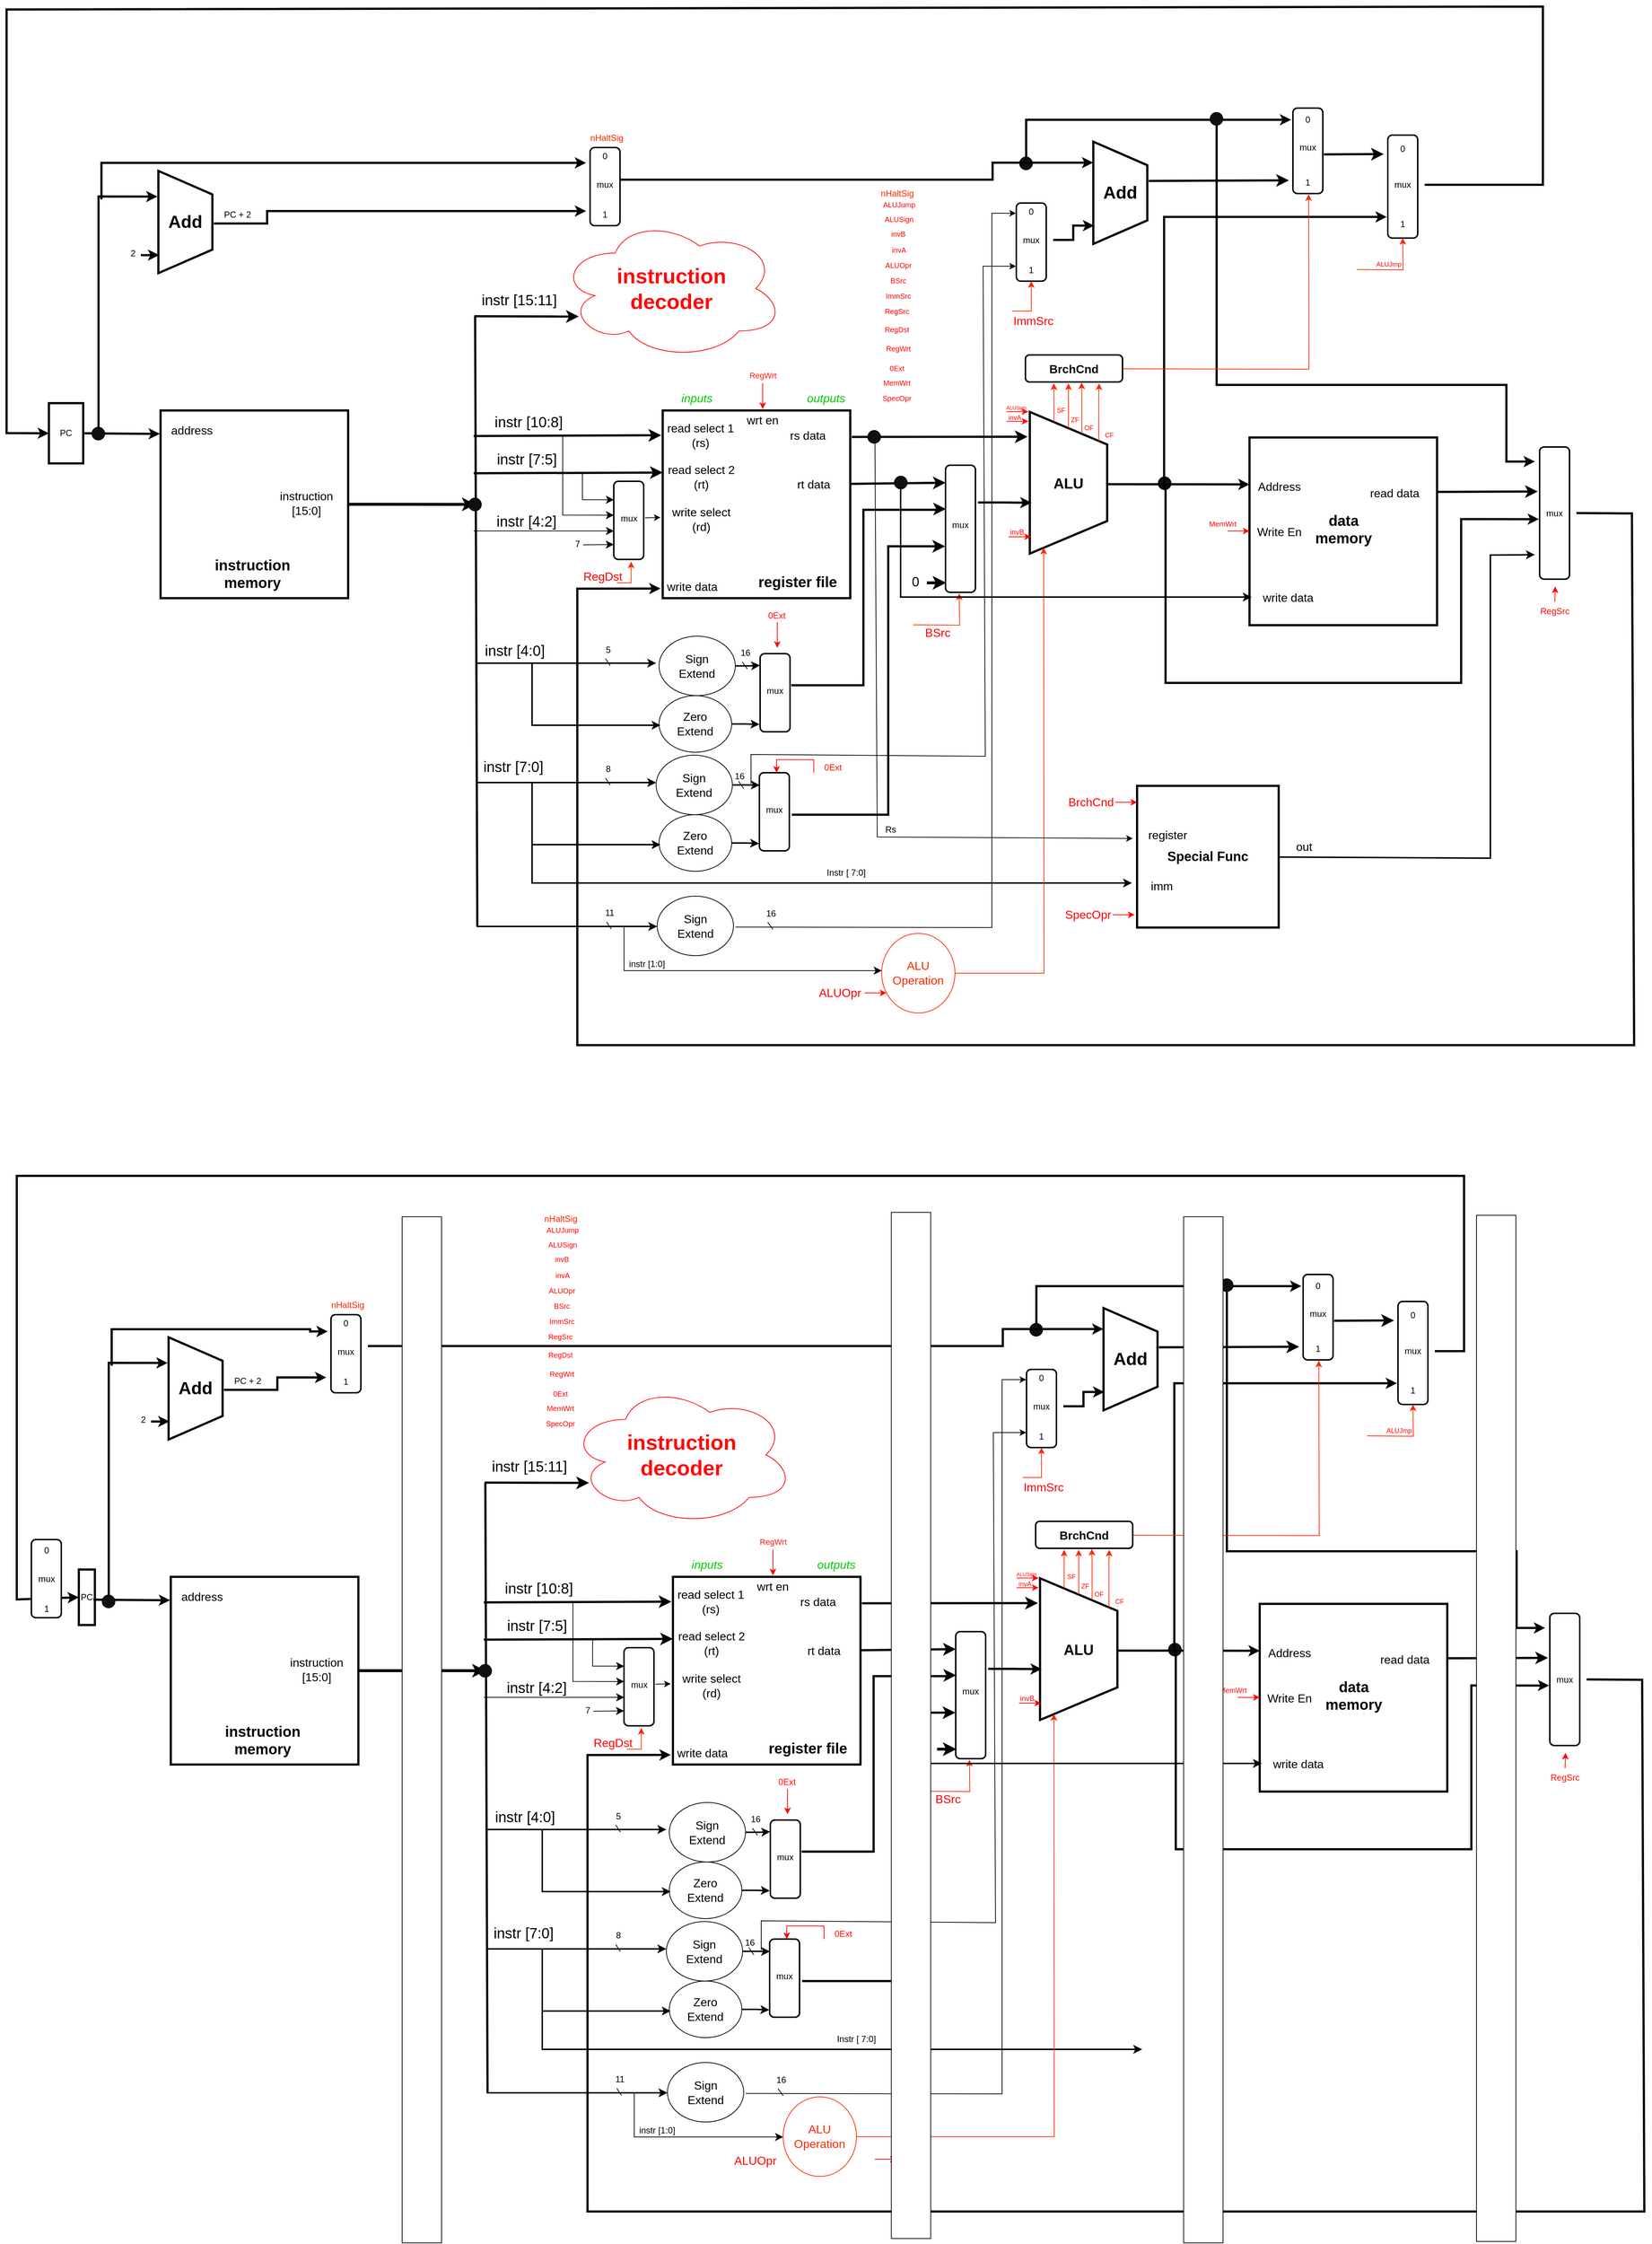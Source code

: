 <mxfile version="24.8.3">
  <diagram name="Page-1" id="fNMds45U4PwnaxW4AGc1">
    <mxGraphModel dx="2844" dy="2448" grid="0" gridSize="10" guides="1" tooltips="1" connect="1" arrows="1" fold="1" page="0" pageScale="1" pageWidth="850" pageHeight="1100" math="0" shadow="0">
      <root>
        <mxCell id="0" />
        <mxCell id="1" parent="0" />
        <mxCell id="rFN4JdDNjN4XjkR0yoPJ-14" value="" style="endArrow=classic;html=1;rounded=0;fontSize=12;startSize=8;endSize=8;strokeWidth=3;" parent="1" edge="1">
          <mxGeometry width="50" height="50" relative="1" as="geometry">
            <mxPoint x="-119" y="549" as="sourcePoint" />
            <mxPoint x="24" y="549.41" as="targetPoint" />
          </mxGeometry>
        </mxCell>
        <mxCell id="rFN4JdDNjN4XjkR0yoPJ-16" value="instr [15:11]" style="text;html=1;align=center;verticalAlign=middle;whiteSpace=wrap;rounded=0;fontSize=20;" parent="1" vertex="1">
          <mxGeometry x="-115.5" y="511" width="115" height="30" as="geometry" />
        </mxCell>
        <mxCell id="rFN4JdDNjN4XjkR0yoPJ-17" value="" style="endArrow=classic;html=1;rounded=0;fontSize=12;startSize=8;endSize=8;curved=1;strokeWidth=3;" parent="1" edge="1">
          <mxGeometry width="50" height="50" relative="1" as="geometry">
            <mxPoint x="-120" y="713" as="sourcePoint" />
            <mxPoint x="137" y="712" as="targetPoint" />
          </mxGeometry>
        </mxCell>
        <mxCell id="rFN4JdDNjN4XjkR0yoPJ-18" value="instr [10:8]" style="text;html=1;align=center;verticalAlign=middle;whiteSpace=wrap;rounded=0;fontSize=20;" parent="1" vertex="1">
          <mxGeometry x="-94.5" y="678" width="99" height="30" as="geometry" />
        </mxCell>
        <mxCell id="rFN4JdDNjN4XjkR0yoPJ-24" value="" style="endArrow=classic;html=1;rounded=0;fontSize=12;startSize=8;endSize=8;curved=1;strokeWidth=3;" parent="1" edge="1">
          <mxGeometry width="50" height="50" relative="1" as="geometry">
            <mxPoint x="-120" y="764" as="sourcePoint" />
            <mxPoint x="139" y="763" as="targetPoint" />
          </mxGeometry>
        </mxCell>
        <mxCell id="rFN4JdDNjN4XjkR0yoPJ-25" value="instr [7:5]" style="text;html=1;align=center;verticalAlign=middle;whiteSpace=wrap;rounded=0;fontSize=20;" parent="1" vertex="1">
          <mxGeometry x="-94.5" y="729" width="94" height="30" as="geometry" />
        </mxCell>
        <mxCell id="rFN4JdDNjN4XjkR0yoPJ-35" value="" style="endArrow=classic;html=1;rounded=0;fontSize=12;startSize=8;endSize=8;strokeWidth=1;entryX=0.236;entryY=0.995;entryDx=0;entryDy=0;entryPerimeter=0;edgeStyle=orthogonalEdgeStyle;" parent="1" target="r2W4QhgXkko-zdRNvbkp-2" edge="1">
          <mxGeometry width="50" height="50" relative="1" as="geometry">
            <mxPoint x="30" y="764" as="sourcePoint" />
            <mxPoint x="67.0" y="801.0" as="targetPoint" />
            <Array as="points">
              <mxPoint x="29" y="764" />
              <mxPoint x="29" y="800" />
            </Array>
          </mxGeometry>
        </mxCell>
        <mxCell id="rFN4JdDNjN4XjkR0yoPJ-42" value="" style="endArrow=classic;html=1;rounded=0;fontSize=12;startSize=8;endSize=8;curved=1;strokeWidth=1;entryX=0.636;entryY=0.995;entryDx=0;entryDy=0;entryPerimeter=0;" parent="1" target="r2W4QhgXkko-zdRNvbkp-2" edge="1">
          <mxGeometry width="50" height="50" relative="1" as="geometry">
            <mxPoint x="-120" y="843" as="sourcePoint" />
            <mxPoint x="69" y="843.21" as="targetPoint" />
          </mxGeometry>
        </mxCell>
        <mxCell id="rFN4JdDNjN4XjkR0yoPJ-43" value="instr [4:2]" style="text;html=1;align=center;verticalAlign=middle;whiteSpace=wrap;rounded=0;fontSize=20;" parent="1" vertex="1">
          <mxGeometry x="-94" y="813.5" width="93" height="30" as="geometry" />
        </mxCell>
        <mxCell id="rFN4JdDNjN4XjkR0yoPJ-46" value="" style="ellipse;shape=cloud;whiteSpace=wrap;html=1;fontColor=#FF1C1C;strokeColor=#FF0000;strokeWidth=1;" parent="1" vertex="1">
          <mxGeometry x="-3" y="414" width="308" height="194" as="geometry" />
        </mxCell>
        <mxCell id="rFN4JdDNjN4XjkR0yoPJ-47" value="&lt;b style=&quot;font-size: 29px;&quot;&gt;instruction decoder&lt;/b&gt;" style="text;html=1;align=center;verticalAlign=middle;whiteSpace=wrap;rounded=0;fontSize=29;fontColor=#FF0808;" parent="1" vertex="1">
          <mxGeometry x="121" y="497.5" width="60" height="27" as="geometry" />
        </mxCell>
        <mxCell id="3E7eyOwTPvob0F8doDhA-3" value="&lt;i&gt;inputs&lt;/i&gt;" style="text;html=1;align=center;verticalAlign=middle;whiteSpace=wrap;rounded=0;fontSize=16;fontColor=#00CC00;" parent="1" vertex="1">
          <mxGeometry x="156" y="646" width="60" height="30" as="geometry" />
        </mxCell>
        <mxCell id="3E7eyOwTPvob0F8doDhA-5" value="&lt;i&gt;outputs&lt;/i&gt;" style="text;html=1;align=center;verticalAlign=middle;whiteSpace=wrap;rounded=0;fontSize=16;fontColor=#00CC00;" parent="1" vertex="1">
          <mxGeometry x="333" y="646" width="60" height="30" as="geometry" />
        </mxCell>
        <mxCell id="3E7eyOwTPvob0F8doDhA-17" value="" style="endArrow=classic;html=1;rounded=0;fontSize=12;startSize=8;endSize=8;curved=1;strokeWidth=3;exitX=1.008;exitY=0.141;exitDx=0;exitDy=0;exitPerimeter=0;" parent="1" source="rFN4JdDNjN4XjkR0yoPJ-5" edge="1">
          <mxGeometry width="50" height="50" relative="1" as="geometry">
            <mxPoint x="400" y="729" as="sourcePoint" />
            <mxPoint x="639" y="714" as="targetPoint" />
          </mxGeometry>
        </mxCell>
        <mxCell id="3E7eyOwTPvob0F8doDhA-20" value="" style="endArrow=classic;html=1;rounded=0;fontSize=12;startSize=8;endSize=8;curved=1;strokeWidth=3;entryX=0.138;entryY=0.996;entryDx=0;entryDy=0;exitX=1;exitY=0.5;exitDx=0;exitDy=0;entryPerimeter=0;" parent="1" source="3E7eyOwTPvob0F8doDhA-12" target="r2W4QhgXkko-zdRNvbkp-25" edge="1">
          <mxGeometry width="50" height="50" relative="1" as="geometry">
            <mxPoint x="396" y="770.97" as="sourcePoint" />
            <mxPoint x="551" y="780.5" as="targetPoint" />
          </mxGeometry>
        </mxCell>
        <mxCell id="muOvpEpb0NtmlUYYNEdW-38" style="edgeStyle=none;rounded=0;orthogonalLoop=1;jettySize=auto;html=1;exitX=1;exitY=0.5;exitDx=0;exitDy=0;strokeWidth=4;" parent="1" source="muOvpEpb0NtmlUYYNEdW-1" edge="1">
          <mxGeometry relative="1" as="geometry">
            <mxPoint x="-117.429" y="806.571" as="targetPoint" />
          </mxGeometry>
        </mxCell>
        <mxCell id="muOvpEpb0NtmlUYYNEdW-8" value="" style="whiteSpace=wrap;html=1;aspect=fixed;strokeWidth=3;" parent="1" vertex="1">
          <mxGeometry x="943" y="715" width="257" height="257" as="geometry" />
        </mxCell>
        <mxCell id="muOvpEpb0NtmlUYYNEdW-9" value="Address" style="text;html=1;align=center;verticalAlign=middle;whiteSpace=wrap;rounded=0;fontSize=16;" parent="1" vertex="1">
          <mxGeometry x="934" y="762" width="100" height="39" as="geometry" />
        </mxCell>
        <mxCell id="muOvpEpb0NtmlUYYNEdW-10" value="&lt;b&gt;data memory&lt;/b&gt;" style="text;html=1;align=center;verticalAlign=middle;whiteSpace=wrap;rounded=0;fontSize=20;" parent="1" vertex="1">
          <mxGeometry x="1016.5" y="824.5" width="110" height="30" as="geometry" />
        </mxCell>
        <mxCell id="muOvpEpb0NtmlUYYNEdW-13" value="" style="group;strokeWidth=3;" parent="1" vertex="1" connectable="0">
          <mxGeometry x="642" y="680" width="170.5" height="194" as="geometry" />
        </mxCell>
        <mxCell id="3E7eyOwTPvob0F8doDhA-14" value="" style="verticalLabelPosition=middle;verticalAlign=middle;html=1;shape=trapezoid;perimeter=trapezoidPerimeter;whiteSpace=wrap;size=0.23;arcSize=10;flipV=1;labelPosition=center;align=center;direction=south;strokeWidth=3;" parent="muOvpEpb0NtmlUYYNEdW-13" vertex="1">
          <mxGeometry width="106" height="194" as="geometry" />
        </mxCell>
        <mxCell id="3E7eyOwTPvob0F8doDhA-15" value="&lt;b style=&quot;font-size: 20px;&quot;&gt;ALU&lt;/b&gt;" style="text;html=1;align=center;verticalAlign=middle;whiteSpace=wrap;rounded=0;fontSize=20;" parent="muOvpEpb0NtmlUYYNEdW-13" vertex="1">
          <mxGeometry x="23" y="82" width="60" height="30" as="geometry" />
        </mxCell>
        <mxCell id="p6FXJWHA-nySCCXBb5-h-45" value="&lt;font color=&quot;#ff0000&quot;&gt;&lt;span style=&quot;caret-color: rgb(255, 0, 0); font-size: 9px;&quot;&gt;OF&lt;/span&gt;&lt;/font&gt;" style="text;html=1;align=center;verticalAlign=middle;whiteSpace=wrap;rounded=0;fontSize=16;" parent="muOvpEpb0NtmlUYYNEdW-13" vertex="1">
          <mxGeometry x="70" y="13" width="22" height="11" as="geometry" />
        </mxCell>
        <mxCell id="p6FXJWHA-nySCCXBb5-h-44" value="&lt;font color=&quot;#ff0000&quot;&gt;&lt;span style=&quot;caret-color: rgb(255, 0, 0); font-size: 9px;&quot;&gt;ZF&lt;/span&gt;&lt;/font&gt;" style="text;html=1;align=center;verticalAlign=middle;whiteSpace=wrap;rounded=0;fontSize=16;" parent="muOvpEpb0NtmlUYYNEdW-13" vertex="1">
          <mxGeometry x="51" y="2" width="22" height="11" as="geometry" />
        </mxCell>
        <mxCell id="WuKiRzajEq_CYZFMlZ9E-89" value="" style="ellipse;whiteSpace=wrap;html=1;aspect=fixed;fillColor=#0F0F0F;" parent="muOvpEpb0NtmlUYYNEdW-13" vertex="1">
          <mxGeometry x="176" y="89" width="17.5" height="17.5" as="geometry" />
        </mxCell>
        <mxCell id="muOvpEpb0NtmlUYYNEdW-19" value="write data" style="text;html=1;align=center;verticalAlign=middle;whiteSpace=wrap;rounded=0;fontSize=16;" parent="1" vertex="1">
          <mxGeometry x="946" y="914" width="100" height="39" as="geometry" />
        </mxCell>
        <mxCell id="muOvpEpb0NtmlUYYNEdW-20" value="read data" style="text;html=1;align=center;verticalAlign=middle;whiteSpace=wrap;rounded=0;fontSize=16;" parent="1" vertex="1">
          <mxGeometry x="1092" y="771.5" width="100" height="39" as="geometry" />
        </mxCell>
        <mxCell id="muOvpEpb0NtmlUYYNEdW-25" value="" style="endArrow=classic;html=1;rounded=0;fontSize=12;startSize=8;endSize=8;curved=1;strokeWidth=3;exitX=0.997;exitY=0.29;exitDx=0;exitDy=0;exitPerimeter=0;entryX=0;entryY=0.214;entryDx=0;entryDy=3;entryPerimeter=0;" parent="1" source="muOvpEpb0NtmlUYYNEdW-8" edge="1">
          <mxGeometry width="50" height="50" relative="1" as="geometry">
            <mxPoint x="1205" y="786" as="sourcePoint" />
            <mxPoint x="1338" y="789" as="targetPoint" />
          </mxGeometry>
        </mxCell>
        <mxCell id="muOvpEpb0NtmlUYYNEdW-27" value="" style="group" parent="1" vertex="1" connectable="0">
          <mxGeometry x="139" y="678" width="257" height="257" as="geometry" />
        </mxCell>
        <mxCell id="rFN4JdDNjN4XjkR0yoPJ-5" value="" style="whiteSpace=wrap;html=1;aspect=fixed;strokeWidth=3;" parent="muOvpEpb0NtmlUYYNEdW-27" vertex="1">
          <mxGeometry width="257" height="257" as="geometry" />
        </mxCell>
        <mxCell id="rFN4JdDNjN4XjkR0yoPJ-6" value="read select 1 (rs)" style="text;html=1;align=center;verticalAlign=middle;whiteSpace=wrap;rounded=0;fontSize=16;" parent="muOvpEpb0NtmlUYYNEdW-27" vertex="1">
          <mxGeometry x="2" y="14" width="100" height="39" as="geometry" />
        </mxCell>
        <mxCell id="rFN4JdDNjN4XjkR0yoPJ-7" value="read select 2 (rt)" style="text;html=1;align=center;verticalAlign=middle;whiteSpace=wrap;rounded=0;fontSize=16;" parent="muOvpEpb0NtmlUYYNEdW-27" vertex="1">
          <mxGeometry x="3.5" y="71" width="97.5" height="39" as="geometry" />
        </mxCell>
        <mxCell id="rFN4JdDNjN4XjkR0yoPJ-8" value="write select (rd)" style="text;html=1;align=center;verticalAlign=middle;whiteSpace=wrap;rounded=0;fontSize=16;" parent="muOvpEpb0NtmlUYYNEdW-27" vertex="1">
          <mxGeometry x="7.5" y="129.5" width="89.5" height="39" as="geometry" />
        </mxCell>
        <mxCell id="rFN4JdDNjN4XjkR0yoPJ-10" value="write data" style="text;html=1;align=center;verticalAlign=middle;whiteSpace=wrap;rounded=0;fontSize=16;" parent="muOvpEpb0NtmlUYYNEdW-27" vertex="1">
          <mxGeometry x="3.5" y="225" width="73" height="32" as="geometry" />
        </mxCell>
        <mxCell id="rFN4JdDNjN4XjkR0yoPJ-44" value="&lt;b&gt;register file&lt;/b&gt;" style="text;html=1;align=center;verticalAlign=middle;whiteSpace=wrap;rounded=0;fontSize=20;" parent="muOvpEpb0NtmlUYYNEdW-27" vertex="1">
          <mxGeometry x="130" y="219" width="110" height="30" as="geometry" />
        </mxCell>
        <mxCell id="3E7eyOwTPvob0F8doDhA-7" value="rs data" style="text;html=1;align=center;verticalAlign=middle;whiteSpace=wrap;rounded=0;fontSize=16;" parent="muOvpEpb0NtmlUYYNEdW-27" vertex="1">
          <mxGeometry x="149" y="14" width="100" height="39" as="geometry" />
        </mxCell>
        <mxCell id="3E7eyOwTPvob0F8doDhA-12" value="rt data" style="text;html=1;align=center;verticalAlign=middle;whiteSpace=wrap;rounded=0;fontSize=16;" parent="muOvpEpb0NtmlUYYNEdW-27" vertex="1">
          <mxGeometry x="157" y="81" width="100" height="39" as="geometry" />
        </mxCell>
        <mxCell id="WuKiRzajEq_CYZFMlZ9E-27" value="wrt en" style="text;html=1;align=center;verticalAlign=middle;whiteSpace=wrap;rounded=0;fontSize=16;" parent="muOvpEpb0NtmlUYYNEdW-27" vertex="1">
          <mxGeometry x="87" y="-7" width="100" height="39" as="geometry" />
        </mxCell>
        <mxCell id="muOvpEpb0NtmlUYYNEdW-289" style="edgeStyle=none;rounded=0;orthogonalLoop=1;jettySize=auto;html=1;fontFamily=Helvetica;fontSize=12;fontColor=default;entryX=0.749;entryY=1.018;entryDx=0;entryDy=0;entryPerimeter=0;strokeWidth=3;" parent="1" target="muOvpEpb0NtmlUYYNEdW-40" edge="1">
          <mxGeometry relative="1" as="geometry">
            <mxPoint x="-551" y="382" as="targetPoint" />
            <mxPoint x="-634" y="709" as="sourcePoint" />
            <Array as="points">
              <mxPoint x="-634" y="385" />
            </Array>
          </mxGeometry>
        </mxCell>
        <mxCell id="muOvpEpb0NtmlUYYNEdW-32" value="PC" style="rounded=0;whiteSpace=wrap;html=1;strokeWidth=3;" parent="1" vertex="1">
          <mxGeometry x="-702" y="668" width="47" height="82.5" as="geometry" />
        </mxCell>
        <mxCell id="muOvpEpb0NtmlUYYNEdW-34" style="edgeStyle=orthogonalEdgeStyle;rounded=0;orthogonalLoop=1;jettySize=auto;html=1;exitX=1;exitY=0.5;exitDx=0;exitDy=0;strokeWidth=3;" parent="1" edge="1">
          <mxGeometry relative="1" as="geometry">
            <mxPoint x="-550" y="710" as="targetPoint" />
            <mxPoint x="-655" y="709.29" as="sourcePoint" />
          </mxGeometry>
        </mxCell>
        <mxCell id="muOvpEpb0NtmlUYYNEdW-37" value="" style="endArrow=none;html=3;rounded=0;strokeWidth=3;" parent="1" edge="1">
          <mxGeometry width="50" height="50" relative="1" as="geometry">
            <mxPoint x="-115" y="1385" as="sourcePoint" />
            <mxPoint x="-118" y="549" as="targetPoint" />
          </mxGeometry>
        </mxCell>
        <mxCell id="muOvpEpb0NtmlUYYNEdW-39" style="edgeStyle=none;rounded=0;orthogonalLoop=1;jettySize=auto;html=1;entryX=0;entryY=0.25;entryDx=0;entryDy=0;strokeWidth=3;" parent="1" target="muOvpEpb0NtmlUYYNEdW-8" edge="1">
          <mxGeometry relative="1" as="geometry">
            <mxPoint x="749" y="779" as="sourcePoint" />
          </mxGeometry>
        </mxCell>
        <mxCell id="muOvpEpb0NtmlUYYNEdW-40" value="&lt;font style=&quot;font-size: 24px;&quot;&gt;&lt;b&gt;Add&lt;/b&gt;&lt;/font&gt;" style="verticalLabelPosition=middle;verticalAlign=middle;html=1;shape=trapezoid;perimeter=trapezoidPerimeter;whiteSpace=wrap;size=0.23;arcSize=10;flipV=1;labelPosition=center;align=center;direction=south;strokeWidth=3;" parent="1" vertex="1">
          <mxGeometry x="-552" y="350" width="74" height="140" as="geometry" />
        </mxCell>
        <mxCell id="muOvpEpb0NtmlUYYNEdW-284" value="" style="group" parent="1" vertex="1" connectable="0">
          <mxGeometry x="-556" y="678" width="264" height="257" as="geometry" />
        </mxCell>
        <mxCell id="muOvpEpb0NtmlUYYNEdW-1" value="" style="whiteSpace=wrap;html=1;aspect=fixed;strokeWidth=3;" parent="muOvpEpb0NtmlUYYNEdW-284" vertex="1">
          <mxGeometry x="7" width="257" height="257" as="geometry" />
        </mxCell>
        <mxCell id="muOvpEpb0NtmlUYYNEdW-4" value="address" style="text;html=1;align=center;verticalAlign=middle;whiteSpace=wrap;rounded=0;fontSize=16;" parent="muOvpEpb0NtmlUYYNEdW-284" vertex="1">
          <mxGeometry y="7" width="100" height="39" as="geometry" />
        </mxCell>
        <mxCell id="muOvpEpb0NtmlUYYNEdW-6" value="&lt;b&gt;instruction memory&lt;/b&gt;" style="text;html=1;align=center;verticalAlign=middle;whiteSpace=wrap;rounded=0;fontSize=20;" parent="muOvpEpb0NtmlUYYNEdW-284" vertex="1">
          <mxGeometry x="78" y="208" width="110" height="30" as="geometry" />
        </mxCell>
        <mxCell id="muOvpEpb0NtmlUYYNEdW-28" value="instruction&lt;div&gt;[15:0]&lt;/div&gt;" style="text;html=1;align=center;verticalAlign=middle;whiteSpace=wrap;rounded=0;fontSize=16;" parent="muOvpEpb0NtmlUYYNEdW-284" vertex="1">
          <mxGeometry x="158" y="107.5" width="98" height="39" as="geometry" />
        </mxCell>
        <mxCell id="muOvpEpb0NtmlUYYNEdW-287" style="edgeStyle=orthogonalEdgeStyle;rounded=0;orthogonalLoop=1;jettySize=auto;html=1;entryX=0.179;entryY=0.985;entryDx=0;entryDy=0;entryPerimeter=0;exitX=0.96;exitY=0.59;exitDx=0;exitDy=0;exitPerimeter=0;strokeWidth=3;" parent="1" source="muOvpEpb0NtmlUYYNEdW-288" target="muOvpEpb0NtmlUYYNEdW-40" edge="1">
          <mxGeometry relative="1" as="geometry">
            <mxPoint x="-552" y="466.71" as="targetPoint" />
            <mxPoint x="-593" y="467" as="sourcePoint" />
          </mxGeometry>
        </mxCell>
        <mxCell id="muOvpEpb0NtmlUYYNEdW-288" value="2" style="text;html=1;align=center;verticalAlign=middle;resizable=0;points=[];autosize=1;strokeColor=none;fillColor=none;fontFamily=Helvetica;fontSize=12;fontColor=default;" parent="1" vertex="1">
          <mxGeometry x="-600" y="450" width="25" height="26" as="geometry" />
        </mxCell>
        <mxCell id="fwB8wbmSQQmTVCgAxKlL-12" value="" style="endArrow=classic;html=1;rounded=0;fontSize=12;startSize=8;endSize=8;strokeWidth=3;edgeStyle=orthogonalEdgeStyle;entryX=0.344;entryY=0.985;entryDx=0;entryDy=0;exitX=0.404;exitY=-0.043;exitDx=0;exitDy=0;exitPerimeter=0;entryPerimeter=0;" parent="1" source="p6FXJWHA-nySCCXBb5-h-2" target="r2W4QhgXkko-zdRNvbkp-25" edge="1">
          <mxGeometry width="50" height="50" relative="1" as="geometry">
            <mxPoint x="357" y="1054" as="sourcePoint" />
            <mxPoint x="556" y="835" as="targetPoint" />
            <Array as="points">
              <mxPoint x="414" y="1054" />
              <mxPoint x="414" y="814" />
              <mxPoint x="517" y="814" />
              <mxPoint x="517" y="813" />
            </Array>
          </mxGeometry>
        </mxCell>
        <mxCell id="fwB8wbmSQQmTVCgAxKlL-13" value="16" style="text;html=1;align=center;verticalAlign=middle;resizable=0;points=[];autosize=1;strokeColor=none;fillColor=none;" parent="1" vertex="1">
          <mxGeometry x="236" y="997" width="31" height="26" as="geometry" />
        </mxCell>
        <mxCell id="fwB8wbmSQQmTVCgAxKlL-15" style="edgeStyle=orthogonalEdgeStyle;rounded=0;orthogonalLoop=1;jettySize=auto;html=1;exitX=0.293;exitY=-0.085;exitDx=0;exitDy=0;exitPerimeter=0;entryX=0.359;entryY=0.978;entryDx=0;entryDy=0;entryPerimeter=0;strokeWidth=3;" parent="1" source="r2W4QhgXkko-zdRNvbkp-25" target="3E7eyOwTPvob0F8doDhA-14" edge="1">
          <mxGeometry relative="1" as="geometry">
            <mxPoint x="599" y="804.5" as="sourcePoint" />
          </mxGeometry>
        </mxCell>
        <mxCell id="r2W4QhgXkko-zdRNvbkp-8" value="" style="endArrow=classic;html=1;rounded=0;" parent="1" edge="1">
          <mxGeometry width="50" height="50" relative="1" as="geometry">
            <mxPoint x="115" y="825" as="sourcePoint" />
            <mxPoint x="136" y="824.5" as="targetPoint" />
          </mxGeometry>
        </mxCell>
        <mxCell id="r2W4QhgXkko-zdRNvbkp-9" value="" style="endArrow=classic;html=1;rounded=0;fontSize=12;startSize=8;endSize=8;strokeWidth=1;entryX=0.433;entryY=0.995;entryDx=0;entryDy=0;entryPerimeter=0;edgeStyle=orthogonalEdgeStyle;" parent="1" target="r2W4QhgXkko-zdRNvbkp-2" edge="1">
          <mxGeometry width="50" height="50" relative="1" as="geometry">
            <mxPoint x="2" y="714" as="sourcePoint" />
            <mxPoint x="67.0" y="822.05" as="targetPoint" />
            <Array as="points">
              <mxPoint x="2" y="821" />
            </Array>
          </mxGeometry>
        </mxCell>
        <mxCell id="r2W4QhgXkko-zdRNvbkp-11" value="7" style="text;html=1;align=center;verticalAlign=middle;resizable=0;points=[];autosize=1;strokeColor=none;fillColor=none;" parent="1" vertex="1">
          <mxGeometry x="9" y="848" width="25" height="26" as="geometry" />
        </mxCell>
        <mxCell id="r2W4QhgXkko-zdRNvbkp-14" value="" style="endArrow=classic;html=1;rounded=0;fontSize=12;startSize=8;endSize=8;strokeWidth=1;entryX=0.236;entryY=0.995;entryDx=0;entryDy=0;entryPerimeter=0;edgeStyle=orthogonalEdgeStyle;" parent="1" edge="1">
          <mxGeometry width="50" height="50" relative="1" as="geometry">
            <mxPoint x="30" y="862" as="sourcePoint" />
            <mxPoint x="72" y="861.5" as="targetPoint" />
            <Array as="points">
              <mxPoint x="30" y="862" />
              <mxPoint x="29" y="862" />
            </Array>
          </mxGeometry>
        </mxCell>
        <mxCell id="r2W4QhgXkko-zdRNvbkp-15" value="&lt;font size=&quot;1&quot; color=&quot;#ff0000&quot;&gt;&lt;span style=&quot;caret-color: rgb(255, 0, 0); font-size: 16px;&quot;&gt;RegDst&lt;/span&gt;&lt;/font&gt;" style="text;html=1;align=center;verticalAlign=middle;whiteSpace=wrap;rounded=0;fontSize=16;" parent="1" vertex="1">
          <mxGeometry x="27" y="896" width="60" height="18" as="geometry" />
        </mxCell>
        <mxCell id="r2W4QhgXkko-zdRNvbkp-20" value="" style="group" parent="1" vertex="1" connectable="0">
          <mxGeometry x="62.5" y="775" width="60" height="107" as="geometry" />
        </mxCell>
        <mxCell id="r2W4QhgXkko-zdRNvbkp-2" value="" style="rounded=1;whiteSpace=wrap;html=1;direction=south;strokeWidth=2;" parent="r2W4QhgXkko-zdRNvbkp-20" vertex="1">
          <mxGeometry x="9.5" width="41" height="107" as="geometry" />
        </mxCell>
        <mxCell id="r2W4QhgXkko-zdRNvbkp-18" value="mux" style="text;html=1;align=center;verticalAlign=middle;whiteSpace=wrap;rounded=0;" parent="r2W4QhgXkko-zdRNvbkp-20" vertex="1">
          <mxGeometry y="35.5" width="60" height="30" as="geometry" />
        </mxCell>
        <mxCell id="r2W4QhgXkko-zdRNvbkp-24" value="" style="group;strokeWidth=1;" parent="1" vertex="1" connectable="0">
          <mxGeometry x="517" y="753" width="60" height="174" as="geometry" />
        </mxCell>
        <mxCell id="r2W4QhgXkko-zdRNvbkp-25" value="" style="rounded=1;whiteSpace=wrap;html=1;direction=south;strokeWidth=2;" parent="r2W4QhgXkko-zdRNvbkp-24" vertex="1">
          <mxGeometry x="9.5" width="41" height="174" as="geometry" />
        </mxCell>
        <mxCell id="r2W4QhgXkko-zdRNvbkp-26" value="mux" style="text;html=1;align=center;verticalAlign=middle;whiteSpace=wrap;rounded=0;" parent="r2W4QhgXkko-zdRNvbkp-24" vertex="1">
          <mxGeometry y="67" width="60" height="30" as="geometry" />
        </mxCell>
        <mxCell id="AzOvHIemU0ZITK1xoNgC-14" style="edgeStyle=orthogonalEdgeStyle;rounded=0;orthogonalLoop=1;jettySize=auto;html=1;exitX=1;exitY=0.5;exitDx=0;exitDy=0;" parent="r2W4QhgXkko-zdRNvbkp-24" source="r2W4QhgXkko-zdRNvbkp-25" target="r2W4QhgXkko-zdRNvbkp-25" edge="1">
          <mxGeometry relative="1" as="geometry" />
        </mxCell>
        <mxCell id="r2W4QhgXkko-zdRNvbkp-28" value="&lt;font size=&quot;1&quot; color=&quot;#ff0000&quot;&gt;&lt;span style=&quot;caret-color: rgb(255, 0, 0); font-size: 16px;&quot;&gt;BSrc&lt;/span&gt;&lt;/font&gt;" style="text;html=1;align=center;verticalAlign=middle;whiteSpace=wrap;rounded=0;fontSize=16;" parent="1" vertex="1">
          <mxGeometry x="486" y="972.5" width="60" height="18" as="geometry" />
        </mxCell>
        <mxCell id="yZ5C_Ve2Oc4vBgANtmZi-1" value="" style="group" parent="1" vertex="1" connectable="0">
          <mxGeometry x="614" y="394" width="60" height="113" as="geometry" />
        </mxCell>
        <mxCell id="yZ5C_Ve2Oc4vBgANtmZi-2" value="" style="rounded=1;whiteSpace=wrap;html=1;direction=south;strokeWidth=2;" parent="yZ5C_Ve2Oc4vBgANtmZi-1" vertex="1">
          <mxGeometry x="9.5" width="41" height="107" as="geometry" />
        </mxCell>
        <mxCell id="yZ5C_Ve2Oc4vBgANtmZi-3" value="mux" style="text;html=1;align=center;verticalAlign=middle;whiteSpace=wrap;rounded=0;" parent="yZ5C_Ve2Oc4vBgANtmZi-1" vertex="1">
          <mxGeometry y="35.5" width="60" height="30" as="geometry" />
        </mxCell>
        <mxCell id="-0kURrgrsvos_-0h37l5-16" value="1" style="text;html=1;align=center;verticalAlign=middle;whiteSpace=wrap;rounded=0;" parent="yZ5C_Ve2Oc4vBgANtmZi-1" vertex="1">
          <mxGeometry y="77" width="60" height="30" as="geometry" />
        </mxCell>
        <mxCell id="-0kURrgrsvos_-0h37l5-17" value="0" style="text;html=1;align=center;verticalAlign=middle;whiteSpace=wrap;rounded=0;" parent="yZ5C_Ve2Oc4vBgANtmZi-1" vertex="1">
          <mxGeometry y="2" width="60" height="19" as="geometry" />
        </mxCell>
        <mxCell id="yZ5C_Ve2Oc4vBgANtmZi-4" value="" style="group" parent="1" vertex="1" connectable="0">
          <mxGeometry x="993" y="274" width="60" height="123" as="geometry" />
        </mxCell>
        <mxCell id="-0kURrgrsvos_-0h37l5-11" value="" style="group" parent="yZ5C_Ve2Oc4vBgANtmZi-4" vertex="1" connectable="0">
          <mxGeometry y="-10" width="60" height="117" as="geometry" />
        </mxCell>
        <mxCell id="yZ5C_Ve2Oc4vBgANtmZi-5" value="" style="rounded=1;whiteSpace=wrap;html=1;direction=south;strokeWidth=2;" parent="-0kURrgrsvos_-0h37l5-11" vertex="1">
          <mxGeometry x="9.5" width="41" height="117" as="geometry" />
        </mxCell>
        <mxCell id="yZ5C_Ve2Oc4vBgANtmZi-6" value="mux" style="text;html=1;align=center;verticalAlign=middle;whiteSpace=wrap;rounded=0;" parent="-0kURrgrsvos_-0h37l5-11" vertex="1">
          <mxGeometry y="39" width="60" height="30" as="geometry" />
        </mxCell>
        <mxCell id="-0kURrgrsvos_-0h37l5-9" value="1" style="text;html=1;align=center;verticalAlign=middle;whiteSpace=wrap;rounded=0;" parent="-0kURrgrsvos_-0h37l5-11" vertex="1">
          <mxGeometry y="87" width="60" height="30" as="geometry" />
        </mxCell>
        <mxCell id="-0kURrgrsvos_-0h37l5-10" value="0" style="text;html=1;align=center;verticalAlign=middle;whiteSpace=wrap;rounded=0;" parent="-0kURrgrsvos_-0h37l5-11" vertex="1">
          <mxGeometry y="6" width="60" height="19" as="geometry" />
        </mxCell>
        <mxCell id="yZ5C_Ve2Oc4vBgANtmZi-8" value="" style="group" parent="1" vertex="1" connectable="0">
          <mxGeometry x="1123" y="335" width="60" height="107" as="geometry" />
        </mxCell>
        <mxCell id="-0kURrgrsvos_-0h37l5-12" value="" style="group" parent="yZ5C_Ve2Oc4vBgANtmZi-8" vertex="1" connectable="0">
          <mxGeometry y="-34" width="60" height="141" as="geometry" />
        </mxCell>
        <mxCell id="yZ5C_Ve2Oc4vBgANtmZi-9" value="" style="rounded=1;whiteSpace=wrap;html=1;direction=south;strokeWidth=2;" parent="-0kURrgrsvos_-0h37l5-12" vertex="1">
          <mxGeometry x="9.5" width="41" height="141" as="geometry" />
        </mxCell>
        <mxCell id="yZ5C_Ve2Oc4vBgANtmZi-10" value="mux" style="text;html=1;align=center;verticalAlign=middle;whiteSpace=wrap;rounded=0;" parent="-0kURrgrsvos_-0h37l5-12" vertex="1">
          <mxGeometry y="53" width="60" height="30" as="geometry" />
        </mxCell>
        <mxCell id="-0kURrgrsvos_-0h37l5-3" value="1" style="text;html=1;align=center;verticalAlign=middle;whiteSpace=wrap;rounded=0;" parent="-0kURrgrsvos_-0h37l5-12" vertex="1">
          <mxGeometry y="107" width="60" height="30" as="geometry" />
        </mxCell>
        <mxCell id="-0kURrgrsvos_-0h37l5-8" value="0" style="text;html=1;align=center;verticalAlign=middle;whiteSpace=wrap;rounded=0;" parent="-0kURrgrsvos_-0h37l5-12" vertex="1">
          <mxGeometry y="4" width="60" height="30" as="geometry" />
        </mxCell>
        <mxCell id="yZ5C_Ve2Oc4vBgANtmZi-16" value="&lt;font style=&quot;font-size: 24px;&quot;&gt;&lt;b&gt;Add&lt;/b&gt;&lt;/font&gt;" style="verticalLabelPosition=middle;verticalAlign=middle;html=1;shape=trapezoid;perimeter=trapezoidPerimeter;whiteSpace=wrap;size=0.23;arcSize=10;flipV=1;labelPosition=center;align=center;direction=south;strokeWidth=3;" parent="1" vertex="1">
          <mxGeometry x="729" y="310" width="74" height="140" as="geometry" />
        </mxCell>
        <mxCell id="yZ5C_Ve2Oc4vBgANtmZi-17" style="edgeStyle=orthogonalEdgeStyle;rounded=0;orthogonalLoop=1;jettySize=auto;html=1;entryX=0.179;entryY=0.985;entryDx=0;entryDy=0;entryPerimeter=0;strokeWidth=3;" parent="1" source="yZ5C_Ve2Oc4vBgANtmZi-3" target="yZ5C_Ve2Oc4vBgANtmZi-16" edge="1">
          <mxGeometry relative="1" as="geometry">
            <mxPoint x="948" y="433.71" as="targetPoint" />
            <mxPoint x="924" y="432" as="sourcePoint" />
          </mxGeometry>
        </mxCell>
        <mxCell id="yZ5C_Ve2Oc4vBgANtmZi-22" value="" style="endArrow=classic;html=1;rounded=0;fontSize=12;startSize=8;endSize=8;curved=1;strokeWidth=3;" parent="1" edge="1">
          <mxGeometry width="50" height="50" relative="1" as="geometry">
            <mxPoint x="805" y="363.72" as="sourcePoint" />
            <mxPoint x="997" y="363" as="targetPoint" />
          </mxGeometry>
        </mxCell>
        <mxCell id="yZ5C_Ve2Oc4vBgANtmZi-23" value="" style="endArrow=classic;html=1;rounded=0;fontSize=12;startSize=8;endSize=8;curved=1;strokeWidth=3;" parent="1" edge="1">
          <mxGeometry width="50" height="50" relative="1" as="geometry">
            <mxPoint x="1045" y="327.43" as="sourcePoint" />
            <mxPoint x="1127" y="327" as="targetPoint" />
          </mxGeometry>
        </mxCell>
        <mxCell id="yZ5C_Ve2Oc4vBgANtmZi-28" value="" style="endArrow=classic;html=1;rounded=0;strokeWidth=3;" parent="1" edge="1">
          <mxGeometry width="50" height="50" relative="1" as="geometry">
            <mxPoint x="826" y="784" as="sourcePoint" />
            <mxPoint x="1131" y="413" as="targetPoint" />
            <Array as="points">
              <mxPoint x="826" y="413" />
            </Array>
          </mxGeometry>
        </mxCell>
        <mxCell id="yZ5C_Ve2Oc4vBgANtmZi-29" value="" style="endArrow=classic;html=1;rounded=0;strokeWidth=3;" parent="1" edge="1">
          <mxGeometry width="50" height="50" relative="1" as="geometry">
            <mxPoint x="637" y="339" as="sourcePoint" />
            <mxPoint x="1000" y="280" as="targetPoint" />
            <Array as="points">
              <mxPoint x="637" y="280" />
            </Array>
          </mxGeometry>
        </mxCell>
        <mxCell id="yZ5C_Ve2Oc4vBgANtmZi-31" value="" style="endArrow=classic;html=1;rounded=0;strokeWidth=3;exitX=1;exitY=0.5;exitDx=0;exitDy=0;entryX=0;entryY=0.5;entryDx=0;entryDy=0;" parent="1" source="yZ5C_Ve2Oc4vBgANtmZi-10" target="muOvpEpb0NtmlUYYNEdW-32" edge="1">
          <mxGeometry width="50" height="50" relative="1" as="geometry">
            <mxPoint x="1183" y="586" as="sourcePoint" />
            <mxPoint x="-832" y="645" as="targetPoint" />
            <Array as="points">
              <mxPoint x="1345" y="369" />
              <mxPoint x="1345" y="125" />
              <mxPoint x="-760" y="129" />
              <mxPoint x="-760" y="709" />
            </Array>
          </mxGeometry>
        </mxCell>
        <mxCell id="yZ5C_Ve2Oc4vBgANtmZi-32" value="" style="group" parent="1" vertex="1" connectable="0">
          <mxGeometry x="1331" y="762" width="60" height="163" as="geometry" />
        </mxCell>
        <mxCell id="yZ5C_Ve2Oc4vBgANtmZi-33" value="" style="rounded=1;whiteSpace=wrap;html=1;direction=south;strokeWidth=2;" parent="yZ5C_Ve2Oc4vBgANtmZi-32" vertex="1">
          <mxGeometry x="9.5" y="-34" width="41" height="181" as="geometry" />
        </mxCell>
        <mxCell id="yZ5C_Ve2Oc4vBgANtmZi-34" value="mux" style="text;html=1;align=center;verticalAlign=middle;whiteSpace=wrap;rounded=0;" parent="yZ5C_Ve2Oc4vBgANtmZi-32" vertex="1">
          <mxGeometry y="41.5" width="60" height="30" as="geometry" />
        </mxCell>
        <mxCell id="yZ5C_Ve2Oc4vBgANtmZi-35" value="" style="endArrow=classic;html=1;rounded=0;strokeWidth=3;edgeStyle=orthogonalEdgeStyle;" parent="1" edge="1">
          <mxGeometry width="50" height="50" relative="1" as="geometry">
            <mxPoint x="898" y="280" as="sourcePoint" />
            <mxPoint x="1334" y="748" as="targetPoint" />
            <Array as="points">
              <mxPoint x="898" y="643" />
              <mxPoint x="1295" y="643" />
              <mxPoint x="1295" y="748" />
            </Array>
          </mxGeometry>
        </mxCell>
        <mxCell id="yZ5C_Ve2Oc4vBgANtmZi-36" value="" style="endArrow=classic;html=1;rounded=0;strokeWidth=3;exitX=1;exitY=0.5;exitDx=0;exitDy=0;entryX=-0.012;entryY=0.949;entryDx=0;entryDy=0;entryPerimeter=0;" parent="1" source="yZ5C_Ve2Oc4vBgANtmZi-34" target="rFN4JdDNjN4XjkR0yoPJ-5" edge="1">
          <mxGeometry width="50" height="50" relative="1" as="geometry">
            <mxPoint x="751" y="1120" as="sourcePoint" />
            <mxPoint x="20" y="968" as="targetPoint" />
            <Array as="points">
              <mxPoint x="1467" y="819" />
              <mxPoint x="1470" y="1547" />
              <mxPoint x="22" y="1547" />
              <mxPoint x="22" y="922" />
            </Array>
          </mxGeometry>
        </mxCell>
        <mxCell id="yZ5C_Ve2Oc4vBgANtmZi-54" value="" style="group" parent="1" vertex="1" connectable="0">
          <mxGeometry x="134" y="1231.5" width="99.5" height="77.5" as="geometry" />
        </mxCell>
        <mxCell id="yZ5C_Ve2Oc4vBgANtmZi-55" value="" style="ellipse;whiteSpace=wrap;html=1;direction=south;" parent="yZ5C_Ve2Oc4vBgANtmZi-54" vertex="1">
          <mxGeometry width="99.5" height="77.5" as="geometry" />
        </mxCell>
        <mxCell id="yZ5C_Ve2Oc4vBgANtmZi-56" value="Zero Extend" style="text;html=1;align=center;verticalAlign=middle;whiteSpace=wrap;rounded=0;fontSize=16;" parent="yZ5C_Ve2Oc4vBgANtmZi-54" vertex="1">
          <mxGeometry x="24.237" y="26.114" width="51.026" height="25.272" as="geometry" />
        </mxCell>
        <mxCell id="yZ5C_Ve2Oc4vBgANtmZi-58" value="" style="group" parent="1" vertex="1" connectable="0">
          <mxGeometry x="134" y="987" width="104.5" height="159" as="geometry" />
        </mxCell>
        <mxCell id="yZ5C_Ve2Oc4vBgANtmZi-42" value="" style="ellipse;whiteSpace=wrap;html=1;direction=south;" parent="yZ5C_Ve2Oc4vBgANtmZi-58" vertex="1">
          <mxGeometry width="104.5" height="81.5" as="geometry" />
        </mxCell>
        <mxCell id="yZ5C_Ve2Oc4vBgANtmZi-43" value="Sign Extend" style="text;html=1;align=center;verticalAlign=middle;whiteSpace=wrap;rounded=0;fontSize=16;" parent="yZ5C_Ve2Oc4vBgANtmZi-58" vertex="1">
          <mxGeometry x="25.455" y="27.462" width="53.59" height="26.576" as="geometry" />
        </mxCell>
        <mxCell id="yZ5C_Ve2Oc4vBgANtmZi-44" value="" style="group" parent="yZ5C_Ve2Oc4vBgANtmZi-58" vertex="1" connectable="0">
          <mxGeometry y="81.5" width="99.5" height="77.5" as="geometry" />
        </mxCell>
        <mxCell id="yZ5C_Ve2Oc4vBgANtmZi-48" value="" style="group" parent="yZ5C_Ve2Oc4vBgANtmZi-44" vertex="1" connectable="0">
          <mxGeometry width="99.5" height="77.5" as="geometry" />
        </mxCell>
        <mxCell id="yZ5C_Ve2Oc4vBgANtmZi-53" value="" style="group" parent="yZ5C_Ve2Oc4vBgANtmZi-48" vertex="1" connectable="0">
          <mxGeometry width="99.5" height="77.5" as="geometry" />
        </mxCell>
        <mxCell id="yZ5C_Ve2Oc4vBgANtmZi-38" value="" style="ellipse;whiteSpace=wrap;html=1;direction=south;" parent="yZ5C_Ve2Oc4vBgANtmZi-53" vertex="1">
          <mxGeometry width="99.5" height="77.5" as="geometry" />
        </mxCell>
        <mxCell id="yZ5C_Ve2Oc4vBgANtmZi-39" value="Zero Extend" style="text;html=1;align=center;verticalAlign=middle;whiteSpace=wrap;rounded=0;fontSize=16;" parent="yZ5C_Ve2Oc4vBgANtmZi-53" vertex="1">
          <mxGeometry x="24.237" y="26.114" width="51.026" height="25.272" as="geometry" />
        </mxCell>
        <mxCell id="yZ5C_Ve2Oc4vBgANtmZi-59" value="" style="group" parent="1" vertex="1" connectable="0">
          <mxGeometry x="130" y="1150" width="104.5" height="81.5" as="geometry" />
        </mxCell>
        <mxCell id="yZ5C_Ve2Oc4vBgANtmZi-60" value="" style="ellipse;whiteSpace=wrap;html=1;direction=south;" parent="yZ5C_Ve2Oc4vBgANtmZi-59" vertex="1">
          <mxGeometry width="104.5" height="81.5" as="geometry" />
        </mxCell>
        <mxCell id="yZ5C_Ve2Oc4vBgANtmZi-61" value="Sign Extend" style="text;html=1;align=center;verticalAlign=middle;whiteSpace=wrap;rounded=0;fontSize=16;" parent="yZ5C_Ve2Oc4vBgANtmZi-59" vertex="1">
          <mxGeometry x="25.455" y="27.462" width="53.59" height="26.576" as="geometry" />
        </mxCell>
        <mxCell id="yZ5C_Ve2Oc4vBgANtmZi-63" value="" style="group;strokeWidth=1;" parent="1" vertex="1" connectable="0">
          <mxGeometry x="131.5" y="1309" width="104.5" height="81.5" as="geometry" />
        </mxCell>
        <mxCell id="yZ5C_Ve2Oc4vBgANtmZi-64" value="" style="ellipse;whiteSpace=wrap;html=1;direction=south;" parent="yZ5C_Ve2Oc4vBgANtmZi-63" vertex="1">
          <mxGeometry y="34" width="104.5" height="81.5" as="geometry" />
        </mxCell>
        <mxCell id="yZ5C_Ve2Oc4vBgANtmZi-65" value="Sign Extend" style="text;html=1;align=center;verticalAlign=middle;whiteSpace=wrap;rounded=0;fontSize=16;" parent="yZ5C_Ve2Oc4vBgANtmZi-63" vertex="1">
          <mxGeometry x="25.455" y="61.462" width="53.59" height="26.576" as="geometry" />
        </mxCell>
        <mxCell id="p6FXJWHA-nySCCXBb5-h-1" value="" style="group" parent="1" vertex="1" connectable="0">
          <mxGeometry x="263" y="1011" width="60" height="107" as="geometry" />
        </mxCell>
        <mxCell id="p6FXJWHA-nySCCXBb5-h-5" value="" style="group" parent="p6FXJWHA-nySCCXBb5-h-1" vertex="1" connectable="0">
          <mxGeometry width="60" height="107" as="geometry" />
        </mxCell>
        <mxCell id="p6FXJWHA-nySCCXBb5-h-2" value="" style="rounded=1;whiteSpace=wrap;html=1;direction=south;strokeWidth=2;" parent="p6FXJWHA-nySCCXBb5-h-5" vertex="1">
          <mxGeometry x="9.5" width="41" height="107" as="geometry" />
        </mxCell>
        <mxCell id="p6FXJWHA-nySCCXBb5-h-3" value="mux" style="text;html=1;align=center;verticalAlign=middle;whiteSpace=wrap;rounded=0;" parent="p6FXJWHA-nySCCXBb5-h-5" vertex="1">
          <mxGeometry y="35.5" width="60" height="30" as="geometry" />
        </mxCell>
        <mxCell id="yZ5C_Ve2Oc4vBgANtmZi-66" value="" style="group;fontColor=#ff2600;strokeWidth=1;" parent="1" vertex="1" connectable="0">
          <mxGeometry x="439" y="1394" width="100.5" height="109" as="geometry" />
        </mxCell>
        <mxCell id="yZ5C_Ve2Oc4vBgANtmZi-67" value="" style="ellipse;whiteSpace=wrap;html=1;direction=south;fontColor=#ff2600;strokeColor=#ff2600;" parent="yZ5C_Ve2Oc4vBgANtmZi-66" vertex="1">
          <mxGeometry width="100.5" height="109" as="geometry" />
        </mxCell>
        <mxCell id="yZ5C_Ve2Oc4vBgANtmZi-68" value="ALU Operation" style="text;html=1;align=center;verticalAlign=middle;whiteSpace=wrap;rounded=0;fontSize=16;fontColor=#ff2600;" parent="yZ5C_Ve2Oc4vBgANtmZi-66" vertex="1">
          <mxGeometry x="24.481" y="36.728" width="51.538" height="35.543" as="geometry" />
        </mxCell>
        <mxCell id="p6FXJWHA-nySCCXBb5-h-6" value="" style="group" parent="1" vertex="1" connectable="0">
          <mxGeometry x="262" y="1174" width="60" height="107" as="geometry" />
        </mxCell>
        <mxCell id="p6FXJWHA-nySCCXBb5-h-7" value="" style="rounded=1;whiteSpace=wrap;html=1;direction=south;strokeWidth=2;" parent="p6FXJWHA-nySCCXBb5-h-6" vertex="1">
          <mxGeometry x="9.5" width="41" height="107" as="geometry" />
        </mxCell>
        <mxCell id="p6FXJWHA-nySCCXBb5-h-8" value="mux" style="text;html=1;align=center;verticalAlign=middle;whiteSpace=wrap;rounded=0;" parent="p6FXJWHA-nySCCXBb5-h-6" vertex="1">
          <mxGeometry y="35.5" width="60" height="30" as="geometry" />
        </mxCell>
        <mxCell id="p6FXJWHA-nySCCXBb5-h-10" style="edgeStyle=orthogonalEdgeStyle;rounded=0;orthogonalLoop=1;jettySize=auto;html=1;entryX=0.15;entryY=1.004;entryDx=0;entryDy=0;entryPerimeter=0;strokeWidth=2;" parent="1" source="yZ5C_Ve2Oc4vBgANtmZi-42" target="p6FXJWHA-nySCCXBb5-h-2" edge="1">
          <mxGeometry relative="1" as="geometry" />
        </mxCell>
        <mxCell id="p6FXJWHA-nySCCXBb5-h-11" style="edgeStyle=orthogonalEdgeStyle;rounded=0;orthogonalLoop=1;jettySize=auto;html=1;entryX=0.905;entryY=1.021;entryDx=0;entryDy=0;entryPerimeter=0;strokeWidth=2;" parent="1" source="yZ5C_Ve2Oc4vBgANtmZi-38" target="p6FXJWHA-nySCCXBb5-h-2" edge="1">
          <mxGeometry relative="1" as="geometry" />
        </mxCell>
        <mxCell id="p6FXJWHA-nySCCXBb5-h-12" value="" style="endArrow=none;html=1;rounded=0;entryX=0.387;entryY=0.974;entryDx=0;entryDy=0;entryPerimeter=0;" parent="1" target="fwB8wbmSQQmTVCgAxKlL-13" edge="1">
          <mxGeometry width="50" height="50" relative="1" as="geometry">
            <mxPoint x="255" y="1032" as="sourcePoint" />
            <mxPoint x="227" y="1005" as="targetPoint" />
          </mxGeometry>
        </mxCell>
        <mxCell id="p6FXJWHA-nySCCXBb5-h-18" style="edgeStyle=orthogonalEdgeStyle;rounded=0;orthogonalLoop=1;jettySize=auto;html=1;entryX=0.159;entryY=0.988;entryDx=0;entryDy=0;entryPerimeter=0;strokeWidth=2;" parent="1" source="yZ5C_Ve2Oc4vBgANtmZi-60" target="p6FXJWHA-nySCCXBb5-h-7" edge="1">
          <mxGeometry relative="1" as="geometry" />
        </mxCell>
        <mxCell id="p6FXJWHA-nySCCXBb5-h-19" style="edgeStyle=orthogonalEdgeStyle;rounded=0;orthogonalLoop=1;jettySize=auto;html=1;entryX=0.907;entryY=1.012;entryDx=0;entryDy=0;entryPerimeter=0;strokeWidth=2;" parent="1" source="yZ5C_Ve2Oc4vBgANtmZi-55" target="p6FXJWHA-nySCCXBb5-h-7" edge="1">
          <mxGeometry relative="1" as="geometry" />
        </mxCell>
        <mxCell id="p6FXJWHA-nySCCXBb5-h-22" value="" style="endArrow=classic;html=1;rounded=0;strokeWidth=2;" parent="1" edge="1">
          <mxGeometry width="50" height="50" relative="1" as="geometry">
            <mxPoint x="-117" y="1024" as="sourcePoint" />
            <mxPoint x="130" y="1024" as="targetPoint" />
          </mxGeometry>
        </mxCell>
        <mxCell id="p6FXJWHA-nySCCXBb5-h-23" value="" style="endArrow=classic;html=1;rounded=0;strokeWidth=2;" parent="1" edge="1">
          <mxGeometry width="50" height="50" relative="1" as="geometry">
            <mxPoint x="-40" y="1024" as="sourcePoint" />
            <mxPoint x="136" y="1109" as="targetPoint" />
            <Array as="points">
              <mxPoint x="-40" y="1109" />
            </Array>
          </mxGeometry>
        </mxCell>
        <mxCell id="p6FXJWHA-nySCCXBb5-h-24" value="5" style="text;html=1;align=center;verticalAlign=middle;resizable=0;points=[];autosize=1;strokeColor=none;fillColor=none;" parent="1" vertex="1">
          <mxGeometry x="51" y="992.5" width="25" height="26" as="geometry" />
        </mxCell>
        <mxCell id="p6FXJWHA-nySCCXBb5-h-25" value="" style="endArrow=none;html=1;rounded=0;entryX=0.387;entryY=0.974;entryDx=0;entryDy=0;entryPerimeter=0;" parent="1" target="p6FXJWHA-nySCCXBb5-h-24" edge="1">
          <mxGeometry width="50" height="50" relative="1" as="geometry">
            <mxPoint x="67" y="1027.5" as="sourcePoint" />
            <mxPoint x="39" y="1000.5" as="targetPoint" />
          </mxGeometry>
        </mxCell>
        <mxCell id="p6FXJWHA-nySCCXBb5-h-26" value="" style="endArrow=classic;html=1;rounded=0;strokeWidth=2;" parent="1" edge="1">
          <mxGeometry width="50" height="50" relative="1" as="geometry">
            <mxPoint x="-117" y="1187.5" as="sourcePoint" />
            <mxPoint x="130" y="1187.5" as="targetPoint" />
          </mxGeometry>
        </mxCell>
        <mxCell id="p6FXJWHA-nySCCXBb5-h-27" value="" style="endArrow=classic;html=1;rounded=0;strokeWidth=2;" parent="1" edge="1">
          <mxGeometry width="50" height="50" relative="1" as="geometry">
            <mxPoint x="-40" y="1187.5" as="sourcePoint" />
            <mxPoint x="136" y="1272.5" as="targetPoint" />
            <Array as="points">
              <mxPoint x="-40" y="1272.5" />
            </Array>
          </mxGeometry>
        </mxCell>
        <mxCell id="p6FXJWHA-nySCCXBb5-h-28" value="8" style="text;html=1;align=center;verticalAlign=middle;resizable=0;points=[];autosize=1;strokeColor=none;fillColor=none;" parent="1" vertex="1">
          <mxGeometry x="51" y="1156" width="25" height="26" as="geometry" />
        </mxCell>
        <mxCell id="p6FXJWHA-nySCCXBb5-h-29" value="" style="endArrow=none;html=1;rounded=0;entryX=0.387;entryY=0.974;entryDx=0;entryDy=0;entryPerimeter=0;" parent="1" target="p6FXJWHA-nySCCXBb5-h-28" edge="1">
          <mxGeometry width="50" height="50" relative="1" as="geometry">
            <mxPoint x="67" y="1191" as="sourcePoint" />
            <mxPoint x="39" y="1164" as="targetPoint" />
          </mxGeometry>
        </mxCell>
        <mxCell id="p6FXJWHA-nySCCXBb5-h-30" value="" style="endArrow=classic;html=1;rounded=0;strokeWidth=2;" parent="1" edge="1">
          <mxGeometry width="50" height="50" relative="1" as="geometry">
            <mxPoint x="-115.5" y="1384.5" as="sourcePoint" />
            <mxPoint x="131.5" y="1384.5" as="targetPoint" />
          </mxGeometry>
        </mxCell>
        <mxCell id="p6FXJWHA-nySCCXBb5-h-31" value="11" style="text;html=1;align=center;verticalAlign=middle;resizable=0;points=[];autosize=1;strokeColor=none;fillColor=none;" parent="1" vertex="1">
          <mxGeometry x="50.5" y="1353" width="30" height="26" as="geometry" />
        </mxCell>
        <mxCell id="p6FXJWHA-nySCCXBb5-h-32" value="" style="endArrow=none;html=1;rounded=0;entryX=0.387;entryY=0.974;entryDx=0;entryDy=0;entryPerimeter=0;" parent="1" target="p6FXJWHA-nySCCXBb5-h-31" edge="1">
          <mxGeometry width="50" height="50" relative="1" as="geometry">
            <mxPoint x="68.5" y="1388" as="sourcePoint" />
            <mxPoint x="40.5" y="1361" as="targetPoint" />
          </mxGeometry>
        </mxCell>
        <mxCell id="p6FXJWHA-nySCCXBb5-h-33" value="" style="endArrow=classic;html=1;rounded=0;strokeWidth=2;" parent="1" edge="1">
          <mxGeometry width="50" height="50" relative="1" as="geometry">
            <mxPoint x="-40" y="1273" as="sourcePoint" />
            <mxPoint x="782" y="1325" as="targetPoint" />
            <Array as="points">
              <mxPoint x="-40" y="1325" />
            </Array>
          </mxGeometry>
        </mxCell>
        <mxCell id="p6FXJWHA-nySCCXBb5-h-34" value="16" style="text;html=1;align=center;verticalAlign=middle;resizable=0;points=[];autosize=1;strokeColor=none;fillColor=none;" parent="1" vertex="1">
          <mxGeometry x="271" y="1353.5" width="31" height="26" as="geometry" />
        </mxCell>
        <mxCell id="p6FXJWHA-nySCCXBb5-h-35" value="" style="endArrow=none;html=1;rounded=0;entryX=0.387;entryY=0.974;entryDx=0;entryDy=0;entryPerimeter=0;" parent="1" target="p6FXJWHA-nySCCXBb5-h-34" edge="1">
          <mxGeometry width="50" height="50" relative="1" as="geometry">
            <mxPoint x="290" y="1388.5" as="sourcePoint" />
            <mxPoint x="262" y="1361.5" as="targetPoint" />
          </mxGeometry>
        </mxCell>
        <mxCell id="p6FXJWHA-nySCCXBb5-h-36" value="&lt;font style=&quot;font-size: 16px;&quot;&gt;&lt;b&gt;BrchCnd&lt;/b&gt;&lt;/font&gt;" style="rounded=1;whiteSpace=wrap;html=1;direction=south;strokeWidth=2;" parent="1" vertex="1">
          <mxGeometry x="636" y="602" width="133" height="37" as="geometry" />
        </mxCell>
        <mxCell id="p6FXJWHA-nySCCXBb5-h-37" style="edgeStyle=orthogonalEdgeStyle;rounded=0;orthogonalLoop=1;jettySize=auto;html=1;strokeColor=#FF2600;exitX=0;exitY=0.5;exitDx=0;exitDy=0;" parent="1" source="3E7eyOwTPvob0F8doDhA-14" edge="1">
          <mxGeometry relative="1" as="geometry">
            <mxPoint x="695" y="641" as="targetPoint" />
          </mxGeometry>
        </mxCell>
        <mxCell id="p6FXJWHA-nySCCXBb5-h-40" style="edgeStyle=orthogonalEdgeStyle;rounded=0;orthogonalLoop=1;jettySize=auto;html=1;strokeColor=#FF2600;exitX=0;exitY=0.25;exitDx=0;exitDy=0;entryX=1.021;entryY=0.421;entryDx=0;entryDy=0;entryPerimeter=0;" parent="1" source="3E7eyOwTPvob0F8doDhA-14" target="p6FXJWHA-nySCCXBb5-h-36" edge="1">
          <mxGeometry relative="1" as="geometry">
            <mxPoint x="716" y="702" as="sourcePoint" />
            <mxPoint x="712" y="640" as="targetPoint" />
          </mxGeometry>
        </mxCell>
        <mxCell id="p6FXJWHA-nySCCXBb5-h-41" style="edgeStyle=orthogonalEdgeStyle;rounded=0;orthogonalLoop=1;jettySize=auto;html=1;strokeColor=#FF2600;exitX=0.79;exitY=0.109;exitDx=0;exitDy=0;exitPerimeter=0;" parent="1" source="3E7eyOwTPvob0F8doDhA-14" edge="1">
          <mxGeometry relative="1" as="geometry">
            <mxPoint x="736" y="702" as="sourcePoint" />
            <mxPoint x="737" y="641" as="targetPoint" />
            <Array as="points">
              <mxPoint x="736" y="660" />
              <mxPoint x="737" y="660" />
            </Array>
          </mxGeometry>
        </mxCell>
        <mxCell id="p6FXJWHA-nySCCXBb5-h-42" style="edgeStyle=orthogonalEdgeStyle;rounded=0;orthogonalLoop=1;jettySize=auto;html=1;entryX=1.058;entryY=0.551;entryDx=0;entryDy=0;entryPerimeter=0;strokeColor=#FF2600;exitX=0.924;exitY=0.688;exitDx=0;exitDy=0;exitPerimeter=0;" parent="1" source="3E7eyOwTPvob0F8doDhA-14" edge="1">
          <mxGeometry relative="1" as="geometry">
            <mxPoint x="674" y="702" as="sourcePoint" />
            <mxPoint x="675" y="641" as="targetPoint" />
          </mxGeometry>
        </mxCell>
        <mxCell id="p6FXJWHA-nySCCXBb5-h-43" value="&lt;font color=&quot;#ff0000&quot;&gt;&lt;span style=&quot;caret-color: rgb(255, 0, 0); font-size: 9px;&quot;&gt;SF&lt;/span&gt;&lt;/font&gt;" style="text;html=1;align=center;verticalAlign=middle;whiteSpace=wrap;rounded=0;fontSize=16;" parent="1" vertex="1">
          <mxGeometry x="674" y="669" width="22" height="11" as="geometry" />
        </mxCell>
        <mxCell id="p6FXJWHA-nySCCXBb5-h-46" value="&lt;font color=&quot;#ff0000&quot;&gt;&lt;span style=&quot;caret-color: rgb(255, 0, 0); font-size: 9px;&quot;&gt;CF&lt;/span&gt;&lt;/font&gt;" style="text;html=1;align=center;verticalAlign=middle;whiteSpace=wrap;rounded=0;fontSize=16;" parent="1" vertex="1">
          <mxGeometry x="740" y="703.75" width="22" height="11" as="geometry" />
        </mxCell>
        <mxCell id="yZ5C_Ve2Oc4vBgANtmZi-69" style="edgeStyle=orthogonalEdgeStyle;rounded=0;orthogonalLoop=1;jettySize=auto;html=1;strokeWidth=1;strokeColor=#ff2600;" parent="1" source="yZ5C_Ve2Oc4vBgANtmZi-67" edge="1">
          <mxGeometry relative="1" as="geometry">
            <mxPoint x="661" y="866" as="targetPoint" />
          </mxGeometry>
        </mxCell>
        <mxCell id="AzOvHIemU0ZITK1xoNgC-1" value="" style="endArrow=classic;html=1;rounded=0;fontSize=12;startSize=8;endSize=8;strokeWidth=1;edgeStyle=orthogonalEdgeStyle;" parent="1" target="yZ5C_Ve2Oc4vBgANtmZi-67" edge="1">
          <mxGeometry width="50" height="50" relative="1" as="geometry">
            <mxPoint x="86" y="1384" as="sourcePoint" />
            <mxPoint x="156" y="1489" as="targetPoint" />
            <Array as="points">
              <mxPoint x="86" y="1445" />
            </Array>
          </mxGeometry>
        </mxCell>
        <mxCell id="AzOvHIemU0ZITK1xoNgC-2" value="instr [1:0]" style="text;html=1;align=center;verticalAlign=middle;resizable=0;points=[];autosize=1;strokeColor=none;fillColor=none;" parent="1" vertex="1">
          <mxGeometry x="83" y="1423" width="67" height="26" as="geometry" />
        </mxCell>
        <mxCell id="AzOvHIemU0ZITK1xoNgC-3" value="instr [4:0]" style="text;html=1;align=center;verticalAlign=middle;whiteSpace=wrap;rounded=0;fontSize=20;" parent="1" vertex="1">
          <mxGeometry x="-110" y="990.5" width="93" height="30" as="geometry" />
        </mxCell>
        <mxCell id="AzOvHIemU0ZITK1xoNgC-7" value="instr [7:0]" style="text;html=1;align=center;verticalAlign=middle;whiteSpace=wrap;rounded=0;fontSize=20;" parent="1" vertex="1">
          <mxGeometry x="-112" y="1150" width="93" height="30" as="geometry" />
        </mxCell>
        <mxCell id="AzOvHIemU0ZITK1xoNgC-8" value="&lt;font color=&quot;#ff0000&quot; style=&quot;font-size: 10px;&quot;&gt;&lt;span style=&quot;caret-color: rgb(255, 0, 0); font-size: 10px;&quot;&gt;ALUOpr&lt;/span&gt;&lt;/font&gt;" style="text;html=1;align=center;verticalAlign=middle;whiteSpace=wrap;rounded=0;fontSize=10;" parent="1" vertex="1">
          <mxGeometry x="426" y="463.5" width="72" height="30" as="geometry" />
        </mxCell>
        <mxCell id="AzOvHIemU0ZITK1xoNgC-10" value="&lt;font color=&quot;#ff0000&quot; style=&quot;font-size: 10px;&quot;&gt;&lt;span style=&quot;caret-color: rgb(255, 0, 0); font-size: 10px;&quot;&gt;BSrc&lt;/span&gt;&lt;/font&gt;" style="text;html=1;align=center;verticalAlign=middle;whiteSpace=wrap;rounded=0;fontSize=10;" parent="1" vertex="1">
          <mxGeometry x="426" y="484.5" width="72" height="30" as="geometry" />
        </mxCell>
        <mxCell id="AzOvHIemU0ZITK1xoNgC-11" value="&lt;font color=&quot;#ff0000&quot;&gt;&lt;span style=&quot;caret-color: rgb(255, 0, 0);&quot;&gt;ALUOpr&lt;/span&gt;&lt;/font&gt;" style="text;html=1;align=center;verticalAlign=middle;whiteSpace=wrap;rounded=0;fontSize=16;" parent="1" vertex="1">
          <mxGeometry x="346" y="1460" width="72" height="30" as="geometry" />
        </mxCell>
        <mxCell id="AzOvHIemU0ZITK1xoNgC-13" value="&lt;font color=&quot;#ff0000&quot; style=&quot;font-size: 10px;&quot;&gt;&lt;span style=&quot;caret-color: rgb(255, 0, 0); font-size: 10px;&quot;&gt;RegDst&lt;/span&gt;&lt;/font&gt;" style="text;html=1;align=center;verticalAlign=middle;whiteSpace=wrap;rounded=0;fontSize=10;" parent="1" vertex="1">
          <mxGeometry x="424" y="551.5" width="72" height="30" as="geometry" />
        </mxCell>
        <mxCell id="-0kURrgrsvos_-0h37l5-1" style="edgeStyle=orthogonalEdgeStyle;rounded=0;orthogonalLoop=1;jettySize=auto;html=1;strokeColor=#FF2600;" parent="1" edge="1">
          <mxGeometry relative="1" as="geometry">
            <mxPoint x="1090" y="485" as="sourcePoint" />
            <mxPoint x="1153" y="442" as="targetPoint" />
          </mxGeometry>
        </mxCell>
        <mxCell id="-0kURrgrsvos_-0h37l5-2" value="&lt;font color=&quot;#ff0000&quot;&gt;&lt;span style=&quot;caret-color: rgb(255, 0, 0); font-size: 9px;&quot;&gt;ALUJmp&lt;/span&gt;&lt;/font&gt;" style="text;html=1;align=center;verticalAlign=middle;whiteSpace=wrap;rounded=0;fontSize=16;" parent="1" vertex="1">
          <mxGeometry x="1123" y="469.5" width="22" height="11" as="geometry" />
        </mxCell>
        <mxCell id="-0kURrgrsvos_-0h37l5-13" style="edgeStyle=orthogonalEdgeStyle;rounded=0;orthogonalLoop=1;jettySize=auto;html=1;strokeColor=#FF2600;" parent="1" edge="1">
          <mxGeometry relative="1" as="geometry">
            <mxPoint x="770" y="621" as="sourcePoint" />
            <mxPoint x="1024" y="382" as="targetPoint" />
          </mxGeometry>
        </mxCell>
        <mxCell id="-0kURrgrsvos_-0h37l5-15" value="&lt;font size=&quot;1&quot; color=&quot;#ff0000&quot;&gt;&lt;span style=&quot;caret-color: rgb(255, 0, 0); font-size: 16px;&quot;&gt;ImmSrc&lt;/span&gt;&lt;/font&gt;" style="text;html=1;align=center;verticalAlign=middle;whiteSpace=wrap;rounded=0;fontSize=16;" parent="1" vertex="1">
          <mxGeometry x="636" y="549" width="22" height="11" as="geometry" />
        </mxCell>
        <mxCell id="-0kURrgrsvos_-0h37l5-19" value="" style="endArrow=classic;html=1;rounded=0;strokeWidth=1;entryX=0.15;entryY=0.317;entryDx=0;entryDy=0;entryPerimeter=0;" parent="1" target="-0kURrgrsvos_-0h37l5-16" edge="1">
          <mxGeometry width="50" height="50" relative="1" as="geometry">
            <mxPoint x="260" y="1189" as="sourcePoint" />
            <mxPoint x="595" y="480.5" as="targetPoint" />
            <Array as="points">
              <mxPoint x="260" y="1149" />
              <mxPoint x="581" y="1151.5" />
              <mxPoint x="578" y="480.5" />
            </Array>
          </mxGeometry>
        </mxCell>
        <mxCell id="p6FXJWHA-nySCCXBb5-h-20" style="edgeStyle=orthogonalEdgeStyle;rounded=0;orthogonalLoop=1;jettySize=auto;html=1;strokeWidth=1;exitX=0.52;exitY=-0.027;exitDx=0;exitDy=0;exitPerimeter=0;" parent="1" source="yZ5C_Ve2Oc4vBgANtmZi-64" edge="1">
          <mxGeometry relative="1" as="geometry">
            <mxPoint x="623" y="408" as="targetPoint" />
            <mxPoint x="261" y="1385.47" as="sourcePoint" />
            <Array as="points">
              <mxPoint x="261" y="1385" />
              <mxPoint x="590" y="1386" />
              <mxPoint x="590" y="408" />
            </Array>
          </mxGeometry>
        </mxCell>
        <mxCell id="-0kURrgrsvos_-0h37l5-22" value="&lt;font color=&quot;#ff0000&quot; style=&quot;font-size: 10px;&quot;&gt;&lt;span style=&quot;caret-color: rgb(255, 0, 0); font-size: 10px;&quot;&gt;ImmSrc&lt;/span&gt;&lt;/font&gt;" style="text;html=1;align=center;verticalAlign=middle;whiteSpace=wrap;rounded=0;fontSize=10;" parent="1" vertex="1">
          <mxGeometry x="426" y="505.5" width="72" height="30" as="geometry" />
        </mxCell>
        <mxCell id="WuKiRzajEq_CYZFMlZ9E-1" value="PC + 2" style="text;html=1;align=center;verticalAlign=middle;resizable=0;points=[];autosize=1;strokeColor=none;fillColor=none;" parent="1" vertex="1">
          <mxGeometry x="-472" y="397" width="55" height="26" as="geometry" />
        </mxCell>
        <mxCell id="WuKiRzajEq_CYZFMlZ9E-4" value="" style="endArrow=classic;html=1;rounded=0;entryX=0.119;entryY=0.986;entryDx=0;entryDy=0;entryPerimeter=0;strokeColor=#ff0000;" parent="1" target="3E7eyOwTPvob0F8doDhA-14" edge="1">
          <mxGeometry width="50" height="50" relative="1" as="geometry">
            <mxPoint x="613" y="851" as="sourcePoint" />
            <mxPoint x="627" y="824" as="targetPoint" />
          </mxGeometry>
        </mxCell>
        <mxCell id="WuKiRzajEq_CYZFMlZ9E-5" value="&lt;font style=&quot;font-size: 10px;&quot; color=&quot;#ff0303&quot;&gt;invB&lt;/font&gt;" style="text;html=1;align=center;verticalAlign=middle;resizable=0;points=[];autosize=1;strokeColor=none;fillColor=none;" parent="1" vertex="1">
          <mxGeometry x="605" y="830.5" width="37" height="26" as="geometry" />
        </mxCell>
        <mxCell id="WuKiRzajEq_CYZFMlZ9E-6" value="" style="endArrow=classic;html=1;rounded=0;entryX=0.119;entryY=0.986;entryDx=0;entryDy=0;entryPerimeter=0;strokeColor=#ff0000;" parent="1" edge="1">
          <mxGeometry width="50" height="50" relative="1" as="geometry">
            <mxPoint x="610" y="692.83" as="sourcePoint" />
            <mxPoint x="640" y="692.83" as="targetPoint" />
          </mxGeometry>
        </mxCell>
        <mxCell id="WuKiRzajEq_CYZFMlZ9E-8" value="" style="endArrow=classic;html=1;rounded=0;entryX=0.119;entryY=0.986;entryDx=0;entryDy=0;entryPerimeter=0;strokeColor=#ff0000;" parent="1" edge="1">
          <mxGeometry width="50" height="50" relative="1" as="geometry">
            <mxPoint x="610" y="679.67" as="sourcePoint" />
            <mxPoint x="640" y="679.67" as="targetPoint" />
          </mxGeometry>
        </mxCell>
        <mxCell id="WuKiRzajEq_CYZFMlZ9E-9" value="&lt;font color=&quot;#ff0800&quot; style=&quot;font-size: 7px;&quot;&gt;ALUSign&lt;/font&gt;" style="text;html=1;align=center;verticalAlign=middle;resizable=0;points=[];autosize=1;strokeColor=none;fillColor=none;fontSize=9;" parent="1" vertex="1">
          <mxGeometry x="599.5" y="662" width="46" height="23" as="geometry" />
        </mxCell>
        <mxCell id="WuKiRzajEq_CYZFMlZ9E-11" value="&lt;font color=&quot;#ff0800&quot; style=&quot;font-size: 9px;&quot;&gt;invA&lt;/font&gt;" style="text;html=1;align=center;verticalAlign=middle;resizable=0;points=[];autosize=1;strokeColor=none;fillColor=none;fontSize=9;" parent="1" vertex="1">
          <mxGeometry x="603" y="676" width="36" height="23" as="geometry" />
        </mxCell>
        <mxCell id="WuKiRzajEq_CYZFMlZ9E-14" style="edgeStyle=orthogonalEdgeStyle;rounded=0;orthogonalLoop=1;jettySize=auto;html=1;strokeColor=#FF2600;" parent="1" edge="1">
          <mxGeometry relative="1" as="geometry">
            <mxPoint x="482.25" y="971.53" as="sourcePoint" />
            <mxPoint x="545.25" y="928.53" as="targetPoint" />
          </mxGeometry>
        </mxCell>
        <mxCell id="WuKiRzajEq_CYZFMlZ9E-16" style="edgeStyle=orthogonalEdgeStyle;rounded=0;orthogonalLoop=1;jettySize=auto;html=1;strokeColor=#FF2600;" parent="1" edge="1">
          <mxGeometry relative="1" as="geometry">
            <mxPoint x="618" y="542" as="sourcePoint" />
            <mxPoint x="644" y="501" as="targetPoint" />
            <Array as="points">
              <mxPoint x="618" y="542" />
              <mxPoint x="644" y="542" />
            </Array>
          </mxGeometry>
        </mxCell>
        <mxCell id="WuKiRzajEq_CYZFMlZ9E-28" value="" style="endArrow=classic;html=1;rounded=0;fontColor=#ff0000;strokeColor=#ff0000;" parent="1" edge="1">
          <mxGeometry width="50" height="50" relative="1" as="geometry">
            <mxPoint x="276" y="641" as="sourcePoint" />
            <mxPoint x="276" y="676" as="targetPoint" />
          </mxGeometry>
        </mxCell>
        <mxCell id="WuKiRzajEq_CYZFMlZ9E-30" value="&lt;font color=&quot;#ff1717&quot;&gt;RegWrt&lt;/font&gt;" style="edgeLabel;html=1;align=center;verticalAlign=middle;resizable=0;points=[];" parent="WuKiRzajEq_CYZFMlZ9E-28" vertex="1" connectable="0">
          <mxGeometry x="-0.43" y="1" relative="1" as="geometry">
            <mxPoint x="-1" y="-21" as="offset" />
          </mxGeometry>
        </mxCell>
        <mxCell id="WuKiRzajEq_CYZFMlZ9E-31" value="&lt;font style=&quot;font-size: 10px;&quot; color=&quot;#ff0000&quot;&gt;&lt;span style=&quot;caret-color: rgb(255, 0, 0); font-size: 10px;&quot;&gt;ALUJump&lt;/span&gt;&lt;/font&gt;" style="text;html=1;align=center;verticalAlign=middle;whiteSpace=wrap;rounded=0;fontSize=10;" parent="1" vertex="1">
          <mxGeometry x="427" y="380.5" width="72" height="30" as="geometry" />
        </mxCell>
        <mxCell id="WuKiRzajEq_CYZFMlZ9E-38" value="&lt;font color=&quot;#ff0000&quot; style=&quot;font-size: 10px;&quot;&gt;&lt;span style=&quot;caret-color: rgb(255, 0, 0); font-size: 10px;&quot;&gt;RegWrt&lt;/span&gt;&lt;/font&gt;" style="text;html=1;align=center;verticalAlign=middle;whiteSpace=wrap;rounded=0;fontSize=10;" parent="1" vertex="1">
          <mxGeometry x="426" y="577.5" width="72" height="30" as="geometry" />
        </mxCell>
        <mxCell id="WuKiRzajEq_CYZFMlZ9E-39" value="&lt;font color=&quot;#ff1100&quot;&gt;0Ext&lt;/font&gt;" style="text;html=1;align=center;verticalAlign=middle;resizable=0;points=[];autosize=1;strokeColor=none;fillColor=none;" parent="1" vertex="1">
          <mxGeometry x="274" y="946" width="42" height="26" as="geometry" />
        </mxCell>
        <mxCell id="WuKiRzajEq_CYZFMlZ9E-40" value="&lt;font color=&quot;#ff1100&quot;&gt;0Ext&lt;/font&gt;" style="text;html=1;align=center;verticalAlign=middle;resizable=0;points=[];autosize=1;strokeColor=none;fillColor=none;" parent="1" vertex="1">
          <mxGeometry x="351" y="1154" width="42" height="26" as="geometry" />
        </mxCell>
        <mxCell id="WuKiRzajEq_CYZFMlZ9E-42" style="edgeStyle=orthogonalEdgeStyle;rounded=0;orthogonalLoop=1;jettySize=auto;html=1;strokeColor=#FF2600;" parent="1" edge="1">
          <mxGeometry relative="1" as="geometry">
            <mxPoint x="76" y="914" as="sourcePoint" />
            <mxPoint x="95.71" y="885" as="targetPoint" />
          </mxGeometry>
        </mxCell>
        <mxCell id="WuKiRzajEq_CYZFMlZ9E-57" value="" style="endArrow=classic;html=1;rounded=0;fontColor=#ff0000;strokeColor=#ff0000;" parent="1" edge="1">
          <mxGeometry width="50" height="50" relative="1" as="geometry">
            <mxPoint x="296" y="968" as="sourcePoint" />
            <mxPoint x="296" y="1003" as="targetPoint" />
          </mxGeometry>
        </mxCell>
        <mxCell id="WuKiRzajEq_CYZFMlZ9E-59" value="" style="endArrow=classic;html=1;rounded=0;fontColor=#ff0000;strokeColor=#ff0000;edgeStyle=orthogonalEdgeStyle;" parent="1" edge="1">
          <mxGeometry width="50" height="50" relative="1" as="geometry">
            <mxPoint x="346" y="1174.0" as="sourcePoint" />
            <mxPoint x="295" y="1174.0" as="targetPoint" />
            <Array as="points">
              <mxPoint x="346" y="1156.11" />
              <mxPoint x="295" y="1156.11" />
            </Array>
          </mxGeometry>
        </mxCell>
        <mxCell id="WuKiRzajEq_CYZFMlZ9E-62" value="&lt;font color=&quot;#ff0000&quot; style=&quot;font-size: 10px;&quot;&gt;&lt;span style=&quot;caret-color: rgb(255, 0, 0); font-size: 10px;&quot;&gt;0Ext&lt;/span&gt;&lt;/font&gt;" style="text;html=1;align=center;verticalAlign=middle;whiteSpace=wrap;rounded=0;fontSize=10;" parent="1" vertex="1">
          <mxGeometry x="424" y="604.5" width="72" height="30" as="geometry" />
        </mxCell>
        <mxCell id="WuKiRzajEq_CYZFMlZ9E-63" value="&lt;font color=&quot;#ff0000&quot; style=&quot;font-size: 10px;&quot;&gt;&lt;span style=&quot;caret-color: rgb(255, 0, 0); font-size: 10px;&quot;&gt;invA&lt;/span&gt;&lt;/font&gt;" style="text;html=1;align=center;verticalAlign=middle;whiteSpace=wrap;rounded=0;fontSize=10;" parent="1" vertex="1">
          <mxGeometry x="427" y="442.5" width="72" height="30" as="geometry" />
        </mxCell>
        <mxCell id="WuKiRzajEq_CYZFMlZ9E-64" value="&lt;font color=&quot;#ff0000&quot; style=&quot;font-size: 10px;&quot;&gt;&lt;span style=&quot;caret-color: rgb(255, 0, 0); font-size: 10px;&quot;&gt;invB&lt;/span&gt;&lt;/font&gt;" style="text;html=1;align=center;verticalAlign=middle;whiteSpace=wrap;rounded=0;fontSize=10;" parent="1" vertex="1">
          <mxGeometry x="426" y="420.5" width="72" height="30" as="geometry" />
        </mxCell>
        <mxCell id="WuKiRzajEq_CYZFMlZ9E-65" value="&lt;font color=&quot;#ff0000&quot; style=&quot;font-size: 10px;&quot;&gt;&lt;span style=&quot;caret-color: rgb(255, 0, 0); font-size: 10px;&quot;&gt;ALUSign&lt;/span&gt;&lt;/font&gt;" style="text;html=1;align=center;verticalAlign=middle;whiteSpace=wrap;rounded=0;fontSize=10;" parent="1" vertex="1">
          <mxGeometry x="427" y="400.5" width="72" height="30" as="geometry" />
        </mxCell>
        <mxCell id="WuKiRzajEq_CYZFMlZ9E-66" value="&lt;font color=&quot;#ff0000&quot; style=&quot;font-size: 10px;&quot;&gt;&lt;span style=&quot;caret-color: rgb(255, 0, 0); font-size: 10px;&quot;&gt;RegSrc&lt;/span&gt;&lt;/font&gt;" style="text;html=1;align=center;verticalAlign=middle;whiteSpace=wrap;rounded=0;fontSize=10;" parent="1" vertex="1">
          <mxGeometry x="424" y="526.5" width="72" height="30" as="geometry" />
        </mxCell>
        <mxCell id="WuKiRzajEq_CYZFMlZ9E-67" value="&lt;font color=&quot;#ff0d05&quot;&gt;RegSrc&lt;/font&gt;" style="text;html=1;align=center;verticalAlign=middle;resizable=0;points=[];autosize=1;strokeColor=none;fillColor=none;" parent="1" vertex="1">
          <mxGeometry x="1332" y="940" width="58" height="26" as="geometry" />
        </mxCell>
        <mxCell id="WuKiRzajEq_CYZFMlZ9E-68" value="" style="endArrow=classic;html=1;rounded=0;strokeColor=#ff0000;" parent="1" source="WuKiRzajEq_CYZFMlZ9E-67" edge="1">
          <mxGeometry width="50" height="50" relative="1" as="geometry">
            <mxPoint x="1312" y="969" as="sourcePoint" />
            <mxPoint x="1362" y="919" as="targetPoint" />
          </mxGeometry>
        </mxCell>
        <mxCell id="WuKiRzajEq_CYZFMlZ9E-70" value="Write En" style="text;html=1;align=center;verticalAlign=middle;whiteSpace=wrap;rounded=0;fontSize=16;" parent="1" vertex="1">
          <mxGeometry x="934" y="824.5" width="100" height="39" as="geometry" />
        </mxCell>
        <mxCell id="WuKiRzajEq_CYZFMlZ9E-71" value="" style="endArrow=classic;html=1;rounded=0;fontSize=12;startSize=8;endSize=8;strokeWidth=3;edgeStyle=orthogonalEdgeStyle;exitX=0.404;exitY=-0.043;exitDx=0;exitDy=0;exitPerimeter=0;entryX=0.638;entryY=1.012;entryDx=0;entryDy=0;entryPerimeter=0;" parent="1" target="r2W4QhgXkko-zdRNvbkp-25" edge="1">
          <mxGeometry width="50" height="50" relative="1" as="geometry">
            <mxPoint x="316" y="1231.5" as="sourcePoint" />
            <mxPoint x="509" y="864" as="targetPoint" />
            <Array as="points">
              <mxPoint x="448" y="1232" />
              <mxPoint x="448" y="864" />
            </Array>
          </mxGeometry>
        </mxCell>
        <mxCell id="WuKiRzajEq_CYZFMlZ9E-73" value="&lt;font color=&quot;#ff0303&quot;&gt;&lt;span style=&quot;font-size: 10px;&quot;&gt;MemWrt&lt;/span&gt;&lt;/font&gt;" style="text;html=1;align=center;verticalAlign=middle;resizable=0;points=[];autosize=1;strokeColor=none;fillColor=none;" parent="1" vertex="1">
          <mxGeometry x="878" y="820" width="56" height="26" as="geometry" />
        </mxCell>
        <mxCell id="WuKiRzajEq_CYZFMlZ9E-74" value="" style="endArrow=classic;html=1;rounded=0;entryX=0.119;entryY=0.986;entryDx=0;entryDy=0;entryPerimeter=0;strokeColor=#ff0000;" parent="1" edge="1">
          <mxGeometry width="50" height="50" relative="1" as="geometry">
            <mxPoint x="913" y="843.07" as="sourcePoint" />
            <mxPoint x="943" y="843.07" as="targetPoint" />
          </mxGeometry>
        </mxCell>
        <mxCell id="WuKiRzajEq_CYZFMlZ9E-78" value="&lt;font color=&quot;#ff0000&quot; style=&quot;font-size: 10px;&quot;&gt;&lt;span style=&quot;caret-color: rgb(255, 0, 0); font-size: 10px;&quot;&gt;MemWrt&lt;/span&gt;&lt;/font&gt;" style="text;html=1;align=center;verticalAlign=middle;whiteSpace=wrap;rounded=0;fontSize=10;" parent="1" vertex="1">
          <mxGeometry x="424" y="624.5" width="72" height="30" as="geometry" />
        </mxCell>
        <mxCell id="WuKiRzajEq_CYZFMlZ9E-79" value="" style="endArrow=classic;html=1;rounded=0;entryX=0.119;entryY=0.986;entryDx=0;entryDy=0;entryPerimeter=0;strokeColor=#ff0000;" parent="1" edge="1">
          <mxGeometry width="50" height="50" relative="1" as="geometry">
            <mxPoint x="415.5" y="1475.5" as="sourcePoint" />
            <mxPoint x="445.5" y="1475.5" as="targetPoint" />
          </mxGeometry>
        </mxCell>
        <mxCell id="WuKiRzajEq_CYZFMlZ9E-80" value="" style="endArrow=classic;html=1;rounded=0;edgeStyle=orthogonalEdgeStyle;entryX=0;entryY=0.5;entryDx=0;entryDy=0;strokeWidth=2;" parent="1" target="muOvpEpb0NtmlUYYNEdW-19" edge="1">
          <mxGeometry width="50" height="50" relative="1" as="geometry">
            <mxPoint x="463" y="779" as="sourcePoint" />
            <mxPoint x="907" y="976" as="targetPoint" />
            <Array as="points">
              <mxPoint x="463" y="780" />
              <mxPoint x="465" y="780" />
              <mxPoint x="465" y="934" />
            </Array>
          </mxGeometry>
        </mxCell>
        <mxCell id="WuKiRzajEq_CYZFMlZ9E-81" value="" style="endArrow=classic;html=1;rounded=0;entryX=0.815;entryY=1.159;entryDx=0;entryDy=0;entryPerimeter=0;strokeWidth=2;" parent="1" source="E1JUePk9nTSvcr7AjDmb-3" target="yZ5C_Ve2Oc4vBgANtmZi-33" edge="1">
          <mxGeometry width="50" height="50" relative="1" as="geometry">
            <mxPoint x="1208" y="1197" as="sourcePoint" />
            <mxPoint x="1327.5" y="859" as="targetPoint" />
            <Array as="points">
              <mxPoint x="1273" y="1291" />
              <mxPoint x="1273" y="876" />
            </Array>
          </mxGeometry>
        </mxCell>
        <mxCell id="WuKiRzajEq_CYZFMlZ9E-82" value="" style="endArrow=classic;html=1;rounded=0;edgeStyle=orthogonalEdgeStyle;strokeWidth=3;entryX=0.546;entryY=1.023;entryDx=0;entryDy=0;entryPerimeter=0;" parent="1" target="yZ5C_Ve2Oc4vBgANtmZi-33" edge="1">
          <mxGeometry width="50" height="50" relative="1" as="geometry">
            <mxPoint x="815" y="779" as="sourcePoint" />
            <mxPoint x="1290" y="826.25" as="targetPoint" />
            <Array as="points">
              <mxPoint x="828" y="779" />
              <mxPoint x="828" y="1051" />
              <mxPoint x="1233" y="1051" />
              <mxPoint x="1233" y="827" />
            </Array>
          </mxGeometry>
        </mxCell>
        <mxCell id="WuKiRzajEq_CYZFMlZ9E-83" value="16" style="text;html=1;align=center;verticalAlign=middle;resizable=0;points=[];autosize=1;strokeColor=none;fillColor=none;" parent="1" vertex="1">
          <mxGeometry x="228" y="1166" width="31" height="26" as="geometry" />
        </mxCell>
        <mxCell id="WuKiRzajEq_CYZFMlZ9E-84" value="" style="endArrow=none;html=1;rounded=0;entryX=0.387;entryY=0.974;entryDx=0;entryDy=0;entryPerimeter=0;" parent="1" edge="1">
          <mxGeometry width="50" height="50" relative="1" as="geometry">
            <mxPoint x="250" y="1195.75" as="sourcePoint" />
            <mxPoint x="243" y="1185.75" as="targetPoint" />
          </mxGeometry>
        </mxCell>
        <mxCell id="WuKiRzajEq_CYZFMlZ9E-86" value="" style="ellipse;whiteSpace=wrap;html=1;aspect=fixed;fillColor=#0F0F0F;" parent="1" vertex="1">
          <mxGeometry x="456.5" y="768" width="17.5" height="17.5" as="geometry" />
        </mxCell>
        <mxCell id="WuKiRzajEq_CYZFMlZ9E-91" value="" style="ellipse;whiteSpace=wrap;html=1;aspect=fixed;fillColor=#0F0F0F;" parent="1" vertex="1">
          <mxGeometry x="-127" y="798" width="17.5" height="17.5" as="geometry" />
        </mxCell>
        <mxCell id="WuKiRzajEq_CYZFMlZ9E-92" value="" style="ellipse;whiteSpace=wrap;html=1;aspect=fixed;fillColor=#0F0F0F;" parent="1" vertex="1">
          <mxGeometry x="-643" y="701" width="17.5" height="17.5" as="geometry" />
        </mxCell>
        <mxCell id="WuKiRzajEq_CYZFMlZ9E-93" value="" style="ellipse;whiteSpace=wrap;html=1;aspect=fixed;fillColor=#0F0F0F;" parent="1" vertex="1">
          <mxGeometry x="628" y="331" width="17.5" height="17.5" as="geometry" />
        </mxCell>
        <mxCell id="WuKiRzajEq_CYZFMlZ9E-96" value="" style="ellipse;whiteSpace=wrap;html=1;aspect=fixed;fillColor=#0F0F0F;" parent="1" vertex="1">
          <mxGeometry x="889" y="270" width="17.5" height="17.5" as="geometry" />
        </mxCell>
        <mxCell id="WuKiRzajEq_CYZFMlZ9E-100" value="" style="ellipse;whiteSpace=wrap;html=1;aspect=fixed;fillColor=#0F0F0F;" parent="1" vertex="1">
          <mxGeometry x="420" y="705.5" width="17.5" height="17.5" as="geometry" />
        </mxCell>
        <mxCell id="WuKiRzajEq_CYZFMlZ9E-103" value="" style="endArrow=classic;html=1;rounded=0;" parent="1" edge="1">
          <mxGeometry width="50" height="50" relative="1" as="geometry">
            <mxPoint x="429.79" y="716.5" as="sourcePoint" />
            <mxPoint x="783" y="1264" as="targetPoint" />
            <Array as="points">
              <mxPoint x="433" y="1262" />
            </Array>
          </mxGeometry>
        </mxCell>
        <mxCell id="WuKiRzajEq_CYZFMlZ9E-105" value="Rs" style="text;html=1;align=center;verticalAlign=middle;resizable=0;points=[];autosize=1;strokeColor=none;fillColor=none;" parent="1" vertex="1">
          <mxGeometry x="434" y="1239" width="33" height="26" as="geometry" />
        </mxCell>
        <mxCell id="WuKiRzajEq_CYZFMlZ9E-106" value="Instr [ 7:0]" style="text;html=1;align=center;verticalAlign=middle;resizable=0;points=[];autosize=1;strokeColor=none;fillColor=none;" parent="1" vertex="1">
          <mxGeometry x="354" y="1298" width="71" height="26" as="geometry" />
        </mxCell>
        <mxCell id="E1JUePk9nTSvcr7AjDmb-1" value="" style="endArrow=classic;html=1;rounded=0;entryX=0.925;entryY=0.974;entryDx=0;entryDy=0;entryPerimeter=0;strokeWidth=4;" parent="1" target="r2W4QhgXkko-zdRNvbkp-25" edge="1">
          <mxGeometry width="50" height="50" relative="1" as="geometry">
            <mxPoint x="501" y="914" as="sourcePoint" />
            <mxPoint x="517" y="899" as="targetPoint" />
          </mxGeometry>
        </mxCell>
        <mxCell id="E1JUePk9nTSvcr7AjDmb-2" value="0" style="text;html=1;align=center;verticalAlign=middle;resizable=0;points=[];autosize=1;strokeColor=none;fillColor=none;fontSize=18;" parent="1" vertex="1">
          <mxGeometry x="471" y="896" width="28" height="33" as="geometry" />
        </mxCell>
        <mxCell id="E1JUePk9nTSvcr7AjDmb-3" value="&lt;font style=&quot;font-size: 18px;&quot;&gt;&lt;b&gt;Special Func&lt;/b&gt;&lt;/font&gt;" style="whiteSpace=wrap;html=1;aspect=fixed;strokeWidth=3;" parent="1" vertex="1">
          <mxGeometry x="789" y="1192" width="194" height="194" as="geometry" />
        </mxCell>
        <mxCell id="E1JUePk9nTSvcr7AjDmb-7" value="imm" style="text;html=1;align=center;verticalAlign=middle;whiteSpace=wrap;rounded=0;fontSize=16;" parent="1" vertex="1">
          <mxGeometry x="773" y="1309" width="100" height="39" as="geometry" />
        </mxCell>
        <mxCell id="E1JUePk9nTSvcr7AjDmb-8" value="register" style="text;html=1;align=center;verticalAlign=middle;whiteSpace=wrap;rounded=0;fontSize=16;" parent="1" vertex="1">
          <mxGeometry x="781" y="1239" width="100" height="39" as="geometry" />
        </mxCell>
        <mxCell id="E1JUePk9nTSvcr7AjDmb-9" value="out" style="text;html=1;align=center;verticalAlign=middle;whiteSpace=wrap;rounded=0;fontSize=16;" parent="1" vertex="1">
          <mxGeometry x="968" y="1255" width="100" height="39" as="geometry" />
        </mxCell>
        <mxCell id="E1JUePk9nTSvcr7AjDmb-11" value="&lt;font style=&quot;font-size: 10px;&quot; color=&quot;#ff0000&quot;&gt;&lt;span style=&quot;caret-color: rgb(255, 0, 0); font-size: 10px;&quot;&gt;SpecOpr&lt;/span&gt;&lt;/font&gt;" style="text;html=1;align=center;verticalAlign=middle;whiteSpace=wrap;rounded=0;fontSize=10;" parent="1" vertex="1">
          <mxGeometry x="424" y="646" width="72" height="30" as="geometry" />
        </mxCell>
        <mxCell id="E1JUePk9nTSvcr7AjDmb-13" value="&lt;font color=&quot;#ff0000&quot;&gt;&lt;span style=&quot;caret-color: rgb(255, 0, 0);&quot;&gt;SpecOpr&lt;/span&gt;&lt;/font&gt;" style="text;html=1;align=center;verticalAlign=middle;whiteSpace=wrap;rounded=0;fontSize=16;" parent="1" vertex="1">
          <mxGeometry x="686" y="1353" width="72" height="30" as="geometry" />
        </mxCell>
        <mxCell id="E1JUePk9nTSvcr7AjDmb-14" value="" style="endArrow=classic;html=1;rounded=0;entryX=0.119;entryY=0.986;entryDx=0;entryDy=0;entryPerimeter=0;strokeColor=#ff0000;" parent="1" edge="1">
          <mxGeometry width="50" height="50" relative="1" as="geometry">
            <mxPoint x="755.5" y="1368.5" as="sourcePoint" />
            <mxPoint x="785.5" y="1368.5" as="targetPoint" />
          </mxGeometry>
        </mxCell>
        <mxCell id="E1JUePk9nTSvcr7AjDmb-15" value="&lt;font color=&quot;#ff0000&quot;&gt;&lt;span style=&quot;caret-color: rgb(255, 0, 0);&quot;&gt;BrchCnd&lt;/span&gt;&lt;/font&gt;" style="text;html=1;align=center;verticalAlign=middle;whiteSpace=wrap;rounded=0;fontSize=16;" parent="1" vertex="1">
          <mxGeometry x="689.5" y="1199" width="72" height="30" as="geometry" />
        </mxCell>
        <mxCell id="E1JUePk9nTSvcr7AjDmb-16" value="" style="endArrow=classic;html=1;rounded=0;entryX=0.119;entryY=0.986;entryDx=0;entryDy=0;entryPerimeter=0;strokeColor=#ff0000;" parent="1" edge="1">
          <mxGeometry width="50" height="50" relative="1" as="geometry">
            <mxPoint x="759" y="1214.5" as="sourcePoint" />
            <mxPoint x="789" y="1214.5" as="targetPoint" />
          </mxGeometry>
        </mxCell>
        <mxCell id="IhjuKSyWzRP-NiDkv-Wm-7" value="" style="group" parent="1" vertex="1" connectable="0">
          <mxGeometry x="30" y="318" width="60" height="113" as="geometry" />
        </mxCell>
        <mxCell id="IhjuKSyWzRP-NiDkv-Wm-8" value="" style="rounded=1;whiteSpace=wrap;html=1;direction=south;strokeWidth=2;" parent="IhjuKSyWzRP-NiDkv-Wm-7" vertex="1">
          <mxGeometry x="9.5" width="41" height="107" as="geometry" />
        </mxCell>
        <mxCell id="IhjuKSyWzRP-NiDkv-Wm-9" value="mux" style="text;html=1;align=center;verticalAlign=middle;whiteSpace=wrap;rounded=0;" parent="IhjuKSyWzRP-NiDkv-Wm-7" vertex="1">
          <mxGeometry y="35.5" width="60" height="30" as="geometry" />
        </mxCell>
        <mxCell id="IhjuKSyWzRP-NiDkv-Wm-10" value="1" style="text;html=1;align=center;verticalAlign=middle;whiteSpace=wrap;rounded=0;" parent="IhjuKSyWzRP-NiDkv-Wm-7" vertex="1">
          <mxGeometry y="77" width="60" height="30" as="geometry" />
        </mxCell>
        <mxCell id="IhjuKSyWzRP-NiDkv-Wm-11" value="0" style="text;html=1;align=center;verticalAlign=middle;whiteSpace=wrap;rounded=0;" parent="IhjuKSyWzRP-NiDkv-Wm-7" vertex="1">
          <mxGeometry y="2" width="60" height="19" as="geometry" />
        </mxCell>
        <mxCell id="IhjuKSyWzRP-NiDkv-Wm-13" value="" style="endArrow=classic;html=1;rounded=0;entryX=0;entryY=1;entryDx=0;entryDy=0;edgeStyle=orthogonalEdgeStyle;strokeWidth=3;" parent="1" edge="1">
          <mxGeometry width="50" height="50" relative="1" as="geometry">
            <mxPoint x="-630" y="389" as="sourcePoint" />
            <mxPoint x="34" y="339.0" as="targetPoint" />
            <Array as="points">
              <mxPoint x="-630" y="339" />
            </Array>
          </mxGeometry>
        </mxCell>
        <mxCell id="IhjuKSyWzRP-NiDkv-Wm-15" value="" style="endArrow=classic;html=1;rounded=0;entryX=0;entryY=1;entryDx=0;entryDy=0;edgeStyle=orthogonalEdgeStyle;strokeWidth=3;" parent="1" edge="1">
          <mxGeometry width="50" height="50" relative="1" as="geometry">
            <mxPoint x="-476" y="422" as="sourcePoint" />
            <mxPoint x="34" y="405" as="targetPoint" />
            <Array as="points">
              <mxPoint x="-403" y="405" />
            </Array>
          </mxGeometry>
        </mxCell>
        <mxCell id="IhjuKSyWzRP-NiDkv-Wm-16" value="&lt;font color=&quot;#ff2600&quot;&gt;nHaltSig&lt;/font&gt;" style="text;html=1;align=center;verticalAlign=middle;resizable=0;points=[];autosize=1;strokeColor=none;fillColor=none;" parent="1" vertex="1">
          <mxGeometry x="30" y="292" width="63" height="26" as="geometry" />
        </mxCell>
        <mxCell id="IhjuKSyWzRP-NiDkv-Wm-17" value="" style="endArrow=classic;html=1;rounded=0;entryX=0.795;entryY=1.002;entryDx=0;entryDy=0;edgeStyle=orthogonalEdgeStyle;strokeWidth=3;entryPerimeter=0;" parent="1" target="yZ5C_Ve2Oc4vBgANtmZi-16" edge="1">
          <mxGeometry width="50" height="50" relative="1" as="geometry">
            <mxPoint x="80.5" y="362" as="sourcePoint" />
            <mxPoint x="590.5" y="345" as="targetPoint" />
            <Array as="points">
              <mxPoint x="591" y="362" />
              <mxPoint x="591" y="339" />
            </Array>
          </mxGeometry>
        </mxCell>
        <mxCell id="IhjuKSyWzRP-NiDkv-Wm-18" value="&lt;font color=&quot;#ff2600&quot;&gt;nHaltSig&lt;/font&gt;" style="text;html=1;align=center;verticalAlign=middle;resizable=0;points=[];autosize=1;strokeColor=none;fillColor=none;" parent="1" vertex="1">
          <mxGeometry x="428.5" y="368" width="63" height="26" as="geometry" />
        </mxCell>
        <mxCell id="u0_xljOCjvAI50tCinsL-1" value="" style="endArrow=classic;html=1;rounded=0;fontSize=12;startSize=8;endSize=8;strokeWidth=3;" edge="1" parent="1">
          <mxGeometry width="50" height="50" relative="1" as="geometry">
            <mxPoint x="-105" y="2146" as="sourcePoint" />
            <mxPoint x="38" y="2146.41" as="targetPoint" />
          </mxGeometry>
        </mxCell>
        <mxCell id="u0_xljOCjvAI50tCinsL-2" value="instr [15:11]" style="text;html=1;align=center;verticalAlign=middle;whiteSpace=wrap;rounded=0;fontSize=20;" vertex="1" parent="1">
          <mxGeometry x="-101.5" y="2108" width="115" height="30" as="geometry" />
        </mxCell>
        <mxCell id="u0_xljOCjvAI50tCinsL-3" value="" style="endArrow=classic;html=1;rounded=0;fontSize=12;startSize=8;endSize=8;curved=1;strokeWidth=3;" edge="1" parent="1">
          <mxGeometry width="50" height="50" relative="1" as="geometry">
            <mxPoint x="-106" y="2310" as="sourcePoint" />
            <mxPoint x="151" y="2309" as="targetPoint" />
          </mxGeometry>
        </mxCell>
        <mxCell id="u0_xljOCjvAI50tCinsL-4" value="instr [10:8]" style="text;html=1;align=center;verticalAlign=middle;whiteSpace=wrap;rounded=0;fontSize=20;" vertex="1" parent="1">
          <mxGeometry x="-80.5" y="2275" width="99" height="30" as="geometry" />
        </mxCell>
        <mxCell id="u0_xljOCjvAI50tCinsL-5" value="" style="endArrow=classic;html=1;rounded=0;fontSize=12;startSize=8;endSize=8;curved=1;strokeWidth=3;" edge="1" parent="1">
          <mxGeometry width="50" height="50" relative="1" as="geometry">
            <mxPoint x="-106" y="2361" as="sourcePoint" />
            <mxPoint x="153" y="2360" as="targetPoint" />
          </mxGeometry>
        </mxCell>
        <mxCell id="u0_xljOCjvAI50tCinsL-6" value="instr [7:5]" style="text;html=1;align=center;verticalAlign=middle;whiteSpace=wrap;rounded=0;fontSize=20;" vertex="1" parent="1">
          <mxGeometry x="-80.5" y="2326" width="94" height="30" as="geometry" />
        </mxCell>
        <mxCell id="u0_xljOCjvAI50tCinsL-7" value="" style="endArrow=classic;html=1;rounded=0;fontSize=12;startSize=8;endSize=8;strokeWidth=1;entryX=0.236;entryY=0.995;entryDx=0;entryDy=0;entryPerimeter=0;edgeStyle=orthogonalEdgeStyle;" edge="1" parent="1" target="u0_xljOCjvAI50tCinsL-61">
          <mxGeometry width="50" height="50" relative="1" as="geometry">
            <mxPoint x="44" y="2361" as="sourcePoint" />
            <mxPoint x="81.0" y="2398.0" as="targetPoint" />
            <Array as="points">
              <mxPoint x="43" y="2361" />
              <mxPoint x="43" y="2397" />
            </Array>
          </mxGeometry>
        </mxCell>
        <mxCell id="u0_xljOCjvAI50tCinsL-8" value="" style="endArrow=classic;html=1;rounded=0;fontSize=12;startSize=8;endSize=8;curved=1;strokeWidth=1;entryX=0.636;entryY=0.995;entryDx=0;entryDy=0;entryPerimeter=0;" edge="1" parent="1" target="u0_xljOCjvAI50tCinsL-61">
          <mxGeometry width="50" height="50" relative="1" as="geometry">
            <mxPoint x="-106" y="2440" as="sourcePoint" />
            <mxPoint x="83" y="2440.21" as="targetPoint" />
          </mxGeometry>
        </mxCell>
        <mxCell id="u0_xljOCjvAI50tCinsL-9" value="instr [4:2]" style="text;html=1;align=center;verticalAlign=middle;whiteSpace=wrap;rounded=0;fontSize=20;" vertex="1" parent="1">
          <mxGeometry x="-80" y="2410.5" width="93" height="30" as="geometry" />
        </mxCell>
        <mxCell id="u0_xljOCjvAI50tCinsL-10" value="" style="ellipse;shape=cloud;whiteSpace=wrap;html=1;fontColor=#FF1C1C;strokeColor=#FF0000;strokeWidth=1;" vertex="1" parent="1">
          <mxGeometry x="11" y="2011" width="308" height="194" as="geometry" />
        </mxCell>
        <mxCell id="u0_xljOCjvAI50tCinsL-11" value="&lt;b style=&quot;font-size: 29px;&quot;&gt;instruction decoder&lt;/b&gt;" style="text;html=1;align=center;verticalAlign=middle;whiteSpace=wrap;rounded=0;fontSize=29;fontColor=#FF0808;" vertex="1" parent="1">
          <mxGeometry x="135" y="2094.5" width="60" height="27" as="geometry" />
        </mxCell>
        <mxCell id="u0_xljOCjvAI50tCinsL-12" value="&lt;i&gt;inputs&lt;/i&gt;" style="text;html=1;align=center;verticalAlign=middle;whiteSpace=wrap;rounded=0;fontSize=16;fontColor=#00CC00;" vertex="1" parent="1">
          <mxGeometry x="170" y="2243" width="60" height="30" as="geometry" />
        </mxCell>
        <mxCell id="u0_xljOCjvAI50tCinsL-13" value="&lt;i&gt;outputs&lt;/i&gt;" style="text;html=1;align=center;verticalAlign=middle;whiteSpace=wrap;rounded=0;fontSize=16;fontColor=#00CC00;" vertex="1" parent="1">
          <mxGeometry x="347" y="2243" width="60" height="30" as="geometry" />
        </mxCell>
        <mxCell id="u0_xljOCjvAI50tCinsL-14" value="" style="endArrow=classic;html=1;rounded=0;fontSize=12;startSize=8;endSize=8;curved=1;strokeWidth=3;exitX=1.008;exitY=0.141;exitDx=0;exitDy=0;exitPerimeter=0;" edge="1" parent="1" source="u0_xljOCjvAI50tCinsL-30">
          <mxGeometry width="50" height="50" relative="1" as="geometry">
            <mxPoint x="414" y="2326" as="sourcePoint" />
            <mxPoint x="653" y="2311" as="targetPoint" />
          </mxGeometry>
        </mxCell>
        <mxCell id="u0_xljOCjvAI50tCinsL-15" value="" style="endArrow=classic;html=1;rounded=0;fontSize=12;startSize=8;endSize=8;curved=1;strokeWidth=3;entryX=0.138;entryY=0.996;entryDx=0;entryDy=0;exitX=1;exitY=0.5;exitDx=0;exitDy=0;entryPerimeter=0;" edge="1" parent="1" source="u0_xljOCjvAI50tCinsL-37" target="u0_xljOCjvAI50tCinsL-64">
          <mxGeometry width="50" height="50" relative="1" as="geometry">
            <mxPoint x="410" y="2367.97" as="sourcePoint" />
            <mxPoint x="565" y="2377.5" as="targetPoint" />
          </mxGeometry>
        </mxCell>
        <mxCell id="u0_xljOCjvAI50tCinsL-16" style="edgeStyle=none;rounded=0;orthogonalLoop=1;jettySize=auto;html=1;exitX=1;exitY=0.5;exitDx=0;exitDy=0;strokeWidth=4;" edge="1" parent="1" source="u0_xljOCjvAI50tCinsL-46">
          <mxGeometry relative="1" as="geometry">
            <mxPoint x="-103.429" y="2403.571" as="targetPoint" />
          </mxGeometry>
        </mxCell>
        <mxCell id="u0_xljOCjvAI50tCinsL-17" value="" style="whiteSpace=wrap;html=1;aspect=fixed;strokeWidth=3;" vertex="1" parent="1">
          <mxGeometry x="957" y="2312" width="257" height="257" as="geometry" />
        </mxCell>
        <mxCell id="u0_xljOCjvAI50tCinsL-18" value="Address" style="text;html=1;align=center;verticalAlign=middle;whiteSpace=wrap;rounded=0;fontSize=16;" vertex="1" parent="1">
          <mxGeometry x="948" y="2359" width="100" height="39" as="geometry" />
        </mxCell>
        <mxCell id="u0_xljOCjvAI50tCinsL-19" value="&lt;b&gt;data memory&lt;/b&gt;" style="text;html=1;align=center;verticalAlign=middle;whiteSpace=wrap;rounded=0;fontSize=20;" vertex="1" parent="1">
          <mxGeometry x="1030.5" y="2421.5" width="110" height="30" as="geometry" />
        </mxCell>
        <mxCell id="u0_xljOCjvAI50tCinsL-20" value="" style="group;strokeWidth=3;" vertex="1" connectable="0" parent="1">
          <mxGeometry x="656" y="2277" width="170.5" height="194" as="geometry" />
        </mxCell>
        <mxCell id="u0_xljOCjvAI50tCinsL-21" value="" style="verticalLabelPosition=middle;verticalAlign=middle;html=1;shape=trapezoid;perimeter=trapezoidPerimeter;whiteSpace=wrap;size=0.23;arcSize=10;flipV=1;labelPosition=center;align=center;direction=south;strokeWidth=3;" vertex="1" parent="u0_xljOCjvAI50tCinsL-20">
          <mxGeometry width="106" height="194" as="geometry" />
        </mxCell>
        <mxCell id="u0_xljOCjvAI50tCinsL-22" value="&lt;b style=&quot;font-size: 20px;&quot;&gt;ALU&lt;/b&gt;" style="text;html=1;align=center;verticalAlign=middle;whiteSpace=wrap;rounded=0;fontSize=20;" vertex="1" parent="u0_xljOCjvAI50tCinsL-20">
          <mxGeometry x="23" y="82" width="60" height="30" as="geometry" />
        </mxCell>
        <mxCell id="u0_xljOCjvAI50tCinsL-23" value="&lt;font color=&quot;#ff0000&quot;&gt;&lt;span style=&quot;caret-color: rgb(255, 0, 0); font-size: 9px;&quot;&gt;OF&lt;/span&gt;&lt;/font&gt;" style="text;html=1;align=center;verticalAlign=middle;whiteSpace=wrap;rounded=0;fontSize=16;" vertex="1" parent="u0_xljOCjvAI50tCinsL-20">
          <mxGeometry x="70" y="13" width="22" height="11" as="geometry" />
        </mxCell>
        <mxCell id="u0_xljOCjvAI50tCinsL-24" value="&lt;font color=&quot;#ff0000&quot;&gt;&lt;span style=&quot;caret-color: rgb(255, 0, 0); font-size: 9px;&quot;&gt;ZF&lt;/span&gt;&lt;/font&gt;" style="text;html=1;align=center;verticalAlign=middle;whiteSpace=wrap;rounded=0;fontSize=16;" vertex="1" parent="u0_xljOCjvAI50tCinsL-20">
          <mxGeometry x="51" y="2" width="22" height="11" as="geometry" />
        </mxCell>
        <mxCell id="u0_xljOCjvAI50tCinsL-25" value="" style="ellipse;whiteSpace=wrap;html=1;aspect=fixed;fillColor=#0F0F0F;" vertex="1" parent="u0_xljOCjvAI50tCinsL-20">
          <mxGeometry x="176" y="89" width="17.5" height="17.5" as="geometry" />
        </mxCell>
        <mxCell id="u0_xljOCjvAI50tCinsL-26" value="write data" style="text;html=1;align=center;verticalAlign=middle;whiteSpace=wrap;rounded=0;fontSize=16;" vertex="1" parent="1">
          <mxGeometry x="960" y="2511" width="100" height="39" as="geometry" />
        </mxCell>
        <mxCell id="u0_xljOCjvAI50tCinsL-27" value="read data" style="text;html=1;align=center;verticalAlign=middle;whiteSpace=wrap;rounded=0;fontSize=16;" vertex="1" parent="1">
          <mxGeometry x="1106" y="2368.5" width="100" height="39" as="geometry" />
        </mxCell>
        <mxCell id="u0_xljOCjvAI50tCinsL-28" value="" style="endArrow=classic;html=1;rounded=0;fontSize=12;startSize=8;endSize=8;curved=1;strokeWidth=3;exitX=0.997;exitY=0.29;exitDx=0;exitDy=0;exitPerimeter=0;entryX=0;entryY=0.214;entryDx=0;entryDy=3;entryPerimeter=0;" edge="1" parent="1" source="u0_xljOCjvAI50tCinsL-17">
          <mxGeometry width="50" height="50" relative="1" as="geometry">
            <mxPoint x="1219" y="2383" as="sourcePoint" />
            <mxPoint x="1352" y="2386" as="targetPoint" />
          </mxGeometry>
        </mxCell>
        <mxCell id="u0_xljOCjvAI50tCinsL-29" value="" style="group" vertex="1" connectable="0" parent="1">
          <mxGeometry x="153" y="2275" width="257" height="257" as="geometry" />
        </mxCell>
        <mxCell id="u0_xljOCjvAI50tCinsL-30" value="" style="whiteSpace=wrap;html=1;aspect=fixed;strokeWidth=3;" vertex="1" parent="u0_xljOCjvAI50tCinsL-29">
          <mxGeometry width="257" height="257" as="geometry" />
        </mxCell>
        <mxCell id="u0_xljOCjvAI50tCinsL-31" value="read select 1 (rs)" style="text;html=1;align=center;verticalAlign=middle;whiteSpace=wrap;rounded=0;fontSize=16;" vertex="1" parent="u0_xljOCjvAI50tCinsL-29">
          <mxGeometry x="2" y="14" width="100" height="39" as="geometry" />
        </mxCell>
        <mxCell id="u0_xljOCjvAI50tCinsL-32" value="read select 2 (rt)" style="text;html=1;align=center;verticalAlign=middle;whiteSpace=wrap;rounded=0;fontSize=16;" vertex="1" parent="u0_xljOCjvAI50tCinsL-29">
          <mxGeometry x="3.5" y="71" width="97.5" height="39" as="geometry" />
        </mxCell>
        <mxCell id="u0_xljOCjvAI50tCinsL-33" value="write select (rd)" style="text;html=1;align=center;verticalAlign=middle;whiteSpace=wrap;rounded=0;fontSize=16;" vertex="1" parent="u0_xljOCjvAI50tCinsL-29">
          <mxGeometry x="7.5" y="129.5" width="89.5" height="39" as="geometry" />
        </mxCell>
        <mxCell id="u0_xljOCjvAI50tCinsL-34" value="write data" style="text;html=1;align=center;verticalAlign=middle;whiteSpace=wrap;rounded=0;fontSize=16;" vertex="1" parent="u0_xljOCjvAI50tCinsL-29">
          <mxGeometry x="3.5" y="225" width="73" height="32" as="geometry" />
        </mxCell>
        <mxCell id="u0_xljOCjvAI50tCinsL-35" value="&lt;b&gt;register file&lt;/b&gt;" style="text;html=1;align=center;verticalAlign=middle;whiteSpace=wrap;rounded=0;fontSize=20;" vertex="1" parent="u0_xljOCjvAI50tCinsL-29">
          <mxGeometry x="130" y="219" width="110" height="30" as="geometry" />
        </mxCell>
        <mxCell id="u0_xljOCjvAI50tCinsL-36" value="rs data" style="text;html=1;align=center;verticalAlign=middle;whiteSpace=wrap;rounded=0;fontSize=16;" vertex="1" parent="u0_xljOCjvAI50tCinsL-29">
          <mxGeometry x="149" y="14" width="100" height="39" as="geometry" />
        </mxCell>
        <mxCell id="u0_xljOCjvAI50tCinsL-37" value="rt data" style="text;html=1;align=center;verticalAlign=middle;whiteSpace=wrap;rounded=0;fontSize=16;" vertex="1" parent="u0_xljOCjvAI50tCinsL-29">
          <mxGeometry x="157" y="81" width="100" height="39" as="geometry" />
        </mxCell>
        <mxCell id="u0_xljOCjvAI50tCinsL-38" value="wrt en" style="text;html=1;align=center;verticalAlign=middle;whiteSpace=wrap;rounded=0;fontSize=16;" vertex="1" parent="u0_xljOCjvAI50tCinsL-29">
          <mxGeometry x="87" y="-7" width="100" height="39" as="geometry" />
        </mxCell>
        <mxCell id="u0_xljOCjvAI50tCinsL-39" style="edgeStyle=none;rounded=0;orthogonalLoop=1;jettySize=auto;html=1;fontFamily=Helvetica;fontSize=12;fontColor=default;entryX=0.749;entryY=1.018;entryDx=0;entryDy=0;entryPerimeter=0;strokeWidth=3;" edge="1" parent="1" target="u0_xljOCjvAI50tCinsL-44">
          <mxGeometry relative="1" as="geometry">
            <mxPoint x="-537" y="1979" as="targetPoint" />
            <mxPoint x="-620" y="2306" as="sourcePoint" />
            <Array as="points">
              <mxPoint x="-620" y="1982" />
            </Array>
          </mxGeometry>
        </mxCell>
        <mxCell id="u0_xljOCjvAI50tCinsL-40" value="PC" style="rounded=0;whiteSpace=wrap;html=1;strokeWidth=3;" vertex="1" parent="1">
          <mxGeometry x="-661" y="2265" width="22" height="76" as="geometry" />
        </mxCell>
        <mxCell id="u0_xljOCjvAI50tCinsL-41" style="edgeStyle=orthogonalEdgeStyle;rounded=0;orthogonalLoop=1;jettySize=auto;html=1;exitX=1;exitY=0.5;exitDx=0;exitDy=0;strokeWidth=3;" edge="1" parent="1">
          <mxGeometry relative="1" as="geometry">
            <mxPoint x="-536" y="2307" as="targetPoint" />
            <mxPoint x="-641" y="2306.29" as="sourcePoint" />
          </mxGeometry>
        </mxCell>
        <mxCell id="u0_xljOCjvAI50tCinsL-42" value="" style="endArrow=none;html=3;rounded=0;strokeWidth=3;" edge="1" parent="1">
          <mxGeometry width="50" height="50" relative="1" as="geometry">
            <mxPoint x="-101" y="2982" as="sourcePoint" />
            <mxPoint x="-104" y="2146" as="targetPoint" />
          </mxGeometry>
        </mxCell>
        <mxCell id="u0_xljOCjvAI50tCinsL-43" style="edgeStyle=none;rounded=0;orthogonalLoop=1;jettySize=auto;html=1;entryX=0;entryY=0.25;entryDx=0;entryDy=0;strokeWidth=3;" edge="1" parent="1" target="u0_xljOCjvAI50tCinsL-17">
          <mxGeometry relative="1" as="geometry">
            <mxPoint x="763" y="2376" as="sourcePoint" />
          </mxGeometry>
        </mxCell>
        <mxCell id="u0_xljOCjvAI50tCinsL-44" value="&lt;font style=&quot;font-size: 24px;&quot;&gt;&lt;b&gt;Add&lt;/b&gt;&lt;/font&gt;" style="verticalLabelPosition=middle;verticalAlign=middle;html=1;shape=trapezoid;perimeter=trapezoidPerimeter;whiteSpace=wrap;size=0.23;arcSize=10;flipV=1;labelPosition=center;align=center;direction=south;strokeWidth=3;" vertex="1" parent="1">
          <mxGeometry x="-538" y="1947" width="74" height="140" as="geometry" />
        </mxCell>
        <mxCell id="u0_xljOCjvAI50tCinsL-45" value="" style="group" vertex="1" connectable="0" parent="1">
          <mxGeometry x="-542" y="2275" width="264" height="257" as="geometry" />
        </mxCell>
        <mxCell id="u0_xljOCjvAI50tCinsL-46" value="" style="whiteSpace=wrap;html=1;aspect=fixed;strokeWidth=3;" vertex="1" parent="u0_xljOCjvAI50tCinsL-45">
          <mxGeometry x="7" width="257" height="257" as="geometry" />
        </mxCell>
        <mxCell id="u0_xljOCjvAI50tCinsL-47" value="address" style="text;html=1;align=center;verticalAlign=middle;whiteSpace=wrap;rounded=0;fontSize=16;" vertex="1" parent="u0_xljOCjvAI50tCinsL-45">
          <mxGeometry y="7" width="100" height="39" as="geometry" />
        </mxCell>
        <mxCell id="u0_xljOCjvAI50tCinsL-48" value="&lt;b&gt;instruction memory&lt;/b&gt;" style="text;html=1;align=center;verticalAlign=middle;whiteSpace=wrap;rounded=0;fontSize=20;" vertex="1" parent="u0_xljOCjvAI50tCinsL-45">
          <mxGeometry x="78" y="208" width="110" height="30" as="geometry" />
        </mxCell>
        <mxCell id="u0_xljOCjvAI50tCinsL-49" value="instruction&lt;div&gt;[15:0]&lt;/div&gt;" style="text;html=1;align=center;verticalAlign=middle;whiteSpace=wrap;rounded=0;fontSize=16;" vertex="1" parent="u0_xljOCjvAI50tCinsL-45">
          <mxGeometry x="158" y="107.5" width="98" height="39" as="geometry" />
        </mxCell>
        <mxCell id="u0_xljOCjvAI50tCinsL-50" style="edgeStyle=orthogonalEdgeStyle;rounded=0;orthogonalLoop=1;jettySize=auto;html=1;entryX=0.179;entryY=0.985;entryDx=0;entryDy=0;entryPerimeter=0;exitX=0.96;exitY=0.59;exitDx=0;exitDy=0;exitPerimeter=0;strokeWidth=3;" edge="1" parent="1" source="u0_xljOCjvAI50tCinsL-51" target="u0_xljOCjvAI50tCinsL-44">
          <mxGeometry relative="1" as="geometry">
            <mxPoint x="-538" y="2063.71" as="targetPoint" />
            <mxPoint x="-579" y="2064" as="sourcePoint" />
          </mxGeometry>
        </mxCell>
        <mxCell id="u0_xljOCjvAI50tCinsL-51" value="2" style="text;html=1;align=center;verticalAlign=middle;resizable=0;points=[];autosize=1;strokeColor=none;fillColor=none;fontFamily=Helvetica;fontSize=12;fontColor=default;" vertex="1" parent="1">
          <mxGeometry x="-586" y="2047" width="25" height="26" as="geometry" />
        </mxCell>
        <mxCell id="u0_xljOCjvAI50tCinsL-52" value="" style="endArrow=classic;html=1;rounded=0;fontSize=12;startSize=8;endSize=8;strokeWidth=3;edgeStyle=orthogonalEdgeStyle;entryX=0.344;entryY=0.985;entryDx=0;entryDy=0;exitX=0.404;exitY=-0.043;exitDx=0;exitDy=0;exitPerimeter=0;entryPerimeter=0;" edge="1" parent="1" source="u0_xljOCjvAI50tCinsL-116" target="u0_xljOCjvAI50tCinsL-64">
          <mxGeometry width="50" height="50" relative="1" as="geometry">
            <mxPoint x="371" y="2651" as="sourcePoint" />
            <mxPoint x="570" y="2432" as="targetPoint" />
            <Array as="points">
              <mxPoint x="428" y="2651" />
              <mxPoint x="428" y="2411" />
              <mxPoint x="531" y="2411" />
              <mxPoint x="531" y="2410" />
            </Array>
          </mxGeometry>
        </mxCell>
        <mxCell id="u0_xljOCjvAI50tCinsL-53" value="16" style="text;html=1;align=center;verticalAlign=middle;resizable=0;points=[];autosize=1;strokeColor=none;fillColor=none;" vertex="1" parent="1">
          <mxGeometry x="250" y="2594" width="31" height="26" as="geometry" />
        </mxCell>
        <mxCell id="u0_xljOCjvAI50tCinsL-54" style="edgeStyle=orthogonalEdgeStyle;rounded=0;orthogonalLoop=1;jettySize=auto;html=1;exitX=0.293;exitY=-0.085;exitDx=0;exitDy=0;exitPerimeter=0;entryX=0.359;entryY=0.978;entryDx=0;entryDy=0;entryPerimeter=0;strokeWidth=3;" edge="1" parent="1" source="u0_xljOCjvAI50tCinsL-64" target="u0_xljOCjvAI50tCinsL-21">
          <mxGeometry relative="1" as="geometry">
            <mxPoint x="613" y="2401.5" as="sourcePoint" />
          </mxGeometry>
        </mxCell>
        <mxCell id="u0_xljOCjvAI50tCinsL-55" value="" style="endArrow=classic;html=1;rounded=0;" edge="1" parent="1">
          <mxGeometry width="50" height="50" relative="1" as="geometry">
            <mxPoint x="129" y="2422" as="sourcePoint" />
            <mxPoint x="150" y="2421.5" as="targetPoint" />
          </mxGeometry>
        </mxCell>
        <mxCell id="u0_xljOCjvAI50tCinsL-56" value="" style="endArrow=classic;html=1;rounded=0;fontSize=12;startSize=8;endSize=8;strokeWidth=1;entryX=0.433;entryY=0.995;entryDx=0;entryDy=0;entryPerimeter=0;edgeStyle=orthogonalEdgeStyle;" edge="1" parent="1" target="u0_xljOCjvAI50tCinsL-61">
          <mxGeometry width="50" height="50" relative="1" as="geometry">
            <mxPoint x="16" y="2311" as="sourcePoint" />
            <mxPoint x="81.0" y="2419.05" as="targetPoint" />
            <Array as="points">
              <mxPoint x="16" y="2418" />
            </Array>
          </mxGeometry>
        </mxCell>
        <mxCell id="u0_xljOCjvAI50tCinsL-57" value="7" style="text;html=1;align=center;verticalAlign=middle;resizable=0;points=[];autosize=1;strokeColor=none;fillColor=none;" vertex="1" parent="1">
          <mxGeometry x="23" y="2445" width="25" height="26" as="geometry" />
        </mxCell>
        <mxCell id="u0_xljOCjvAI50tCinsL-58" value="" style="endArrow=classic;html=1;rounded=0;fontSize=12;startSize=8;endSize=8;strokeWidth=1;entryX=0.236;entryY=0.995;entryDx=0;entryDy=0;entryPerimeter=0;edgeStyle=orthogonalEdgeStyle;" edge="1" parent="1">
          <mxGeometry width="50" height="50" relative="1" as="geometry">
            <mxPoint x="44" y="2459" as="sourcePoint" />
            <mxPoint x="86" y="2458.5" as="targetPoint" />
            <Array as="points">
              <mxPoint x="44" y="2459" />
              <mxPoint x="43" y="2459" />
            </Array>
          </mxGeometry>
        </mxCell>
        <mxCell id="u0_xljOCjvAI50tCinsL-59" value="&lt;font size=&quot;1&quot; color=&quot;#ff0000&quot;&gt;&lt;span style=&quot;caret-color: rgb(255, 0, 0); font-size: 16px;&quot;&gt;RegDst&lt;/span&gt;&lt;/font&gt;" style="text;html=1;align=center;verticalAlign=middle;whiteSpace=wrap;rounded=0;fontSize=16;" vertex="1" parent="1">
          <mxGeometry x="41" y="2493" width="60" height="18" as="geometry" />
        </mxCell>
        <mxCell id="u0_xljOCjvAI50tCinsL-60" value="" style="group" vertex="1" connectable="0" parent="1">
          <mxGeometry x="76.5" y="2372" width="60" height="107" as="geometry" />
        </mxCell>
        <mxCell id="u0_xljOCjvAI50tCinsL-61" value="" style="rounded=1;whiteSpace=wrap;html=1;direction=south;strokeWidth=2;" vertex="1" parent="u0_xljOCjvAI50tCinsL-60">
          <mxGeometry x="9.5" width="41" height="107" as="geometry" />
        </mxCell>
        <mxCell id="u0_xljOCjvAI50tCinsL-62" value="mux" style="text;html=1;align=center;verticalAlign=middle;whiteSpace=wrap;rounded=0;" vertex="1" parent="u0_xljOCjvAI50tCinsL-60">
          <mxGeometry y="35.5" width="60" height="30" as="geometry" />
        </mxCell>
        <mxCell id="u0_xljOCjvAI50tCinsL-63" value="" style="group;strokeWidth=1;" vertex="1" connectable="0" parent="1">
          <mxGeometry x="531" y="2350" width="60" height="174" as="geometry" />
        </mxCell>
        <mxCell id="u0_xljOCjvAI50tCinsL-64" value="" style="rounded=1;whiteSpace=wrap;html=1;direction=south;strokeWidth=2;" vertex="1" parent="u0_xljOCjvAI50tCinsL-63">
          <mxGeometry x="9.5" width="41" height="174" as="geometry" />
        </mxCell>
        <mxCell id="u0_xljOCjvAI50tCinsL-65" value="mux" style="text;html=1;align=center;verticalAlign=middle;whiteSpace=wrap;rounded=0;" vertex="1" parent="u0_xljOCjvAI50tCinsL-63">
          <mxGeometry y="67" width="60" height="30" as="geometry" />
        </mxCell>
        <mxCell id="u0_xljOCjvAI50tCinsL-66" style="edgeStyle=orthogonalEdgeStyle;rounded=0;orthogonalLoop=1;jettySize=auto;html=1;exitX=1;exitY=0.5;exitDx=0;exitDy=0;" edge="1" parent="u0_xljOCjvAI50tCinsL-63" source="u0_xljOCjvAI50tCinsL-64" target="u0_xljOCjvAI50tCinsL-64">
          <mxGeometry relative="1" as="geometry" />
        </mxCell>
        <mxCell id="u0_xljOCjvAI50tCinsL-67" value="&lt;font size=&quot;1&quot; color=&quot;#ff0000&quot;&gt;&lt;span style=&quot;caret-color: rgb(255, 0, 0); font-size: 16px;&quot;&gt;BSrc&lt;/span&gt;&lt;/font&gt;" style="text;html=1;align=center;verticalAlign=middle;whiteSpace=wrap;rounded=0;fontSize=16;" vertex="1" parent="1">
          <mxGeometry x="500" y="2569.5" width="60" height="18" as="geometry" />
        </mxCell>
        <mxCell id="u0_xljOCjvAI50tCinsL-68" value="" style="group" vertex="1" connectable="0" parent="1">
          <mxGeometry x="628" y="1991" width="60" height="113" as="geometry" />
        </mxCell>
        <mxCell id="u0_xljOCjvAI50tCinsL-69" value="" style="rounded=1;whiteSpace=wrap;html=1;direction=south;strokeWidth=2;" vertex="1" parent="u0_xljOCjvAI50tCinsL-68">
          <mxGeometry x="9.5" width="41" height="107" as="geometry" />
        </mxCell>
        <mxCell id="u0_xljOCjvAI50tCinsL-70" value="mux" style="text;html=1;align=center;verticalAlign=middle;whiteSpace=wrap;rounded=0;" vertex="1" parent="u0_xljOCjvAI50tCinsL-68">
          <mxGeometry y="35.5" width="60" height="30" as="geometry" />
        </mxCell>
        <mxCell id="u0_xljOCjvAI50tCinsL-71" value="1" style="text;html=1;align=center;verticalAlign=middle;whiteSpace=wrap;rounded=0;" vertex="1" parent="u0_xljOCjvAI50tCinsL-68">
          <mxGeometry y="77" width="60" height="30" as="geometry" />
        </mxCell>
        <mxCell id="u0_xljOCjvAI50tCinsL-72" value="0" style="text;html=1;align=center;verticalAlign=middle;whiteSpace=wrap;rounded=0;" vertex="1" parent="u0_xljOCjvAI50tCinsL-68">
          <mxGeometry y="2" width="60" height="19" as="geometry" />
        </mxCell>
        <mxCell id="u0_xljOCjvAI50tCinsL-73" value="" style="group" vertex="1" connectable="0" parent="1">
          <mxGeometry x="1007" y="1871" width="60" height="123" as="geometry" />
        </mxCell>
        <mxCell id="u0_xljOCjvAI50tCinsL-74" value="" style="group" vertex="1" connectable="0" parent="u0_xljOCjvAI50tCinsL-73">
          <mxGeometry y="-10" width="60" height="117" as="geometry" />
        </mxCell>
        <mxCell id="u0_xljOCjvAI50tCinsL-75" value="" style="rounded=1;whiteSpace=wrap;html=1;direction=south;strokeWidth=2;" vertex="1" parent="u0_xljOCjvAI50tCinsL-74">
          <mxGeometry x="9.5" width="41" height="117" as="geometry" />
        </mxCell>
        <mxCell id="u0_xljOCjvAI50tCinsL-76" value="mux" style="text;html=1;align=center;verticalAlign=middle;whiteSpace=wrap;rounded=0;" vertex="1" parent="u0_xljOCjvAI50tCinsL-74">
          <mxGeometry y="39" width="60" height="30" as="geometry" />
        </mxCell>
        <mxCell id="u0_xljOCjvAI50tCinsL-77" value="1" style="text;html=1;align=center;verticalAlign=middle;whiteSpace=wrap;rounded=0;" vertex="1" parent="u0_xljOCjvAI50tCinsL-74">
          <mxGeometry y="87" width="60" height="30" as="geometry" />
        </mxCell>
        <mxCell id="u0_xljOCjvAI50tCinsL-78" value="0" style="text;html=1;align=center;verticalAlign=middle;whiteSpace=wrap;rounded=0;" vertex="1" parent="u0_xljOCjvAI50tCinsL-74">
          <mxGeometry y="6" width="60" height="19" as="geometry" />
        </mxCell>
        <mxCell id="u0_xljOCjvAI50tCinsL-79" value="" style="group" vertex="1" connectable="0" parent="1">
          <mxGeometry x="1137" y="1932" width="60" height="107" as="geometry" />
        </mxCell>
        <mxCell id="u0_xljOCjvAI50tCinsL-80" value="" style="group" vertex="1" connectable="0" parent="u0_xljOCjvAI50tCinsL-79">
          <mxGeometry y="-34" width="60" height="141" as="geometry" />
        </mxCell>
        <mxCell id="u0_xljOCjvAI50tCinsL-81" value="" style="rounded=1;whiteSpace=wrap;html=1;direction=south;strokeWidth=2;" vertex="1" parent="u0_xljOCjvAI50tCinsL-80">
          <mxGeometry x="9.5" width="41" height="141" as="geometry" />
        </mxCell>
        <mxCell id="u0_xljOCjvAI50tCinsL-82" value="mux" style="text;html=1;align=center;verticalAlign=middle;whiteSpace=wrap;rounded=0;" vertex="1" parent="u0_xljOCjvAI50tCinsL-80">
          <mxGeometry y="53" width="60" height="30" as="geometry" />
        </mxCell>
        <mxCell id="u0_xljOCjvAI50tCinsL-83" value="1" style="text;html=1;align=center;verticalAlign=middle;whiteSpace=wrap;rounded=0;" vertex="1" parent="u0_xljOCjvAI50tCinsL-80">
          <mxGeometry y="107" width="60" height="30" as="geometry" />
        </mxCell>
        <mxCell id="u0_xljOCjvAI50tCinsL-84" value="0" style="text;html=1;align=center;verticalAlign=middle;whiteSpace=wrap;rounded=0;" vertex="1" parent="u0_xljOCjvAI50tCinsL-80">
          <mxGeometry y="4" width="60" height="30" as="geometry" />
        </mxCell>
        <mxCell id="u0_xljOCjvAI50tCinsL-85" value="&lt;font style=&quot;font-size: 24px;&quot;&gt;&lt;b&gt;Add&lt;/b&gt;&lt;/font&gt;" style="verticalLabelPosition=middle;verticalAlign=middle;html=1;shape=trapezoid;perimeter=trapezoidPerimeter;whiteSpace=wrap;size=0.23;arcSize=10;flipV=1;labelPosition=center;align=center;direction=south;strokeWidth=3;" vertex="1" parent="1">
          <mxGeometry x="743" y="1907" width="74" height="140" as="geometry" />
        </mxCell>
        <mxCell id="u0_xljOCjvAI50tCinsL-86" style="edgeStyle=orthogonalEdgeStyle;rounded=0;orthogonalLoop=1;jettySize=auto;html=1;entryX=0.179;entryY=0.985;entryDx=0;entryDy=0;entryPerimeter=0;strokeWidth=3;" edge="1" parent="1" source="u0_xljOCjvAI50tCinsL-70" target="u0_xljOCjvAI50tCinsL-85">
          <mxGeometry relative="1" as="geometry">
            <mxPoint x="962" y="2030.71" as="targetPoint" />
            <mxPoint x="938" y="2029" as="sourcePoint" />
          </mxGeometry>
        </mxCell>
        <mxCell id="u0_xljOCjvAI50tCinsL-87" value="" style="endArrow=classic;html=1;rounded=0;fontSize=12;startSize=8;endSize=8;curved=1;strokeWidth=3;" edge="1" parent="1">
          <mxGeometry width="50" height="50" relative="1" as="geometry">
            <mxPoint x="819" y="1960.72" as="sourcePoint" />
            <mxPoint x="1011" y="1960" as="targetPoint" />
          </mxGeometry>
        </mxCell>
        <mxCell id="u0_xljOCjvAI50tCinsL-88" value="" style="endArrow=classic;html=1;rounded=0;fontSize=12;startSize=8;endSize=8;curved=1;strokeWidth=3;" edge="1" parent="1">
          <mxGeometry width="50" height="50" relative="1" as="geometry">
            <mxPoint x="1059" y="1924.43" as="sourcePoint" />
            <mxPoint x="1141" y="1924" as="targetPoint" />
          </mxGeometry>
        </mxCell>
        <mxCell id="u0_xljOCjvAI50tCinsL-89" value="" style="endArrow=classic;html=1;rounded=0;strokeWidth=3;" edge="1" parent="1">
          <mxGeometry width="50" height="50" relative="1" as="geometry">
            <mxPoint x="840" y="2381" as="sourcePoint" />
            <mxPoint x="1145" y="2010" as="targetPoint" />
            <Array as="points">
              <mxPoint x="840" y="2010" />
            </Array>
          </mxGeometry>
        </mxCell>
        <mxCell id="u0_xljOCjvAI50tCinsL-90" value="" style="endArrow=classic;html=1;rounded=0;strokeWidth=3;" edge="1" parent="1">
          <mxGeometry width="50" height="50" relative="1" as="geometry">
            <mxPoint x="651" y="1936" as="sourcePoint" />
            <mxPoint x="1014" y="1877" as="targetPoint" />
            <Array as="points">
              <mxPoint x="651" y="1877" />
            </Array>
          </mxGeometry>
        </mxCell>
        <mxCell id="u0_xljOCjvAI50tCinsL-91" value="" style="endArrow=classic;html=1;rounded=0;strokeWidth=3;exitX=1;exitY=0.5;exitDx=0;exitDy=0;entryX=0;entryY=0.5;entryDx=0;entryDy=0;" edge="1" parent="1" source="u0_xljOCjvAI50tCinsL-82" target="u0_xljOCjvAI50tCinsL-40">
          <mxGeometry width="50" height="50" relative="1" as="geometry">
            <mxPoint x="1197" y="2183" as="sourcePoint" />
            <mxPoint x="-818" y="2242" as="targetPoint" />
            <Array as="points">
              <mxPoint x="1237" y="1966" />
              <mxPoint x="1237" y="1850" />
              <mxPoint x="1237" y="1726" />
              <mxPoint x="-746" y="1726" />
              <mxPoint x="-746" y="2306" />
            </Array>
          </mxGeometry>
        </mxCell>
        <mxCell id="u0_xljOCjvAI50tCinsL-92" value="" style="group" vertex="1" connectable="0" parent="1">
          <mxGeometry x="1345" y="2359" width="60" height="163" as="geometry" />
        </mxCell>
        <mxCell id="u0_xljOCjvAI50tCinsL-93" value="" style="rounded=1;whiteSpace=wrap;html=1;direction=south;strokeWidth=2;" vertex="1" parent="u0_xljOCjvAI50tCinsL-92">
          <mxGeometry x="9.5" y="-34" width="41" height="181" as="geometry" />
        </mxCell>
        <mxCell id="u0_xljOCjvAI50tCinsL-94" value="mux" style="text;html=1;align=center;verticalAlign=middle;whiteSpace=wrap;rounded=0;" vertex="1" parent="u0_xljOCjvAI50tCinsL-92">
          <mxGeometry y="41.5" width="60" height="30" as="geometry" />
        </mxCell>
        <mxCell id="u0_xljOCjvAI50tCinsL-95" value="" style="endArrow=classic;html=1;rounded=0;strokeWidth=3;edgeStyle=orthogonalEdgeStyle;" edge="1" parent="1">
          <mxGeometry width="50" height="50" relative="1" as="geometry">
            <mxPoint x="912" y="1877" as="sourcePoint" />
            <mxPoint x="1348" y="2345" as="targetPoint" />
            <Array as="points">
              <mxPoint x="912" y="2240" />
              <mxPoint x="1309" y="2240" />
              <mxPoint x="1309" y="2345" />
            </Array>
          </mxGeometry>
        </mxCell>
        <mxCell id="u0_xljOCjvAI50tCinsL-96" value="" style="endArrow=classic;html=1;rounded=0;strokeWidth=3;exitX=1;exitY=0.5;exitDx=0;exitDy=0;entryX=-0.012;entryY=0.949;entryDx=0;entryDy=0;entryPerimeter=0;" edge="1" parent="1" source="u0_xljOCjvAI50tCinsL-94" target="u0_xljOCjvAI50tCinsL-30">
          <mxGeometry width="50" height="50" relative="1" as="geometry">
            <mxPoint x="765" y="2717" as="sourcePoint" />
            <mxPoint x="34" y="2565" as="targetPoint" />
            <Array as="points">
              <mxPoint x="1481" y="2416" />
              <mxPoint x="1484" y="3144" />
              <mxPoint x="36" y="3144" />
              <mxPoint x="36" y="2519" />
            </Array>
          </mxGeometry>
        </mxCell>
        <mxCell id="u0_xljOCjvAI50tCinsL-97" value="" style="group" vertex="1" connectable="0" parent="1">
          <mxGeometry x="148" y="2828.5" width="99.5" height="77.5" as="geometry" />
        </mxCell>
        <mxCell id="u0_xljOCjvAI50tCinsL-98" value="" style="ellipse;whiteSpace=wrap;html=1;direction=south;" vertex="1" parent="u0_xljOCjvAI50tCinsL-97">
          <mxGeometry width="99.5" height="77.5" as="geometry" />
        </mxCell>
        <mxCell id="u0_xljOCjvAI50tCinsL-99" value="Zero Extend" style="text;html=1;align=center;verticalAlign=middle;whiteSpace=wrap;rounded=0;fontSize=16;" vertex="1" parent="u0_xljOCjvAI50tCinsL-97">
          <mxGeometry x="24.237" y="26.114" width="51.026" height="25.272" as="geometry" />
        </mxCell>
        <mxCell id="u0_xljOCjvAI50tCinsL-100" value="" style="group" vertex="1" connectable="0" parent="1">
          <mxGeometry x="148" y="2584" width="104.5" height="159" as="geometry" />
        </mxCell>
        <mxCell id="u0_xljOCjvAI50tCinsL-101" value="" style="ellipse;whiteSpace=wrap;html=1;direction=south;" vertex="1" parent="u0_xljOCjvAI50tCinsL-100">
          <mxGeometry width="104.5" height="81.5" as="geometry" />
        </mxCell>
        <mxCell id="u0_xljOCjvAI50tCinsL-102" value="Sign Extend" style="text;html=1;align=center;verticalAlign=middle;whiteSpace=wrap;rounded=0;fontSize=16;" vertex="1" parent="u0_xljOCjvAI50tCinsL-100">
          <mxGeometry x="25.455" y="27.462" width="53.59" height="26.576" as="geometry" />
        </mxCell>
        <mxCell id="u0_xljOCjvAI50tCinsL-103" value="" style="group" vertex="1" connectable="0" parent="u0_xljOCjvAI50tCinsL-100">
          <mxGeometry y="81.5" width="99.5" height="77.5" as="geometry" />
        </mxCell>
        <mxCell id="u0_xljOCjvAI50tCinsL-104" value="" style="group" vertex="1" connectable="0" parent="u0_xljOCjvAI50tCinsL-103">
          <mxGeometry width="99.5" height="77.5" as="geometry" />
        </mxCell>
        <mxCell id="u0_xljOCjvAI50tCinsL-105" value="" style="group" vertex="1" connectable="0" parent="u0_xljOCjvAI50tCinsL-104">
          <mxGeometry width="99.5" height="77.5" as="geometry" />
        </mxCell>
        <mxCell id="u0_xljOCjvAI50tCinsL-106" value="" style="ellipse;whiteSpace=wrap;html=1;direction=south;" vertex="1" parent="u0_xljOCjvAI50tCinsL-105">
          <mxGeometry width="99.5" height="77.5" as="geometry" />
        </mxCell>
        <mxCell id="u0_xljOCjvAI50tCinsL-107" value="Zero Extend" style="text;html=1;align=center;verticalAlign=middle;whiteSpace=wrap;rounded=0;fontSize=16;" vertex="1" parent="u0_xljOCjvAI50tCinsL-105">
          <mxGeometry x="24.237" y="26.114" width="51.026" height="25.272" as="geometry" />
        </mxCell>
        <mxCell id="u0_xljOCjvAI50tCinsL-108" value="" style="group" vertex="1" connectable="0" parent="1">
          <mxGeometry x="144" y="2747" width="104.5" height="81.5" as="geometry" />
        </mxCell>
        <mxCell id="u0_xljOCjvAI50tCinsL-109" value="" style="ellipse;whiteSpace=wrap;html=1;direction=south;" vertex="1" parent="u0_xljOCjvAI50tCinsL-108">
          <mxGeometry width="104.5" height="81.5" as="geometry" />
        </mxCell>
        <mxCell id="u0_xljOCjvAI50tCinsL-110" value="Sign Extend" style="text;html=1;align=center;verticalAlign=middle;whiteSpace=wrap;rounded=0;fontSize=16;" vertex="1" parent="u0_xljOCjvAI50tCinsL-108">
          <mxGeometry x="25.455" y="27.462" width="53.59" height="26.576" as="geometry" />
        </mxCell>
        <mxCell id="u0_xljOCjvAI50tCinsL-111" value="" style="group;strokeWidth=1;" vertex="1" connectable="0" parent="1">
          <mxGeometry x="145.5" y="2906" width="104.5" height="81.5" as="geometry" />
        </mxCell>
        <mxCell id="u0_xljOCjvAI50tCinsL-112" value="" style="ellipse;whiteSpace=wrap;html=1;direction=south;" vertex="1" parent="u0_xljOCjvAI50tCinsL-111">
          <mxGeometry y="34" width="104.5" height="81.5" as="geometry" />
        </mxCell>
        <mxCell id="u0_xljOCjvAI50tCinsL-113" value="Sign Extend" style="text;html=1;align=center;verticalAlign=middle;whiteSpace=wrap;rounded=0;fontSize=16;" vertex="1" parent="u0_xljOCjvAI50tCinsL-111">
          <mxGeometry x="25.455" y="61.462" width="53.59" height="26.576" as="geometry" />
        </mxCell>
        <mxCell id="u0_xljOCjvAI50tCinsL-114" value="" style="group" vertex="1" connectable="0" parent="1">
          <mxGeometry x="277" y="2608" width="60" height="107" as="geometry" />
        </mxCell>
        <mxCell id="u0_xljOCjvAI50tCinsL-115" value="" style="group" vertex="1" connectable="0" parent="u0_xljOCjvAI50tCinsL-114">
          <mxGeometry width="60" height="107" as="geometry" />
        </mxCell>
        <mxCell id="u0_xljOCjvAI50tCinsL-116" value="" style="rounded=1;whiteSpace=wrap;html=1;direction=south;strokeWidth=2;" vertex="1" parent="u0_xljOCjvAI50tCinsL-115">
          <mxGeometry x="9.5" width="41" height="107" as="geometry" />
        </mxCell>
        <mxCell id="u0_xljOCjvAI50tCinsL-117" value="mux" style="text;html=1;align=center;verticalAlign=middle;whiteSpace=wrap;rounded=0;" vertex="1" parent="u0_xljOCjvAI50tCinsL-115">
          <mxGeometry y="35.5" width="60" height="30" as="geometry" />
        </mxCell>
        <mxCell id="u0_xljOCjvAI50tCinsL-118" value="" style="group;fontColor=#ff2600;strokeWidth=1;" vertex="1" connectable="0" parent="1">
          <mxGeometry x="304" y="2987" width="100.5" height="109" as="geometry" />
        </mxCell>
        <mxCell id="u0_xljOCjvAI50tCinsL-119" value="" style="ellipse;whiteSpace=wrap;html=1;direction=south;fontColor=#ff2600;strokeColor=#ff2600;" vertex="1" parent="u0_xljOCjvAI50tCinsL-118">
          <mxGeometry width="100.5" height="109" as="geometry" />
        </mxCell>
        <mxCell id="u0_xljOCjvAI50tCinsL-120" value="ALU Operation" style="text;html=1;align=center;verticalAlign=middle;whiteSpace=wrap;rounded=0;fontSize=16;fontColor=#ff2600;" vertex="1" parent="u0_xljOCjvAI50tCinsL-118">
          <mxGeometry x="24.481" y="36.728" width="51.538" height="35.543" as="geometry" />
        </mxCell>
        <mxCell id="u0_xljOCjvAI50tCinsL-121" value="" style="group" vertex="1" connectable="0" parent="1">
          <mxGeometry x="276" y="2771" width="60" height="107" as="geometry" />
        </mxCell>
        <mxCell id="u0_xljOCjvAI50tCinsL-122" value="" style="rounded=1;whiteSpace=wrap;html=1;direction=south;strokeWidth=2;" vertex="1" parent="u0_xljOCjvAI50tCinsL-121">
          <mxGeometry x="9.5" width="41" height="107" as="geometry" />
        </mxCell>
        <mxCell id="u0_xljOCjvAI50tCinsL-123" value="mux" style="text;html=1;align=center;verticalAlign=middle;whiteSpace=wrap;rounded=0;" vertex="1" parent="u0_xljOCjvAI50tCinsL-121">
          <mxGeometry y="35.5" width="60" height="30" as="geometry" />
        </mxCell>
        <mxCell id="u0_xljOCjvAI50tCinsL-124" style="edgeStyle=orthogonalEdgeStyle;rounded=0;orthogonalLoop=1;jettySize=auto;html=1;entryX=0.15;entryY=1.004;entryDx=0;entryDy=0;entryPerimeter=0;strokeWidth=2;" edge="1" parent="1" source="u0_xljOCjvAI50tCinsL-101" target="u0_xljOCjvAI50tCinsL-116">
          <mxGeometry relative="1" as="geometry" />
        </mxCell>
        <mxCell id="u0_xljOCjvAI50tCinsL-125" style="edgeStyle=orthogonalEdgeStyle;rounded=0;orthogonalLoop=1;jettySize=auto;html=1;entryX=0.905;entryY=1.021;entryDx=0;entryDy=0;entryPerimeter=0;strokeWidth=2;" edge="1" parent="1" source="u0_xljOCjvAI50tCinsL-106" target="u0_xljOCjvAI50tCinsL-116">
          <mxGeometry relative="1" as="geometry" />
        </mxCell>
        <mxCell id="u0_xljOCjvAI50tCinsL-126" value="" style="endArrow=none;html=1;rounded=0;entryX=0.387;entryY=0.974;entryDx=0;entryDy=0;entryPerimeter=0;" edge="1" parent="1" target="u0_xljOCjvAI50tCinsL-53">
          <mxGeometry width="50" height="50" relative="1" as="geometry">
            <mxPoint x="269" y="2629" as="sourcePoint" />
            <mxPoint x="241" y="2602" as="targetPoint" />
          </mxGeometry>
        </mxCell>
        <mxCell id="u0_xljOCjvAI50tCinsL-127" style="edgeStyle=orthogonalEdgeStyle;rounded=0;orthogonalLoop=1;jettySize=auto;html=1;entryX=0.159;entryY=0.988;entryDx=0;entryDy=0;entryPerimeter=0;strokeWidth=2;" edge="1" parent="1" source="u0_xljOCjvAI50tCinsL-109" target="u0_xljOCjvAI50tCinsL-122">
          <mxGeometry relative="1" as="geometry" />
        </mxCell>
        <mxCell id="u0_xljOCjvAI50tCinsL-128" style="edgeStyle=orthogonalEdgeStyle;rounded=0;orthogonalLoop=1;jettySize=auto;html=1;entryX=0.907;entryY=1.012;entryDx=0;entryDy=0;entryPerimeter=0;strokeWidth=2;" edge="1" parent="1" source="u0_xljOCjvAI50tCinsL-98" target="u0_xljOCjvAI50tCinsL-122">
          <mxGeometry relative="1" as="geometry" />
        </mxCell>
        <mxCell id="u0_xljOCjvAI50tCinsL-129" value="" style="endArrow=classic;html=1;rounded=0;strokeWidth=2;" edge="1" parent="1">
          <mxGeometry width="50" height="50" relative="1" as="geometry">
            <mxPoint x="-103" y="2621" as="sourcePoint" />
            <mxPoint x="144" y="2621" as="targetPoint" />
          </mxGeometry>
        </mxCell>
        <mxCell id="u0_xljOCjvAI50tCinsL-130" value="" style="endArrow=classic;html=1;rounded=0;strokeWidth=2;" edge="1" parent="1">
          <mxGeometry width="50" height="50" relative="1" as="geometry">
            <mxPoint x="-26" y="2621" as="sourcePoint" />
            <mxPoint x="150" y="2706" as="targetPoint" />
            <Array as="points">
              <mxPoint x="-26" y="2706" />
            </Array>
          </mxGeometry>
        </mxCell>
        <mxCell id="u0_xljOCjvAI50tCinsL-131" value="5" style="text;html=1;align=center;verticalAlign=middle;resizable=0;points=[];autosize=1;strokeColor=none;fillColor=none;" vertex="1" parent="1">
          <mxGeometry x="65" y="2589.5" width="25" height="26" as="geometry" />
        </mxCell>
        <mxCell id="u0_xljOCjvAI50tCinsL-132" value="" style="endArrow=none;html=1;rounded=0;entryX=0.387;entryY=0.974;entryDx=0;entryDy=0;entryPerimeter=0;" edge="1" parent="1" target="u0_xljOCjvAI50tCinsL-131">
          <mxGeometry width="50" height="50" relative="1" as="geometry">
            <mxPoint x="81" y="2624.5" as="sourcePoint" />
            <mxPoint x="53" y="2597.5" as="targetPoint" />
          </mxGeometry>
        </mxCell>
        <mxCell id="u0_xljOCjvAI50tCinsL-133" value="" style="endArrow=classic;html=1;rounded=0;strokeWidth=2;" edge="1" parent="1">
          <mxGeometry width="50" height="50" relative="1" as="geometry">
            <mxPoint x="-103" y="2784.5" as="sourcePoint" />
            <mxPoint x="144" y="2784.5" as="targetPoint" />
          </mxGeometry>
        </mxCell>
        <mxCell id="u0_xljOCjvAI50tCinsL-134" value="" style="endArrow=classic;html=1;rounded=0;strokeWidth=2;" edge="1" parent="1">
          <mxGeometry width="50" height="50" relative="1" as="geometry">
            <mxPoint x="-26" y="2784.5" as="sourcePoint" />
            <mxPoint x="150" y="2869.5" as="targetPoint" />
            <Array as="points">
              <mxPoint x="-26" y="2869.5" />
            </Array>
          </mxGeometry>
        </mxCell>
        <mxCell id="u0_xljOCjvAI50tCinsL-135" value="8" style="text;html=1;align=center;verticalAlign=middle;resizable=0;points=[];autosize=1;strokeColor=none;fillColor=none;" vertex="1" parent="1">
          <mxGeometry x="65" y="2753" width="25" height="26" as="geometry" />
        </mxCell>
        <mxCell id="u0_xljOCjvAI50tCinsL-136" value="" style="endArrow=none;html=1;rounded=0;entryX=0.387;entryY=0.974;entryDx=0;entryDy=0;entryPerimeter=0;" edge="1" parent="1" target="u0_xljOCjvAI50tCinsL-135">
          <mxGeometry width="50" height="50" relative="1" as="geometry">
            <mxPoint x="81" y="2788" as="sourcePoint" />
            <mxPoint x="53" y="2761" as="targetPoint" />
          </mxGeometry>
        </mxCell>
        <mxCell id="u0_xljOCjvAI50tCinsL-137" value="" style="endArrow=classic;html=1;rounded=0;strokeWidth=2;" edge="1" parent="1">
          <mxGeometry width="50" height="50" relative="1" as="geometry">
            <mxPoint x="-101.5" y="2981.5" as="sourcePoint" />
            <mxPoint x="145.5" y="2981.5" as="targetPoint" />
          </mxGeometry>
        </mxCell>
        <mxCell id="u0_xljOCjvAI50tCinsL-138" value="11" style="text;html=1;align=center;verticalAlign=middle;resizable=0;points=[];autosize=1;strokeColor=none;fillColor=none;" vertex="1" parent="1">
          <mxGeometry x="64.5" y="2950" width="30" height="26" as="geometry" />
        </mxCell>
        <mxCell id="u0_xljOCjvAI50tCinsL-139" value="" style="endArrow=none;html=1;rounded=0;entryX=0.387;entryY=0.974;entryDx=0;entryDy=0;entryPerimeter=0;" edge="1" parent="1" target="u0_xljOCjvAI50tCinsL-138">
          <mxGeometry width="50" height="50" relative="1" as="geometry">
            <mxPoint x="82.5" y="2985" as="sourcePoint" />
            <mxPoint x="54.5" y="2958" as="targetPoint" />
          </mxGeometry>
        </mxCell>
        <mxCell id="u0_xljOCjvAI50tCinsL-140" value="" style="endArrow=classic;html=1;rounded=0;strokeWidth=2;" edge="1" parent="1">
          <mxGeometry width="50" height="50" relative="1" as="geometry">
            <mxPoint x="-26" y="2870" as="sourcePoint" />
            <mxPoint x="796" y="2922" as="targetPoint" />
            <Array as="points">
              <mxPoint x="-26" y="2922" />
            </Array>
          </mxGeometry>
        </mxCell>
        <mxCell id="u0_xljOCjvAI50tCinsL-141" value="16" style="text;html=1;align=center;verticalAlign=middle;resizable=0;points=[];autosize=1;strokeColor=none;fillColor=none;" vertex="1" parent="1">
          <mxGeometry x="285" y="2950.5" width="31" height="26" as="geometry" />
        </mxCell>
        <mxCell id="u0_xljOCjvAI50tCinsL-142" value="" style="endArrow=none;html=1;rounded=0;entryX=0.387;entryY=0.974;entryDx=0;entryDy=0;entryPerimeter=0;" edge="1" parent="1" target="u0_xljOCjvAI50tCinsL-141">
          <mxGeometry width="50" height="50" relative="1" as="geometry">
            <mxPoint x="304" y="2985.5" as="sourcePoint" />
            <mxPoint x="276" y="2958.5" as="targetPoint" />
          </mxGeometry>
        </mxCell>
        <mxCell id="u0_xljOCjvAI50tCinsL-143" value="&lt;font style=&quot;font-size: 16px;&quot;&gt;&lt;b&gt;BrchCnd&lt;/b&gt;&lt;/font&gt;" style="rounded=1;whiteSpace=wrap;html=1;direction=south;strokeWidth=2;" vertex="1" parent="1">
          <mxGeometry x="650" y="2199" width="133" height="37" as="geometry" />
        </mxCell>
        <mxCell id="u0_xljOCjvAI50tCinsL-144" style="edgeStyle=orthogonalEdgeStyle;rounded=0;orthogonalLoop=1;jettySize=auto;html=1;strokeColor=#FF2600;exitX=0;exitY=0.5;exitDx=0;exitDy=0;" edge="1" parent="1" source="u0_xljOCjvAI50tCinsL-21">
          <mxGeometry relative="1" as="geometry">
            <mxPoint x="709" y="2238" as="targetPoint" />
          </mxGeometry>
        </mxCell>
        <mxCell id="u0_xljOCjvAI50tCinsL-145" style="edgeStyle=orthogonalEdgeStyle;rounded=0;orthogonalLoop=1;jettySize=auto;html=1;strokeColor=#FF2600;exitX=0;exitY=0.25;exitDx=0;exitDy=0;entryX=1.021;entryY=0.421;entryDx=0;entryDy=0;entryPerimeter=0;" edge="1" parent="1" source="u0_xljOCjvAI50tCinsL-21" target="u0_xljOCjvAI50tCinsL-143">
          <mxGeometry relative="1" as="geometry">
            <mxPoint x="730" y="2299" as="sourcePoint" />
            <mxPoint x="726" y="2237" as="targetPoint" />
          </mxGeometry>
        </mxCell>
        <mxCell id="u0_xljOCjvAI50tCinsL-146" style="edgeStyle=orthogonalEdgeStyle;rounded=0;orthogonalLoop=1;jettySize=auto;html=1;strokeColor=#FF2600;exitX=0.79;exitY=0.109;exitDx=0;exitDy=0;exitPerimeter=0;" edge="1" parent="1" source="u0_xljOCjvAI50tCinsL-21">
          <mxGeometry relative="1" as="geometry">
            <mxPoint x="750" y="2299" as="sourcePoint" />
            <mxPoint x="751" y="2238" as="targetPoint" />
            <Array as="points">
              <mxPoint x="750" y="2257" />
              <mxPoint x="751" y="2257" />
            </Array>
          </mxGeometry>
        </mxCell>
        <mxCell id="u0_xljOCjvAI50tCinsL-147" style="edgeStyle=orthogonalEdgeStyle;rounded=0;orthogonalLoop=1;jettySize=auto;html=1;entryX=1.058;entryY=0.551;entryDx=0;entryDy=0;entryPerimeter=0;strokeColor=#FF2600;exitX=0.924;exitY=0.688;exitDx=0;exitDy=0;exitPerimeter=0;" edge="1" parent="1" source="u0_xljOCjvAI50tCinsL-21">
          <mxGeometry relative="1" as="geometry">
            <mxPoint x="688" y="2299" as="sourcePoint" />
            <mxPoint x="689" y="2238" as="targetPoint" />
          </mxGeometry>
        </mxCell>
        <mxCell id="u0_xljOCjvAI50tCinsL-148" value="&lt;font color=&quot;#ff0000&quot;&gt;&lt;span style=&quot;caret-color: rgb(255, 0, 0); font-size: 9px;&quot;&gt;SF&lt;/span&gt;&lt;/font&gt;" style="text;html=1;align=center;verticalAlign=middle;whiteSpace=wrap;rounded=0;fontSize=16;" vertex="1" parent="1">
          <mxGeometry x="688" y="2266" width="22" height="11" as="geometry" />
        </mxCell>
        <mxCell id="u0_xljOCjvAI50tCinsL-149" value="&lt;font color=&quot;#ff0000&quot;&gt;&lt;span style=&quot;caret-color: rgb(255, 0, 0); font-size: 9px;&quot;&gt;CF&lt;/span&gt;&lt;/font&gt;" style="text;html=1;align=center;verticalAlign=middle;whiteSpace=wrap;rounded=0;fontSize=16;" vertex="1" parent="1">
          <mxGeometry x="754" y="2300.75" width="22" height="11" as="geometry" />
        </mxCell>
        <mxCell id="u0_xljOCjvAI50tCinsL-150" style="edgeStyle=orthogonalEdgeStyle;rounded=0;orthogonalLoop=1;jettySize=auto;html=1;strokeWidth=1;strokeColor=#ff2600;" edge="1" parent="1" source="u0_xljOCjvAI50tCinsL-119">
          <mxGeometry relative="1" as="geometry">
            <mxPoint x="675" y="2463" as="targetPoint" />
          </mxGeometry>
        </mxCell>
        <mxCell id="u0_xljOCjvAI50tCinsL-151" value="" style="endArrow=classic;html=1;rounded=0;fontSize=12;startSize=8;endSize=8;strokeWidth=1;edgeStyle=orthogonalEdgeStyle;" edge="1" parent="1" target="u0_xljOCjvAI50tCinsL-119">
          <mxGeometry width="50" height="50" relative="1" as="geometry">
            <mxPoint x="100" y="2981" as="sourcePoint" />
            <mxPoint x="170" y="3086" as="targetPoint" />
            <Array as="points">
              <mxPoint x="100" y="3042" />
            </Array>
          </mxGeometry>
        </mxCell>
        <mxCell id="u0_xljOCjvAI50tCinsL-152" value="instr [1:0]" style="text;html=1;align=center;verticalAlign=middle;resizable=0;points=[];autosize=1;strokeColor=none;fillColor=none;" vertex="1" parent="1">
          <mxGeometry x="97" y="3020" width="67" height="26" as="geometry" />
        </mxCell>
        <mxCell id="u0_xljOCjvAI50tCinsL-153" value="instr [4:0]" style="text;html=1;align=center;verticalAlign=middle;whiteSpace=wrap;rounded=0;fontSize=20;" vertex="1" parent="1">
          <mxGeometry x="-96" y="2587.5" width="93" height="30" as="geometry" />
        </mxCell>
        <mxCell id="u0_xljOCjvAI50tCinsL-154" value="instr [7:0]" style="text;html=1;align=center;verticalAlign=middle;whiteSpace=wrap;rounded=0;fontSize=20;" vertex="1" parent="1">
          <mxGeometry x="-98" y="2747" width="93" height="30" as="geometry" />
        </mxCell>
        <mxCell id="u0_xljOCjvAI50tCinsL-155" value="&lt;font color=&quot;#ff0000&quot; style=&quot;font-size: 10px;&quot;&gt;&lt;span style=&quot;caret-color: rgb(255, 0, 0); font-size: 10px;&quot;&gt;ALUOpr&lt;/span&gt;&lt;/font&gt;" style="text;html=1;align=center;verticalAlign=middle;whiteSpace=wrap;rounded=0;fontSize=10;" vertex="1" parent="1">
          <mxGeometry x="-35" y="1867.5" width="72" height="30" as="geometry" />
        </mxCell>
        <mxCell id="u0_xljOCjvAI50tCinsL-156" value="&lt;font color=&quot;#ff0000&quot; style=&quot;font-size: 10px;&quot;&gt;&lt;span style=&quot;caret-color: rgb(255, 0, 0); font-size: 10px;&quot;&gt;BSrc&lt;/span&gt;&lt;/font&gt;" style="text;html=1;align=center;verticalAlign=middle;whiteSpace=wrap;rounded=0;fontSize=10;" vertex="1" parent="1">
          <mxGeometry x="-35" y="1888.5" width="72" height="30" as="geometry" />
        </mxCell>
        <mxCell id="u0_xljOCjvAI50tCinsL-157" value="&lt;font color=&quot;#ff0000&quot;&gt;&lt;span style=&quot;caret-color: rgb(255, 0, 0);&quot;&gt;ALUOpr&lt;/span&gt;&lt;/font&gt;" style="text;html=1;align=center;verticalAlign=middle;whiteSpace=wrap;rounded=0;fontSize=16;" vertex="1" parent="1">
          <mxGeometry x="229.5" y="3059" width="72" height="30" as="geometry" />
        </mxCell>
        <mxCell id="u0_xljOCjvAI50tCinsL-158" value="&lt;font color=&quot;#ff0000&quot; style=&quot;font-size: 10px;&quot;&gt;&lt;span style=&quot;caret-color: rgb(255, 0, 0); font-size: 10px;&quot;&gt;RegDst&lt;/span&gt;&lt;/font&gt;" style="text;html=1;align=center;verticalAlign=middle;whiteSpace=wrap;rounded=0;fontSize=10;" vertex="1" parent="1">
          <mxGeometry x="-37" y="1955.5" width="72" height="30" as="geometry" />
        </mxCell>
        <mxCell id="u0_xljOCjvAI50tCinsL-159" style="edgeStyle=orthogonalEdgeStyle;rounded=0;orthogonalLoop=1;jettySize=auto;html=1;strokeColor=#FF2600;" edge="1" parent="1">
          <mxGeometry relative="1" as="geometry">
            <mxPoint x="1104" y="2082" as="sourcePoint" />
            <mxPoint x="1167" y="2039" as="targetPoint" />
          </mxGeometry>
        </mxCell>
        <mxCell id="u0_xljOCjvAI50tCinsL-160" value="&lt;font color=&quot;#ff0000&quot;&gt;&lt;span style=&quot;caret-color: rgb(255, 0, 0); font-size: 9px;&quot;&gt;ALUJmp&lt;/span&gt;&lt;/font&gt;" style="text;html=1;align=center;verticalAlign=middle;whiteSpace=wrap;rounded=0;fontSize=16;" vertex="1" parent="1">
          <mxGeometry x="1137" y="2066.5" width="22" height="11" as="geometry" />
        </mxCell>
        <mxCell id="u0_xljOCjvAI50tCinsL-161" style="edgeStyle=orthogonalEdgeStyle;rounded=0;orthogonalLoop=1;jettySize=auto;html=1;strokeColor=#FF2600;" edge="1" parent="1">
          <mxGeometry relative="1" as="geometry">
            <mxPoint x="784" y="2218" as="sourcePoint" />
            <mxPoint x="1038" y="1979" as="targetPoint" />
          </mxGeometry>
        </mxCell>
        <mxCell id="u0_xljOCjvAI50tCinsL-162" value="&lt;font size=&quot;1&quot; color=&quot;#ff0000&quot;&gt;&lt;span style=&quot;caret-color: rgb(255, 0, 0); font-size: 16px;&quot;&gt;ImmSrc&lt;/span&gt;&lt;/font&gt;" style="text;html=1;align=center;verticalAlign=middle;whiteSpace=wrap;rounded=0;fontSize=16;" vertex="1" parent="1">
          <mxGeometry x="650" y="2146" width="22" height="11" as="geometry" />
        </mxCell>
        <mxCell id="u0_xljOCjvAI50tCinsL-163" value="" style="endArrow=classic;html=1;rounded=0;strokeWidth=1;entryX=0.15;entryY=0.317;entryDx=0;entryDy=0;entryPerimeter=0;" edge="1" parent="1" target="u0_xljOCjvAI50tCinsL-71">
          <mxGeometry width="50" height="50" relative="1" as="geometry">
            <mxPoint x="274" y="2786" as="sourcePoint" />
            <mxPoint x="609" y="2077.5" as="targetPoint" />
            <Array as="points">
              <mxPoint x="274" y="2746" />
              <mxPoint x="595" y="2748.5" />
              <mxPoint x="592" y="2077.5" />
            </Array>
          </mxGeometry>
        </mxCell>
        <mxCell id="u0_xljOCjvAI50tCinsL-164" style="edgeStyle=orthogonalEdgeStyle;rounded=0;orthogonalLoop=1;jettySize=auto;html=1;strokeWidth=1;exitX=0.52;exitY=-0.027;exitDx=0;exitDy=0;exitPerimeter=0;" edge="1" parent="1" source="u0_xljOCjvAI50tCinsL-112">
          <mxGeometry relative="1" as="geometry">
            <mxPoint x="637" y="2005" as="targetPoint" />
            <mxPoint x="275" y="2982.47" as="sourcePoint" />
            <Array as="points">
              <mxPoint x="275" y="2982" />
              <mxPoint x="604" y="2983" />
              <mxPoint x="604" y="2005" />
            </Array>
          </mxGeometry>
        </mxCell>
        <mxCell id="u0_xljOCjvAI50tCinsL-165" value="&lt;font color=&quot;#ff0000&quot; style=&quot;font-size: 10px;&quot;&gt;&lt;span style=&quot;caret-color: rgb(255, 0, 0); font-size: 10px;&quot;&gt;ImmSrc&lt;/span&gt;&lt;/font&gt;" style="text;html=1;align=center;verticalAlign=middle;whiteSpace=wrap;rounded=0;fontSize=10;" vertex="1" parent="1">
          <mxGeometry x="-35" y="1909.5" width="72" height="30" as="geometry" />
        </mxCell>
        <mxCell id="u0_xljOCjvAI50tCinsL-166" value="PC + 2" style="text;html=1;align=center;verticalAlign=middle;resizable=0;points=[];autosize=1;strokeColor=none;fillColor=none;" vertex="1" parent="1">
          <mxGeometry x="-458" y="1994" width="55" height="26" as="geometry" />
        </mxCell>
        <mxCell id="u0_xljOCjvAI50tCinsL-167" value="" style="endArrow=classic;html=1;rounded=0;entryX=0.119;entryY=0.986;entryDx=0;entryDy=0;entryPerimeter=0;strokeColor=#ff0000;" edge="1" parent="1" target="u0_xljOCjvAI50tCinsL-21">
          <mxGeometry width="50" height="50" relative="1" as="geometry">
            <mxPoint x="627" y="2448" as="sourcePoint" />
            <mxPoint x="641" y="2421" as="targetPoint" />
          </mxGeometry>
        </mxCell>
        <mxCell id="u0_xljOCjvAI50tCinsL-168" value="&lt;font style=&quot;font-size: 10px;&quot; color=&quot;#ff0303&quot;&gt;invB&lt;/font&gt;" style="text;html=1;align=center;verticalAlign=middle;resizable=0;points=[];autosize=1;strokeColor=none;fillColor=none;" vertex="1" parent="1">
          <mxGeometry x="619" y="2427.5" width="37" height="26" as="geometry" />
        </mxCell>
        <mxCell id="u0_xljOCjvAI50tCinsL-169" value="" style="endArrow=classic;html=1;rounded=0;entryX=0.119;entryY=0.986;entryDx=0;entryDy=0;entryPerimeter=0;strokeColor=#ff0000;" edge="1" parent="1">
          <mxGeometry width="50" height="50" relative="1" as="geometry">
            <mxPoint x="624" y="2289.83" as="sourcePoint" />
            <mxPoint x="654" y="2289.83" as="targetPoint" />
          </mxGeometry>
        </mxCell>
        <mxCell id="u0_xljOCjvAI50tCinsL-170" value="" style="endArrow=classic;html=1;rounded=0;entryX=0.119;entryY=0.986;entryDx=0;entryDy=0;entryPerimeter=0;strokeColor=#ff0000;" edge="1" parent="1">
          <mxGeometry width="50" height="50" relative="1" as="geometry">
            <mxPoint x="624" y="2276.67" as="sourcePoint" />
            <mxPoint x="654" y="2276.67" as="targetPoint" />
          </mxGeometry>
        </mxCell>
        <mxCell id="u0_xljOCjvAI50tCinsL-171" value="&lt;font color=&quot;#ff0800&quot; style=&quot;font-size: 7px;&quot;&gt;ALUSign&lt;/font&gt;" style="text;html=1;align=center;verticalAlign=middle;resizable=0;points=[];autosize=1;strokeColor=none;fillColor=none;fontSize=9;" vertex="1" parent="1">
          <mxGeometry x="613.5" y="2259" width="46" height="23" as="geometry" />
        </mxCell>
        <mxCell id="u0_xljOCjvAI50tCinsL-172" value="&lt;font color=&quot;#ff0800&quot; style=&quot;font-size: 9px;&quot;&gt;invA&lt;/font&gt;" style="text;html=1;align=center;verticalAlign=middle;resizable=0;points=[];autosize=1;strokeColor=none;fillColor=none;fontSize=9;" vertex="1" parent="1">
          <mxGeometry x="617" y="2273" width="36" height="23" as="geometry" />
        </mxCell>
        <mxCell id="u0_xljOCjvAI50tCinsL-173" style="edgeStyle=orthogonalEdgeStyle;rounded=0;orthogonalLoop=1;jettySize=auto;html=1;strokeColor=#FF2600;" edge="1" parent="1">
          <mxGeometry relative="1" as="geometry">
            <mxPoint x="496.25" y="2568.53" as="sourcePoint" />
            <mxPoint x="559.25" y="2525.53" as="targetPoint" />
          </mxGeometry>
        </mxCell>
        <mxCell id="u0_xljOCjvAI50tCinsL-174" style="edgeStyle=orthogonalEdgeStyle;rounded=0;orthogonalLoop=1;jettySize=auto;html=1;strokeColor=#FF2600;" edge="1" parent="1">
          <mxGeometry relative="1" as="geometry">
            <mxPoint x="632" y="2139" as="sourcePoint" />
            <mxPoint x="658" y="2098" as="targetPoint" />
            <Array as="points">
              <mxPoint x="632" y="2139" />
              <mxPoint x="658" y="2139" />
            </Array>
          </mxGeometry>
        </mxCell>
        <mxCell id="u0_xljOCjvAI50tCinsL-175" value="" style="endArrow=classic;html=1;rounded=0;fontColor=#ff0000;strokeColor=#ff0000;" edge="1" parent="1">
          <mxGeometry width="50" height="50" relative="1" as="geometry">
            <mxPoint x="290" y="2238" as="sourcePoint" />
            <mxPoint x="290" y="2273" as="targetPoint" />
          </mxGeometry>
        </mxCell>
        <mxCell id="u0_xljOCjvAI50tCinsL-176" value="&lt;font color=&quot;#ff1717&quot;&gt;RegWrt&lt;/font&gt;" style="edgeLabel;html=1;align=center;verticalAlign=middle;resizable=0;points=[];" vertex="1" connectable="0" parent="u0_xljOCjvAI50tCinsL-175">
          <mxGeometry x="-0.43" y="1" relative="1" as="geometry">
            <mxPoint x="-1" y="-21" as="offset" />
          </mxGeometry>
        </mxCell>
        <mxCell id="u0_xljOCjvAI50tCinsL-177" value="&lt;font style=&quot;font-size: 10px;&quot; color=&quot;#ff0000&quot;&gt;&lt;span style=&quot;caret-color: rgb(255, 0, 0); font-size: 10px;&quot;&gt;ALUJump&lt;/span&gt;&lt;/font&gt;" style="text;html=1;align=center;verticalAlign=middle;whiteSpace=wrap;rounded=0;fontSize=10;" vertex="1" parent="1">
          <mxGeometry x="-34" y="1784.5" width="72" height="30" as="geometry" />
        </mxCell>
        <mxCell id="u0_xljOCjvAI50tCinsL-178" value="&lt;font color=&quot;#ff0000&quot; style=&quot;font-size: 10px;&quot;&gt;&lt;span style=&quot;caret-color: rgb(255, 0, 0); font-size: 10px;&quot;&gt;RegWrt&lt;/span&gt;&lt;/font&gt;" style="text;html=1;align=center;verticalAlign=middle;whiteSpace=wrap;rounded=0;fontSize=10;" vertex="1" parent="1">
          <mxGeometry x="-35" y="1981.5" width="72" height="30" as="geometry" />
        </mxCell>
        <mxCell id="u0_xljOCjvAI50tCinsL-179" value="&lt;font color=&quot;#ff1100&quot;&gt;0Ext&lt;/font&gt;" style="text;html=1;align=center;verticalAlign=middle;resizable=0;points=[];autosize=1;strokeColor=none;fillColor=none;" vertex="1" parent="1">
          <mxGeometry x="288" y="2543" width="42" height="26" as="geometry" />
        </mxCell>
        <mxCell id="u0_xljOCjvAI50tCinsL-180" value="&lt;font color=&quot;#ff1100&quot;&gt;0Ext&lt;/font&gt;" style="text;html=1;align=center;verticalAlign=middle;resizable=0;points=[];autosize=1;strokeColor=none;fillColor=none;" vertex="1" parent="1">
          <mxGeometry x="365" y="2751" width="42" height="26" as="geometry" />
        </mxCell>
        <mxCell id="u0_xljOCjvAI50tCinsL-181" style="edgeStyle=orthogonalEdgeStyle;rounded=0;orthogonalLoop=1;jettySize=auto;html=1;strokeColor=#FF2600;" edge="1" parent="1">
          <mxGeometry relative="1" as="geometry">
            <mxPoint x="90" y="2511" as="sourcePoint" />
            <mxPoint x="109.71" y="2482" as="targetPoint" />
          </mxGeometry>
        </mxCell>
        <mxCell id="u0_xljOCjvAI50tCinsL-182" value="" style="endArrow=classic;html=1;rounded=0;fontColor=#ff0000;strokeColor=#ff0000;" edge="1" parent="1">
          <mxGeometry width="50" height="50" relative="1" as="geometry">
            <mxPoint x="310" y="2565" as="sourcePoint" />
            <mxPoint x="310" y="2600" as="targetPoint" />
          </mxGeometry>
        </mxCell>
        <mxCell id="u0_xljOCjvAI50tCinsL-183" value="" style="endArrow=classic;html=1;rounded=0;fontColor=#ff0000;strokeColor=#ff0000;edgeStyle=orthogonalEdgeStyle;" edge="1" parent="1">
          <mxGeometry width="50" height="50" relative="1" as="geometry">
            <mxPoint x="360" y="2771" as="sourcePoint" />
            <mxPoint x="309" y="2771" as="targetPoint" />
            <Array as="points">
              <mxPoint x="360" y="2753.11" />
              <mxPoint x="309" y="2753.11" />
            </Array>
          </mxGeometry>
        </mxCell>
        <mxCell id="u0_xljOCjvAI50tCinsL-184" value="&lt;font color=&quot;#ff0000&quot; style=&quot;font-size: 10px;&quot;&gt;&lt;span style=&quot;caret-color: rgb(255, 0, 0); font-size: 10px;&quot;&gt;0Ext&lt;/span&gt;&lt;/font&gt;" style="text;html=1;align=center;verticalAlign=middle;whiteSpace=wrap;rounded=0;fontSize=10;" vertex="1" parent="1">
          <mxGeometry x="-37" y="2008.5" width="72" height="30" as="geometry" />
        </mxCell>
        <mxCell id="u0_xljOCjvAI50tCinsL-185" value="&lt;font color=&quot;#ff0000&quot; style=&quot;font-size: 10px;&quot;&gt;&lt;span style=&quot;caret-color: rgb(255, 0, 0); font-size: 10px;&quot;&gt;invA&lt;/span&gt;&lt;/font&gt;" style="text;html=1;align=center;verticalAlign=middle;whiteSpace=wrap;rounded=0;fontSize=10;" vertex="1" parent="1">
          <mxGeometry x="-34" y="1846.5" width="72" height="30" as="geometry" />
        </mxCell>
        <mxCell id="u0_xljOCjvAI50tCinsL-186" value="&lt;font color=&quot;#ff0000&quot; style=&quot;font-size: 10px;&quot;&gt;&lt;span style=&quot;caret-color: rgb(255, 0, 0); font-size: 10px;&quot;&gt;invB&lt;/span&gt;&lt;/font&gt;" style="text;html=1;align=center;verticalAlign=middle;whiteSpace=wrap;rounded=0;fontSize=10;" vertex="1" parent="1">
          <mxGeometry x="-35" y="1824.5" width="72" height="30" as="geometry" />
        </mxCell>
        <mxCell id="u0_xljOCjvAI50tCinsL-187" value="&lt;font color=&quot;#ff0000&quot; style=&quot;font-size: 10px;&quot;&gt;&lt;span style=&quot;caret-color: rgb(255, 0, 0); font-size: 10px;&quot;&gt;ALUSign&lt;/span&gt;&lt;/font&gt;" style="text;html=1;align=center;verticalAlign=middle;whiteSpace=wrap;rounded=0;fontSize=10;" vertex="1" parent="1">
          <mxGeometry x="-34" y="1804.5" width="72" height="30" as="geometry" />
        </mxCell>
        <mxCell id="u0_xljOCjvAI50tCinsL-188" value="&lt;font color=&quot;#ff0000&quot; style=&quot;font-size: 10px;&quot;&gt;&lt;span style=&quot;caret-color: rgb(255, 0, 0); font-size: 10px;&quot;&gt;RegSrc&lt;/span&gt;&lt;/font&gt;" style="text;html=1;align=center;verticalAlign=middle;whiteSpace=wrap;rounded=0;fontSize=10;" vertex="1" parent="1">
          <mxGeometry x="-37" y="1930.5" width="72" height="30" as="geometry" />
        </mxCell>
        <mxCell id="u0_xljOCjvAI50tCinsL-189" value="&lt;font color=&quot;#ff0d05&quot;&gt;RegSrc&lt;/font&gt;" style="text;html=1;align=center;verticalAlign=middle;resizable=0;points=[];autosize=1;strokeColor=none;fillColor=none;" vertex="1" parent="1">
          <mxGeometry x="1346" y="2537" width="58" height="26" as="geometry" />
        </mxCell>
        <mxCell id="u0_xljOCjvAI50tCinsL-190" value="" style="endArrow=classic;html=1;rounded=0;strokeColor=#ff0000;" edge="1" parent="1" source="u0_xljOCjvAI50tCinsL-189">
          <mxGeometry width="50" height="50" relative="1" as="geometry">
            <mxPoint x="1326" y="2566" as="sourcePoint" />
            <mxPoint x="1376" y="2516" as="targetPoint" />
          </mxGeometry>
        </mxCell>
        <mxCell id="u0_xljOCjvAI50tCinsL-191" value="Write En" style="text;html=1;align=center;verticalAlign=middle;whiteSpace=wrap;rounded=0;fontSize=16;" vertex="1" parent="1">
          <mxGeometry x="948" y="2421.5" width="100" height="39" as="geometry" />
        </mxCell>
        <mxCell id="u0_xljOCjvAI50tCinsL-192" value="" style="endArrow=classic;html=1;rounded=0;fontSize=12;startSize=8;endSize=8;strokeWidth=3;edgeStyle=orthogonalEdgeStyle;exitX=0.404;exitY=-0.043;exitDx=0;exitDy=0;exitPerimeter=0;entryX=0.638;entryY=1.012;entryDx=0;entryDy=0;entryPerimeter=0;" edge="1" parent="1" target="u0_xljOCjvAI50tCinsL-64">
          <mxGeometry width="50" height="50" relative="1" as="geometry">
            <mxPoint x="330" y="2828.5" as="sourcePoint" />
            <mxPoint x="523" y="2461" as="targetPoint" />
            <Array as="points">
              <mxPoint x="462" y="2829" />
              <mxPoint x="462" y="2461" />
            </Array>
          </mxGeometry>
        </mxCell>
        <mxCell id="u0_xljOCjvAI50tCinsL-193" value="&lt;font color=&quot;#ff0303&quot;&gt;&lt;span style=&quot;font-size: 10px;&quot;&gt;MemWrt&lt;/span&gt;&lt;/font&gt;" style="text;html=1;align=center;verticalAlign=middle;resizable=0;points=[];autosize=1;strokeColor=none;fillColor=none;" vertex="1" parent="1">
          <mxGeometry x="892" y="2417" width="56" height="26" as="geometry" />
        </mxCell>
        <mxCell id="u0_xljOCjvAI50tCinsL-194" value="" style="endArrow=classic;html=1;rounded=0;entryX=0.119;entryY=0.986;entryDx=0;entryDy=0;entryPerimeter=0;strokeColor=#ff0000;" edge="1" parent="1">
          <mxGeometry width="50" height="50" relative="1" as="geometry">
            <mxPoint x="927" y="2440.07" as="sourcePoint" />
            <mxPoint x="957" y="2440.07" as="targetPoint" />
          </mxGeometry>
        </mxCell>
        <mxCell id="u0_xljOCjvAI50tCinsL-195" value="&lt;font color=&quot;#ff0000&quot; style=&quot;font-size: 10px;&quot;&gt;&lt;span style=&quot;caret-color: rgb(255, 0, 0); font-size: 10px;&quot;&gt;MemWrt&lt;/span&gt;&lt;/font&gt;" style="text;html=1;align=center;verticalAlign=middle;whiteSpace=wrap;rounded=0;fontSize=10;" vertex="1" parent="1">
          <mxGeometry x="-37" y="2028.5" width="72" height="30" as="geometry" />
        </mxCell>
        <mxCell id="u0_xljOCjvAI50tCinsL-196" value="" style="endArrow=classic;html=1;rounded=0;entryX=0.119;entryY=0.986;entryDx=0;entryDy=0;entryPerimeter=0;strokeColor=#ff0000;" edge="1" parent="1">
          <mxGeometry width="50" height="50" relative="1" as="geometry">
            <mxPoint x="429.5" y="3072.5" as="sourcePoint" />
            <mxPoint x="459.5" y="3072.5" as="targetPoint" />
          </mxGeometry>
        </mxCell>
        <mxCell id="u0_xljOCjvAI50tCinsL-197" value="" style="endArrow=classic;html=1;rounded=0;edgeStyle=orthogonalEdgeStyle;entryX=0;entryY=0.5;entryDx=0;entryDy=0;strokeWidth=2;" edge="1" parent="1" target="u0_xljOCjvAI50tCinsL-26">
          <mxGeometry width="50" height="50" relative="1" as="geometry">
            <mxPoint x="477" y="2376" as="sourcePoint" />
            <mxPoint x="921" y="2573" as="targetPoint" />
            <Array as="points">
              <mxPoint x="477" y="2377" />
              <mxPoint x="479" y="2377" />
              <mxPoint x="479" y="2531" />
            </Array>
          </mxGeometry>
        </mxCell>
        <mxCell id="u0_xljOCjvAI50tCinsL-199" value="" style="endArrow=classic;html=1;rounded=0;edgeStyle=orthogonalEdgeStyle;strokeWidth=3;entryX=0.546;entryY=1.023;entryDx=0;entryDy=0;entryPerimeter=0;" edge="1" parent="1" target="u0_xljOCjvAI50tCinsL-93">
          <mxGeometry width="50" height="50" relative="1" as="geometry">
            <mxPoint x="829" y="2376" as="sourcePoint" />
            <mxPoint x="1304" y="2423.25" as="targetPoint" />
            <Array as="points">
              <mxPoint x="842" y="2376" />
              <mxPoint x="842" y="2648" />
              <mxPoint x="1247" y="2648" />
              <mxPoint x="1247" y="2424" />
            </Array>
          </mxGeometry>
        </mxCell>
        <mxCell id="u0_xljOCjvAI50tCinsL-200" value="16" style="text;html=1;align=center;verticalAlign=middle;resizable=0;points=[];autosize=1;strokeColor=none;fillColor=none;" vertex="1" parent="1">
          <mxGeometry x="242" y="2763" width="31" height="26" as="geometry" />
        </mxCell>
        <mxCell id="u0_xljOCjvAI50tCinsL-201" value="" style="endArrow=none;html=1;rounded=0;entryX=0.387;entryY=0.974;entryDx=0;entryDy=0;entryPerimeter=0;" edge="1" parent="1">
          <mxGeometry width="50" height="50" relative="1" as="geometry">
            <mxPoint x="264" y="2792.75" as="sourcePoint" />
            <mxPoint x="257" y="2782.75" as="targetPoint" />
          </mxGeometry>
        </mxCell>
        <mxCell id="u0_xljOCjvAI50tCinsL-202" value="" style="ellipse;whiteSpace=wrap;html=1;aspect=fixed;fillColor=#0F0F0F;" vertex="1" parent="1">
          <mxGeometry x="470.5" y="2365" width="17.5" height="17.5" as="geometry" />
        </mxCell>
        <mxCell id="u0_xljOCjvAI50tCinsL-203" value="" style="ellipse;whiteSpace=wrap;html=1;aspect=fixed;fillColor=#0F0F0F;" vertex="1" parent="1">
          <mxGeometry x="-113" y="2395" width="17.5" height="17.5" as="geometry" />
        </mxCell>
        <mxCell id="u0_xljOCjvAI50tCinsL-204" value="" style="ellipse;whiteSpace=wrap;html=1;aspect=fixed;fillColor=#0F0F0F;" vertex="1" parent="1">
          <mxGeometry x="-629" y="2300" width="17.5" height="17.5" as="geometry" />
        </mxCell>
        <mxCell id="u0_xljOCjvAI50tCinsL-205" value="" style="ellipse;whiteSpace=wrap;html=1;aspect=fixed;fillColor=#0F0F0F;" vertex="1" parent="1">
          <mxGeometry x="642" y="1928" width="17.5" height="17.5" as="geometry" />
        </mxCell>
        <mxCell id="u0_xljOCjvAI50tCinsL-206" value="" style="ellipse;whiteSpace=wrap;html=1;aspect=fixed;fillColor=#0F0F0F;" vertex="1" parent="1">
          <mxGeometry x="903" y="1867" width="17.5" height="17.5" as="geometry" />
        </mxCell>
        <mxCell id="u0_xljOCjvAI50tCinsL-209" value="Rs" style="text;html=1;align=center;verticalAlign=middle;resizable=0;points=[];autosize=1;strokeColor=none;fillColor=none;" vertex="1" parent="1">
          <mxGeometry x="448" y="2836" width="33" height="26" as="geometry" />
        </mxCell>
        <mxCell id="u0_xljOCjvAI50tCinsL-210" value="Instr [ 7:0]" style="text;html=1;align=center;verticalAlign=middle;resizable=0;points=[];autosize=1;strokeColor=none;fillColor=none;" vertex="1" parent="1">
          <mxGeometry x="368" y="2895" width="71" height="26" as="geometry" />
        </mxCell>
        <mxCell id="u0_xljOCjvAI50tCinsL-211" value="" style="endArrow=classic;html=1;rounded=0;entryX=0.925;entryY=0.974;entryDx=0;entryDy=0;entryPerimeter=0;strokeWidth=4;" edge="1" parent="1" target="u0_xljOCjvAI50tCinsL-64">
          <mxGeometry width="50" height="50" relative="1" as="geometry">
            <mxPoint x="515" y="2511" as="sourcePoint" />
            <mxPoint x="531" y="2496" as="targetPoint" />
          </mxGeometry>
        </mxCell>
        <mxCell id="u0_xljOCjvAI50tCinsL-212" value="0" style="text;html=1;align=center;verticalAlign=middle;resizable=0;points=[];autosize=1;strokeColor=none;fillColor=none;fontSize=18;" vertex="1" parent="1">
          <mxGeometry x="485" y="2493" width="28" height="33" as="geometry" />
        </mxCell>
        <mxCell id="u0_xljOCjvAI50tCinsL-217" value="&lt;font style=&quot;font-size: 10px;&quot; color=&quot;#ff0000&quot;&gt;&lt;span style=&quot;caret-color: rgb(255, 0, 0); font-size: 10px;&quot;&gt;SpecOpr&lt;/span&gt;&lt;/font&gt;" style="text;html=1;align=center;verticalAlign=middle;whiteSpace=wrap;rounded=0;fontSize=10;" vertex="1" parent="1">
          <mxGeometry x="-37" y="2050" width="72" height="30" as="geometry" />
        </mxCell>
        <mxCell id="u0_xljOCjvAI50tCinsL-222" value="" style="group" vertex="1" connectable="0" parent="1">
          <mxGeometry x="-325" y="1916" width="60" height="113" as="geometry" />
        </mxCell>
        <mxCell id="u0_xljOCjvAI50tCinsL-223" value="" style="rounded=1;whiteSpace=wrap;html=1;direction=south;strokeWidth=2;" vertex="1" parent="u0_xljOCjvAI50tCinsL-222">
          <mxGeometry x="9.5" width="41" height="107" as="geometry" />
        </mxCell>
        <mxCell id="u0_xljOCjvAI50tCinsL-224" value="mux" style="text;html=1;align=center;verticalAlign=middle;whiteSpace=wrap;rounded=0;" vertex="1" parent="u0_xljOCjvAI50tCinsL-222">
          <mxGeometry y="35.5" width="60" height="30" as="geometry" />
        </mxCell>
        <mxCell id="u0_xljOCjvAI50tCinsL-225" value="1" style="text;html=1;align=center;verticalAlign=middle;whiteSpace=wrap;rounded=0;" vertex="1" parent="u0_xljOCjvAI50tCinsL-222">
          <mxGeometry y="77" width="60" height="30" as="geometry" />
        </mxCell>
        <mxCell id="u0_xljOCjvAI50tCinsL-226" value="0" style="text;html=1;align=center;verticalAlign=middle;whiteSpace=wrap;rounded=0;" vertex="1" parent="u0_xljOCjvAI50tCinsL-222">
          <mxGeometry y="2" width="60" height="19" as="geometry" />
        </mxCell>
        <mxCell id="u0_xljOCjvAI50tCinsL-227" value="" style="endArrow=classic;html=1;rounded=0;edgeStyle=orthogonalEdgeStyle;strokeWidth=3;" edge="1" parent="1">
          <mxGeometry width="50" height="50" relative="1" as="geometry">
            <mxPoint x="-616" y="1986" as="sourcePoint" />
            <mxPoint x="-320" y="1939" as="targetPoint" />
            <Array as="points">
              <mxPoint x="-616" y="1936" />
              <mxPoint x="-344" y="1936" />
              <mxPoint x="-344" y="1939" />
            </Array>
          </mxGeometry>
        </mxCell>
        <mxCell id="u0_xljOCjvAI50tCinsL-228" value="" style="endArrow=classic;html=1;rounded=0;edgeStyle=orthogonalEdgeStyle;strokeWidth=3;" edge="1" parent="1">
          <mxGeometry width="50" height="50" relative="1" as="geometry">
            <mxPoint x="-462" y="2019" as="sourcePoint" />
            <mxPoint x="-322" y="2002" as="targetPoint" />
            <Array as="points">
              <mxPoint x="-389" y="2002" />
            </Array>
          </mxGeometry>
        </mxCell>
        <mxCell id="u0_xljOCjvAI50tCinsL-229" value="&lt;font color=&quot;#ff2600&quot;&gt;nHaltSig&lt;/font&gt;" style="text;html=1;align=center;verticalAlign=middle;resizable=0;points=[];autosize=1;strokeColor=none;fillColor=none;" vertex="1" parent="1">
          <mxGeometry x="-325" y="1890" width="63" height="26" as="geometry" />
        </mxCell>
        <mxCell id="u0_xljOCjvAI50tCinsL-230" value="" style="endArrow=classic;html=1;rounded=0;entryX=0.795;entryY=1.002;entryDx=0;entryDy=0;edgeStyle=orthogonalEdgeStyle;strokeWidth=3;entryPerimeter=0;exitX=1;exitY=0.25;exitDx=0;exitDy=0;" edge="1" parent="1" target="u0_xljOCjvAI50tCinsL-85" source="u0_xljOCjvAI50tCinsL-224">
          <mxGeometry width="50" height="50" relative="1" as="geometry">
            <mxPoint x="95" y="1959" as="sourcePoint" />
            <mxPoint x="604.5" y="1942" as="targetPoint" />
            <Array as="points">
              <mxPoint x="605" y="1959" />
              <mxPoint x="605" y="1936" />
            </Array>
          </mxGeometry>
        </mxCell>
        <mxCell id="u0_xljOCjvAI50tCinsL-231" value="&lt;font color=&quot;#ff2600&quot;&gt;nHaltSig&lt;/font&gt;" style="text;html=1;align=center;verticalAlign=middle;resizable=0;points=[];autosize=1;strokeColor=none;fillColor=none;" vertex="1" parent="1">
          <mxGeometry x="-32.5" y="1772" width="63" height="26" as="geometry" />
        </mxCell>
        <mxCell id="u0_xljOCjvAI50tCinsL-232" value="" style="rounded=0;whiteSpace=wrap;html=1;" vertex="1" parent="1">
          <mxGeometry x="-218" y="1782" width="54" height="1405" as="geometry" />
        </mxCell>
        <mxCell id="u0_xljOCjvAI50tCinsL-262" value="" style="rounded=1;whiteSpace=wrap;html=1;direction=south;strokeWidth=2;" vertex="1" parent="1">
          <mxGeometry x="-726" y="2224" width="41" height="107" as="geometry" />
        </mxCell>
        <mxCell id="u0_xljOCjvAI50tCinsL-263" value="mux" style="text;html=1;align=center;verticalAlign=middle;whiteSpace=wrap;rounded=0;" vertex="1" parent="1">
          <mxGeometry x="-735.5" y="2262.5" width="60" height="30" as="geometry" />
        </mxCell>
        <mxCell id="u0_xljOCjvAI50tCinsL-264" value="1" style="text;html=1;align=center;verticalAlign=middle;whiteSpace=wrap;rounded=0;" vertex="1" parent="1">
          <mxGeometry x="-735.5" y="2304" width="60" height="30" as="geometry" />
        </mxCell>
        <mxCell id="u0_xljOCjvAI50tCinsL-265" value="0" style="text;html=1;align=center;verticalAlign=middle;whiteSpace=wrap;rounded=0;" vertex="1" parent="1">
          <mxGeometry x="-735.5" y="2229" width="60" height="19" as="geometry" />
        </mxCell>
        <mxCell id="u0_xljOCjvAI50tCinsL-266" value="" style="rounded=0;whiteSpace=wrap;html=1;" vertex="1" parent="1">
          <mxGeometry x="452.25" y="1776" width="54" height="1405" as="geometry" />
        </mxCell>
        <mxCell id="u0_xljOCjvAI50tCinsL-267" value="" style="rounded=0;whiteSpace=wrap;html=1;" vertex="1" parent="1">
          <mxGeometry x="852.75" y="1782" width="54" height="1405" as="geometry" />
        </mxCell>
        <mxCell id="u0_xljOCjvAI50tCinsL-268" value="" style="rounded=0;whiteSpace=wrap;html=1;" vertex="1" parent="1">
          <mxGeometry x="1254" y="1780" width="54" height="1405" as="geometry" />
        </mxCell>
      </root>
    </mxGraphModel>
  </diagram>
</mxfile>
